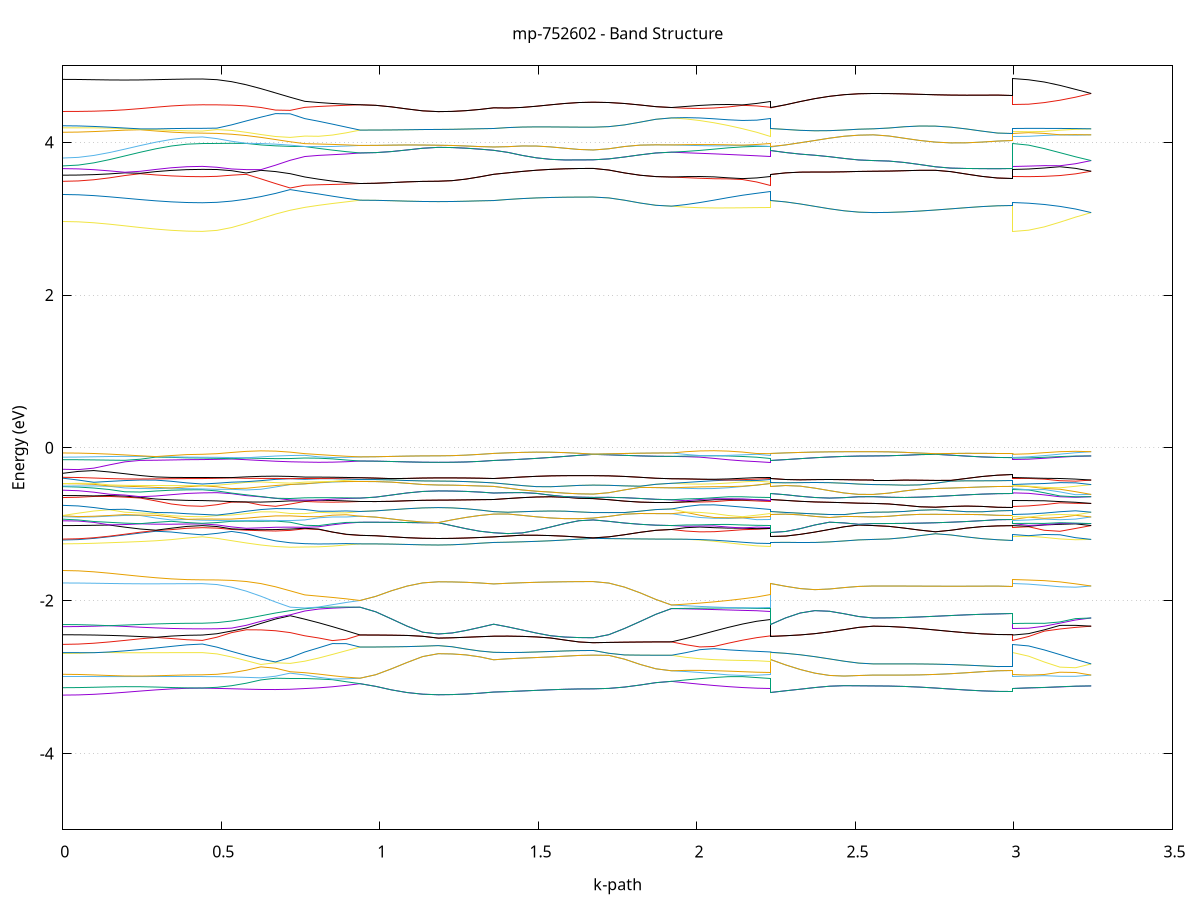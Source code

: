 set title 'mp-752602 - Band Structure'
set xlabel 'k-path'
set ylabel 'Energy (eV)'
set grid y
set yrange [-5:5]
set terminal png size 800,600
set output 'mp-752602_bands_gnuplot.png'
plot '-' using 1:2 with lines notitle, '-' using 1:2 with lines notitle, '-' using 1:2 with lines notitle, '-' using 1:2 with lines notitle, '-' using 1:2 with lines notitle, '-' using 1:2 with lines notitle, '-' using 1:2 with lines notitle, '-' using 1:2 with lines notitle, '-' using 1:2 with lines notitle, '-' using 1:2 with lines notitle, '-' using 1:2 with lines notitle, '-' using 1:2 with lines notitle, '-' using 1:2 with lines notitle, '-' using 1:2 with lines notitle, '-' using 1:2 with lines notitle, '-' using 1:2 with lines notitle, '-' using 1:2 with lines notitle, '-' using 1:2 with lines notitle, '-' using 1:2 with lines notitle, '-' using 1:2 with lines notitle, '-' using 1:2 with lines notitle, '-' using 1:2 with lines notitle, '-' using 1:2 with lines notitle, '-' using 1:2 with lines notitle, '-' using 1:2 with lines notitle, '-' using 1:2 with lines notitle, '-' using 1:2 with lines notitle, '-' using 1:2 with lines notitle, '-' using 1:2 with lines notitle, '-' using 1:2 with lines notitle, '-' using 1:2 with lines notitle, '-' using 1:2 with lines notitle, '-' using 1:2 with lines notitle, '-' using 1:2 with lines notitle, '-' using 1:2 with lines notitle, '-' using 1:2 with lines notitle, '-' using 1:2 with lines notitle, '-' using 1:2 with lines notitle, '-' using 1:2 with lines notitle, '-' using 1:2 with lines notitle, '-' using 1:2 with lines notitle, '-' using 1:2 with lines notitle, '-' using 1:2 with lines notitle, '-' using 1:2 with lines notitle, '-' using 1:2 with lines notitle, '-' using 1:2 with lines notitle, '-' using 1:2 with lines notitle, '-' using 1:2 with lines notitle, '-' using 1:2 with lines notitle, '-' using 1:2 with lines notitle, '-' using 1:2 with lines notitle, '-' using 1:2 with lines notitle, '-' using 1:2 with lines notitle, '-' using 1:2 with lines notitle, '-' using 1:2 with lines notitle, '-' using 1:2 with lines notitle, '-' using 1:2 with lines notitle, '-' using 1:2 with lines notitle, '-' using 1:2 with lines notitle, '-' using 1:2 with lines notitle, '-' using 1:2 with lines notitle, '-' using 1:2 with lines notitle, '-' using 1:2 with lines notitle, '-' using 1:2 with lines notitle, '-' using 1:2 with lines notitle, '-' using 1:2 with lines notitle, '-' using 1:2 with lines notitle, '-' using 1:2 with lines notitle, '-' using 1:2 with lines notitle, '-' using 1:2 with lines notitle, '-' using 1:2 with lines notitle, '-' using 1:2 with lines notitle, '-' using 1:2 with lines notitle, '-' using 1:2 with lines notitle, '-' using 1:2 with lines notitle, '-' using 1:2 with lines notitle, '-' using 1:2 with lines notitle, '-' using 1:2 with lines notitle, '-' using 1:2 with lines notitle, '-' using 1:2 with lines notitle, '-' using 1:2 with lines notitle, '-' using 1:2 with lines notitle, '-' using 1:2 with lines notitle, '-' using 1:2 with lines notitle, '-' using 1:2 with lines notitle, '-' using 1:2 with lines notitle, '-' using 1:2 with lines notitle, '-' using 1:2 with lines notitle, '-' using 1:2 with lines notitle, '-' using 1:2 with lines notitle, '-' using 1:2 with lines notitle, '-' using 1:2 with lines notitle, '-' using 1:2 with lines notitle, '-' using 1:2 with lines notitle, '-' using 1:2 with lines notitle, '-' using 1:2 with lines notitle, '-' using 1:2 with lines notitle, '-' using 1:2 with lines notitle, '-' using 1:2 with lines notitle, '-' using 1:2 with lines notitle
0.000000 -13.824526
0.048913 -13.823626
0.097826 -13.821226
0.146739 -13.817526
0.195652 -13.812826
0.244565 -13.807826
0.293479 -13.803026
0.342392 -13.799026
0.391305 -13.796326
0.440218 -13.795426
0.440218 -13.795426
0.486360 -13.792426
0.532501 -13.783426
0.578643 -13.768626
0.624785 -13.748426
0.670927 -13.723126
0.717069 -13.693326
0.763211 -13.659626
0.763211 -13.659626
0.806832 -13.640126
0.850454 -13.620526
0.894075 -13.600926
0.937697 -13.581326
0.937697 -13.581326
0.987056 -13.580926
1.036416 -13.580026
1.085776 -13.578826
1.135135 -13.577926
1.184495 -13.577526
1.184495 -13.577526
1.228116 -13.579326
1.271738 -13.584726
1.315359 -13.593226
1.358981 -13.604126
1.358981 -13.604126
1.403826 -13.599326
1.448671 -13.596026
1.493516 -13.594026
1.538361 -13.592826
1.583206 -13.592326
1.628050 -13.592126
1.672895 -13.592126
1.672895 -13.592126
1.722255 -13.592526
1.771615 -13.593726
1.820974 -13.595026
1.870334 -13.596126
1.919693 -13.596626
1.919693 -13.596626
1.964538 -13.606226
2.009383 -13.615226
2.054228 -13.623626
2.099073 -13.632026
2.143918 -13.640526
2.188763 -13.649726
2.233608 -13.659626
2.233608 -13.604126
2.279750 -13.626626
2.325891 -13.649926
2.372033 -13.671326
2.418175 -13.689226
2.464317 -13.702526
2.510459 -13.710726
2.556600 -13.713526
2.556600 -13.713526
2.605514 -13.714426
2.654427 -13.716926
2.703340 -13.720726
2.752253 -13.725326
2.801166 -13.730126
2.850079 -13.734526
2.898992 -13.738026
2.947905 -13.740326
2.996818 -13.741126
2.996818 -13.795426
3.046178 -13.791926
3.095538 -13.781726
3.144897 -13.764926
3.194257 -13.742026
3.243616 -13.713526
e
0.000000 -13.594226
0.048913 -13.593526
0.097826 -13.591326
0.146739 -13.587926
0.195652 -13.583826
0.244565 -13.579226
0.293479 -13.574926
0.342392 -13.571326
0.391305 -13.568926
0.440218 -13.568026
0.440218 -13.568026
0.486360 -13.564826
0.532501 -13.555326
0.578643 -13.539626
0.624785 -13.518126
0.670927 -13.491026
0.717069 -13.465226
0.763211 -13.503326
0.763211 -13.503326
0.806832 -13.522726
0.850454 -13.542126
0.894075 -13.561726
0.937697 -13.581326
0.937697 -13.581326
0.987056 -13.580926
1.036416 -13.580026
1.085776 -13.578826
1.135135 -13.577926
1.184495 -13.577526
1.184495 -13.577526
1.228116 -13.579326
1.271738 -13.584726
1.315359 -13.593226
1.358981 -13.604126
1.358981 -13.604126
1.403826 -13.599326
1.448671 -13.596026
1.493516 -13.594026
1.538361 -13.592826
1.583206 -13.592326
1.628050 -13.592126
1.672895 -13.592126
1.672895 -13.592126
1.722255 -13.592526
1.771615 -13.593726
1.820974 -13.595026
1.870334 -13.596126
1.919693 -13.596626
1.919693 -13.596626
1.964538 -13.585926
2.009383 -13.574226
2.054228 -13.561526
2.099073 -13.547726
2.143918 -13.533326
2.188763 -13.518426
2.233608 -13.503326
2.233608 -13.604126
2.279750 -13.626626
2.325891 -13.649926
2.372033 -13.671326
2.418175 -13.689226
2.464317 -13.702526
2.510459 -13.710726
2.556600 -13.713526
2.556600 -13.713526
2.605514 -13.714426
2.654427 -13.716926
2.703340 -13.720726
2.752253 -13.725326
2.801166 -13.730126
2.850079 -13.734526
2.898992 -13.738026
2.947905 -13.740326
2.996818 -13.741126
2.996818 -13.568026
3.046178 -13.580126
3.095538 -13.609226
3.144897 -13.644826
3.194257 -13.680526
3.243616 -13.713526
e
0.000000 -13.360426
0.048913 -13.360026
0.097826 -13.359126
0.146739 -13.357726
0.195652 -13.355826
0.244565 -13.353926
0.293479 -13.352026
0.342392 -13.350526
0.391305 -13.349526
0.440218 -13.349126
0.440218 -13.349126
0.486360 -13.352326
0.532501 -13.362126
0.578643 -13.378626
0.624785 -13.401726
0.670927 -13.430926
0.717069 -13.459026
0.763211 -13.422626
0.763211 -13.422626
0.806832 -13.401626
0.850454 -13.380426
0.894075 -13.359026
0.937697 -13.337426
0.937697 -13.337426
0.987056 -13.338526
1.036416 -13.341126
1.085776 -13.344326
1.135135 -13.346926
1.184495 -13.347926
1.184495 -13.347926
1.228116 -13.345926
1.271738 -13.340226
1.315359 -13.331126
1.358981 -13.319326
1.358981 -13.319326
1.403826 -13.329726
1.448671 -13.339026
1.493516 -13.347126
1.538361 -13.353626
1.583206 -13.358426
1.628050 -13.361326
1.672895 -13.362326
1.672895 -13.362326
1.722255 -13.361126
1.771615 -13.358026
1.820974 -13.354026
1.870334 -13.350826
1.919693 -13.349526
1.919693 -13.349526
1.964538 -13.360526
2.009383 -13.370826
2.054228 -13.380726
2.099073 -13.390626
2.143918 -13.400726
2.188763 -13.411326
2.233608 -13.422626
2.233608 -13.319326
2.279750 -13.289426
2.325891 -13.257626
2.372033 -13.227726
2.418175 -13.202526
2.464317 -13.184026
2.510459 -13.173026
2.556600 -13.169426
2.556600 -13.169426
2.605514 -13.169526
2.654427 -13.169926
2.703340 -13.170426
2.752253 -13.171126
2.801166 -13.171926
2.850079 -13.172626
2.898992 -13.173226
2.947905 -13.173626
2.996818 -13.173726
2.996818 -13.349126
3.046178 -13.335326
3.095538 -13.301326
3.144897 -13.258126
3.194257 -13.212726
3.243616 -13.169426
e
0.000000 -13.096726
0.048913 -13.097926
0.097826 -13.101626
0.146739 -13.107126
0.195652 -13.113926
0.244565 -13.121326
0.293479 -13.128226
0.342392 -13.133926
0.391305 -13.137726
0.440218 -13.139026
0.440218 -13.139026
0.486360 -13.137926
0.532501 -13.134726
0.578643 -13.129626
0.624785 -13.125826
0.670927 -13.163226
0.717069 -13.204826
0.763211 -13.249126
0.763211 -13.249126
0.806832 -13.271526
0.850454 -13.293726
0.894075 -13.315726
0.937697 -13.337426
0.937697 -13.337426
0.987056 -13.338526
1.036416 -13.341126
1.085776 -13.344326
1.135135 -13.346926
1.184495 -13.347926
1.184495 -13.347926
1.228116 -13.345926
1.271738 -13.340226
1.315359 -13.331126
1.358981 -13.319326
1.358981 -13.319326
1.403826 -13.329726
1.448671 -13.339026
1.493516 -13.347126
1.538361 -13.353626
1.583206 -13.358426
1.628050 -13.361326
1.672895 -13.362326
1.672895 -13.362326
1.722255 -13.361126
1.771615 -13.358026
1.820974 -13.354026
1.870334 -13.350826
1.919693 -13.349526
1.919693 -13.349526
1.964538 -13.337826
2.009383 -13.325126
2.054228 -13.311426
2.099073 -13.296926
2.143918 -13.281526
2.188763 -13.265526
2.233608 -13.249126
2.233608 -13.319326
2.279750 -13.289426
2.325891 -13.257626
2.372033 -13.227726
2.418175 -13.202526
2.464317 -13.184026
2.510459 -13.173026
2.556600 -13.169426
2.556600 -13.169426
2.605514 -13.169526
2.654427 -13.169926
2.703340 -13.170426
2.752253 -13.171126
2.801166 -13.171926
2.850079 -13.172626
2.898992 -13.173226
2.947905 -13.173626
2.996818 -13.173726
2.996818 -13.139026
3.046178 -13.137626
3.095538 -13.133526
3.144897 -13.126726
3.194257 -13.131926
3.243616 -13.169426
e
0.000000 -13.093526
0.048913 -13.093126
0.097826 -13.092026
0.146739 -13.090226
0.195652 -13.088126
0.244565 -13.085826
0.293479 -13.083626
0.342392 -13.081926
0.391305 -13.080826
0.440218 -13.080426
0.440218 -13.080426
0.486360 -13.081626
0.532501 -13.084726
0.578643 -13.094126
0.624785 -13.122826
0.670927 -13.114926
0.717069 -13.106726
0.763211 -13.100126
0.763211 -13.100126
0.806832 -13.099426
0.850454 -13.099426
0.894075 -13.099626
0.937697 -13.099726
0.937697 -13.099726
0.987056 -13.098826
1.036416 -13.096626
1.085776 -13.093726
1.135135 -13.091226
1.184495 -13.090226
1.184495 -13.090226
1.228116 -13.090126
1.271738 -13.089626
1.315359 -13.089026
1.358981 -13.088626
1.358981 -13.088626
1.403826 -13.086726
1.448671 -13.084826
1.493516 -13.083126
1.538361 -13.081626
1.583206 -13.080526
1.628050 -13.079926
1.672895 -13.079726
1.672895 -13.079726
1.722255 -13.080626
1.771615 -13.083026
1.820974 -13.086126
1.870334 -13.088726
1.919693 -13.089726
1.919693 -13.089726
1.964538 -13.090326
2.009383 -13.091126
2.054228 -13.092226
2.099073 -13.093426
2.143918 -13.094926
2.188763 -13.096426
2.233608 -13.100126
2.233608 -13.088626
2.279750 -13.090726
2.325891 -13.094026
2.372033 -13.098126
2.418175 -13.101826
2.464317 -13.104526
2.510459 -13.105926
2.556600 -13.106326
2.556600 -13.106326
2.605514 -13.105426
2.654427 -13.102726
2.703340 -13.098826
2.752253 -13.094526
2.801166 -13.090726
2.850079 -13.088026
2.898992 -13.086426
2.947905 -13.085726
2.996818 -13.085526
2.996818 -13.080426
3.046178 -13.081326
3.095538 -13.087626
3.144897 -13.104126
3.194257 -13.117626
3.243616 -13.106326
e
0.000000 -13.049826
0.048913 -13.049826
0.097826 -13.050526
0.146739 -13.052126
0.195652 -13.054626
0.244565 -13.057826
0.293479 -13.061226
0.342392 -13.064526
0.391305 -13.066726
0.440218 -13.067526
0.440218 -13.067526
0.486360 -13.066926
0.532501 -13.069626
0.578643 -13.088826
0.624785 -13.093126
0.670927 -13.096326
0.717069 -13.097926
0.763211 -13.097926
0.763211 -13.097926
0.806832 -13.098626
0.850454 -13.099226
0.894075 -13.099626
0.937697 -13.099726
0.937697 -13.099726
0.987056 -13.098826
1.036416 -13.096626
1.085776 -13.093726
1.135135 -13.091226
1.184495 -13.090226
1.184495 -13.090226
1.228116 -13.090126
1.271738 -13.089626
1.315359 -13.089026
1.358981 -13.088626
1.358981 -13.088626
1.403826 -13.086726
1.448671 -13.084826
1.493516 -13.083126
1.538361 -13.081626
1.583206 -13.080526
1.628050 -13.079926
1.672895 -13.079726
1.672895 -13.079726
1.722255 -13.080626
1.771615 -13.083026
1.820974 -13.086126
1.870334 -13.088726
1.919693 -13.089726
1.919693 -13.089726
1.964538 -13.089226
2.009383 -13.088926
2.054228 -13.089026
2.099073 -13.090126
2.143918 -13.092526
2.188763 -13.096226
2.233608 -13.097926
2.233608 -13.088626
2.279750 -13.090726
2.325891 -13.094026
2.372033 -13.098126
2.418175 -13.101826
2.464317 -13.104526
2.510459 -13.105926
2.556600 -13.106326
2.556600 -13.106326
2.605514 -13.105426
2.654427 -13.102726
2.703340 -13.098826
2.752253 -13.094526
2.801166 -13.090726
2.850079 -13.088026
2.898992 -13.086426
2.947905 -13.085726
2.996818 -13.085526
2.996818 -13.067526
3.046178 -13.070026
3.095538 -13.074226
3.144897 -13.080226
3.194257 -13.093226
3.243616 -13.106326
e
0.000000 -13.049326
0.048913 -13.049626
0.097826 -13.049726
0.146739 -13.049526
0.195652 -13.049426
0.244565 -13.049226
0.293479 -13.049026
0.342392 -13.048926
0.391305 -13.048826
0.440218 -13.048726
0.440218 -13.048726
0.486360 -13.054126
0.532501 -13.065226
0.578643 -13.063126
0.624785 -13.062026
0.670927 -13.063026
0.717069 -13.065126
0.763211 -13.065826
0.763211 -13.065826
0.806832 -13.062826
0.850454 -13.057926
0.894075 -13.051426
0.937697 -13.044126
0.937697 -13.044126
0.987056 -13.044826
1.036416 -13.046626
1.085776 -13.049026
1.135135 -13.051026
1.184495 -13.051926
1.184495 -13.051926
1.228116 -13.052626
1.271738 -13.054426
1.315359 -13.056826
1.358981 -13.058826
1.358981 -13.058826
1.403826 -13.055726
1.448671 -13.051426
1.493516 -13.046526
1.538361 -13.041526
1.583206 -13.037126
1.628050 -13.034126
1.672895 -13.033026
1.672895 -13.033026
1.722255 -13.033026
1.771615 -13.032926
1.820974 -13.032926
1.870334 -13.032926
1.919693 -13.032926
1.919693 -13.032926
1.964538 -13.039726
2.009383 -13.047126
2.054228 -13.054426
2.099073 -13.060726
2.143918 -13.064726
2.188763 -13.066326
2.233608 -13.065826
2.233608 -13.058826
2.279750 -13.062926
2.325891 -13.065226
2.372033 -13.065626
2.418175 -13.064626
2.464317 -13.062826
2.510459 -13.061026
2.556600 -13.060326
2.556600 -13.060326
2.605514 -13.060326
2.654427 -13.060226
2.703340 -13.059826
2.752253 -13.059026
2.801166 -13.057526
2.850079 -13.055226
2.898992 -13.052826
2.947905 -13.051026
2.996818 -13.050326
2.996818 -13.048726
3.046178 -13.049326
3.095538 -13.051126
3.144897 -13.060426
3.194257 -13.062526
3.243616 -13.060326
e
0.000000 -13.012526
0.048913 -13.013226
0.097826 -13.015226
0.146739 -13.018226
0.195652 -13.021526
0.244565 -13.024626
0.293479 -13.027126
0.342392 -13.028926
0.391305 -13.029926
0.440218 -13.030326
0.440218 -13.030326
0.486360 -13.030826
0.532501 -13.032026
0.578643 -13.033026
0.624785 -13.032226
0.670927 -13.028126
0.717069 -13.020926
0.763211 -13.015926
0.763211 -13.015926
0.806832 -13.022326
0.850454 -13.029226
0.894075 -13.036526
0.937697 -13.044126
0.937697 -13.044126
0.987056 -13.044826
1.036416 -13.046626
1.085776 -13.049026
1.135135 -13.051026
1.184495 -13.051926
1.184495 -13.051926
1.228116 -13.052626
1.271738 -13.054426
1.315359 -13.056826
1.358981 -13.058826
1.358981 -13.058826
1.403826 -13.055726
1.448671 -13.051426
1.493516 -13.046526
1.538361 -13.041526
1.583206 -13.037126
1.628050 -13.034126
1.672895 -13.033026
1.672895 -13.033026
1.722255 -13.033026
1.771615 -13.032926
1.820974 -13.032926
1.870334 -13.032926
1.919693 -13.032926
1.919693 -13.032926
1.964538 -13.027226
2.009383 -13.022826
2.054228 -13.019626
2.099073 -13.017526
2.143918 -13.016326
2.188763 -13.015926
2.233608 -13.015926
2.233608 -13.058826
2.279750 -13.062926
2.325891 -13.065226
2.372033 -13.065626
2.418175 -13.064626
2.464317 -13.062826
2.510459 -13.061026
2.556600 -13.060326
2.556600 -13.060326
2.605514 -13.060326
2.654427 -13.060226
2.703340 -13.059826
2.752253 -13.059026
2.801166 -13.057526
2.850079 -13.055226
2.898992 -13.052826
2.947905 -13.051026
2.996818 -13.050326
2.996818 -13.030326
3.046178 -13.035326
3.095538 -13.048126
3.144897 -13.053826
3.194257 -13.057026
3.243616 -13.060326
e
0.000000 -12.952626
0.048913 -12.953426
0.097826 -12.955626
0.146739 -12.958826
0.195652 -12.962526
0.244565 -12.966226
0.293479 -12.969426
0.342392 -12.971926
0.391305 -12.973426
0.440218 -12.973926
0.440218 -12.973926
0.486360 -12.976226
0.532501 -12.981626
0.578643 -12.988226
0.624785 -12.995026
0.670927 -13.001826
0.717069 -13.008826
0.763211 -13.011526
0.763211 -13.011526
0.806832 -13.005526
0.850454 -12.998426
0.894075 -12.990426
0.937697 -12.981926
0.937697 -12.981926
0.987056 -12.980426
1.036416 -12.976626
1.085776 -12.971526
1.135135 -12.967026
1.184495 -12.965126
1.184495 -12.965126
1.228116 -12.964226
1.271738 -12.961926
1.315359 -12.958626
1.358981 -12.955326
1.358981 -12.955326
1.403826 -12.953926
1.448671 -12.952826
1.493516 -12.951926
1.538361 -12.951426
1.583206 -12.951226
1.628050 -12.951126
1.672895 -12.951126
1.672895 -12.951126
1.722255 -12.953726
1.771615 -12.958926
1.820974 -12.963726
1.870334 -12.966926
1.919693 -12.967926
1.919693 -12.967926
1.964538 -12.974426
2.009383 -12.981526
2.054228 -12.988726
2.099073 -12.995726
2.143918 -13.002126
2.188763 -13.007426
2.233608 -13.011526
2.233608 -12.955326
2.279750 -12.952926
2.325891 -12.950726
2.372033 -12.948326
2.418175 -12.945526
2.464317 -12.942326
2.510459 -12.939026
2.556600 -12.937426
2.556600 -12.937426
2.605514 -12.937326
2.654427 -12.937026
2.703340 -12.936426
2.752253 -12.935326
2.801166 -12.933826
2.850079 -12.932026
2.898992 -12.930326
2.947905 -12.929126
2.996818 -12.928626
2.996818 -12.973926
3.046178 -12.971126
3.095538 -12.963926
3.144897 -12.954926
3.194257 -12.945726
3.243616 -12.937426
e
0.000000 -12.920026
0.048913 -12.920326
0.097826 -12.920826
0.146739 -12.921426
0.195652 -12.922226
0.244565 -12.923226
0.293479 -12.924526
0.342392 -12.925726
0.391305 -12.926626
0.440218 -12.926926
0.440218 -12.926926
0.486360 -12.925326
0.532501 -12.923426
0.578643 -12.924826
0.624785 -12.928326
0.670927 -12.933626
0.717069 -12.940526
0.763211 -12.948826
0.763211 -12.948826
0.806832 -12.956326
0.850454 -12.964526
0.894075 -12.973126
0.937697 -12.981926
0.937697 -12.981926
0.987056 -12.980426
1.036416 -12.976626
1.085776 -12.971526
1.135135 -12.967026
1.184495 -12.965126
1.184495 -12.965126
1.228116 -12.964226
1.271738 -12.961926
1.315359 -12.958626
1.358981 -12.955326
1.358981 -12.955326
1.403826 -12.953926
1.448671 -12.952826
1.493516 -12.951926
1.538361 -12.951426
1.583206 -12.951226
1.628050 -12.951126
1.672895 -12.951126
1.672895 -12.951126
1.722255 -12.953726
1.771615 -12.958926
1.820974 -12.963726
1.870334 -12.966926
1.919693 -12.967926
1.919693 -12.967926
1.964538 -12.962226
2.009383 -12.957526
2.054228 -12.953926
2.099073 -12.951426
2.143918 -12.949826
2.188763 -12.949026
2.233608 -12.948826
2.233608 -12.955326
2.279750 -12.952926
2.325891 -12.950726
2.372033 -12.948326
2.418175 -12.945526
2.464317 -12.942326
2.510459 -12.939026
2.556600 -12.937426
2.556600 -12.937426
2.605514 -12.937326
2.654427 -12.937026
2.703340 -12.936426
2.752253 -12.935326
2.801166 -12.933826
2.850079 -12.932026
2.898992 -12.930326
2.947905 -12.929126
2.996818 -12.928626
2.996818 -12.926926
3.046178 -12.926826
3.095538 -12.926726
3.144897 -12.927226
3.194257 -12.930826
3.243616 -12.937426
e
0.000000 -12.919826
0.048913 -12.919526
0.097826 -12.919426
0.146739 -12.919526
0.195652 -12.919826
0.244565 -12.920226
0.293479 -12.920526
0.342392 -12.920826
0.391305 -12.920926
0.440218 -12.921026
0.440218 -12.921026
0.486360 -12.920926
0.532501 -12.919126
0.578643 -12.914826
0.624785 -12.910826
0.670927 -12.908126
0.717069 -12.906626
0.763211 -12.906126
0.763211 -12.906126
0.806832 -12.905626
0.850454 -12.904826
0.894075 -12.904026
0.937697 -12.903226
0.937697 -12.903226
0.987056 -12.904126
1.036416 -12.906626
1.085776 -12.910126
1.135135 -12.913426
1.184495 -12.914826
1.184495 -12.914826
1.228116 -12.914926
1.271738 -12.915326
1.315359 -12.915826
1.358981 -12.916126
1.358981 -12.916126
1.403826 -12.917526
1.448671 -12.918826
1.493516 -12.920126
1.538361 -12.921426
1.583206 -12.922426
1.628050 -12.923126
1.672895 -12.923326
1.672895 -12.923326
1.722255 -12.920726
1.771615 -12.915226
1.820974 -12.909926
1.870334 -12.906426
1.919693 -12.905126
1.919693 -12.905126
1.964538 -12.905626
2.009383 -12.906026
2.054228 -12.906326
2.099073 -12.906526
2.143918 -12.906626
2.188763 -12.906526
2.233608 -12.906126
2.233608 -12.916126
2.279750 -12.914826
2.325891 -12.913726
2.372033 -12.913526
2.418175 -12.914626
2.464317 -12.917026
2.510459 -12.920026
2.556600 -12.921626
2.556600 -12.921626
2.605514 -12.921326
2.654427 -12.920426
2.703340 -12.919226
2.752253 -12.918126
2.801166 -12.917226
2.850079 -12.916726
2.898992 -12.916626
2.947905 -12.916626
2.996818 -12.916726
2.996818 -12.921026
3.046178 -12.920926
3.095538 -12.920726
3.144897 -12.920726
3.194257 -12.921826
3.243616 -12.921626
e
0.000000 -12.916826
0.048913 -12.916726
0.097826 -12.916626
0.146739 -12.916426
0.195652 -12.916126
0.244565 -12.915826
0.293479 -12.915526
0.342392 -12.915226
0.391305 -12.915126
0.440218 -12.915026
0.440218 -12.915026
0.486360 -12.914726
0.532501 -12.913626
0.578643 -12.912126
0.624785 -12.910126
0.670927 -12.908026
0.717069 -12.905926
0.763211 -12.903826
0.763211 -12.903826
0.806832 -12.903026
0.850454 -12.902626
0.894075 -12.902726
0.937697 -12.903226
0.937697 -12.903226
0.987056 -12.904126
1.036416 -12.906626
1.085776 -12.910126
1.135135 -12.913426
1.184495 -12.914826
1.184495 -12.914826
1.228116 -12.914926
1.271738 -12.915326
1.315359 -12.915826
1.358981 -12.916126
1.358981 -12.916126
1.403826 -12.917526
1.448671 -12.918826
1.493516 -12.920126
1.538361 -12.921426
1.583206 -12.922426
1.628050 -12.923126
1.672895 -12.923326
1.672895 -12.923326
1.722255 -12.920726
1.771615 -12.915226
1.820974 -12.909926
1.870334 -12.906426
1.919693 -12.905126
1.919693 -12.905126
1.964538 -12.904626
2.009383 -12.904026
2.054228 -12.903626
2.099073 -12.903326
2.143918 -12.903226
2.188763 -12.903426
2.233608 -12.903826
2.233608 -12.916126
2.279750 -12.914826
2.325891 -12.913726
2.372033 -12.913526
2.418175 -12.914626
2.464317 -12.917026
2.510459 -12.920026
2.556600 -12.921626
2.556600 -12.921626
2.605514 -12.921326
2.654427 -12.920426
2.703340 -12.919226
2.752253 -12.918126
2.801166 -12.917226
2.850079 -12.916726
2.898992 -12.916626
2.947905 -12.916626
2.996818 -12.916726
2.996818 -12.915026
3.046178 -12.915826
3.095538 -12.917826
3.144897 -12.920626
3.194257 -12.921126
3.243616 -12.921626
e
0.000000 -9.797926
0.048913 -9.797926
0.097826 -9.797926
0.146739 -9.797926
0.195652 -9.797926
0.244565 -9.797926
0.293479 -9.797826
0.342392 -9.797826
0.391305 -9.797826
0.440218 -9.797826
0.440218 -9.797826
0.486360 -9.792026
0.532501 -9.774726
0.578643 -9.746726
0.624785 -9.709326
0.670927 -9.663926
0.717069 -9.612426
0.763211 -9.556526
0.763211 -9.556526
0.806832 -9.525726
0.850454 -9.494326
0.894075 -9.462626
0.937697 -9.430826
0.937697 -9.430826
0.987056 -9.431126
1.036416 -9.431826
1.085776 -9.432826
1.135135 -9.433526
1.184495 -9.433826
1.184495 -9.433826
1.228116 -9.436626
1.271738 -9.444626
1.315359 -9.457026
1.358981 -9.472626
1.358981 -9.472626
1.403826 -9.462726
1.448671 -9.453826
1.493516 -9.446026
1.538361 -9.439726
1.583206 -9.435026
1.628050 -9.432026
1.672895 -9.431126
1.672895 -9.431126
1.722255 -9.430826
1.771615 -9.430126
1.820974 -9.429326
1.870334 -9.428626
1.919693 -9.428426
1.919693 -9.428426
1.964538 -9.446026
2.009383 -9.463926
2.054228 -9.482026
2.099073 -9.500426
2.143918 -9.519026
2.188763 -9.537726
2.233608 -9.556526
2.233608 -9.472626
2.279750 -9.507226
2.325891 -9.543826
2.372033 -9.578626
2.418175 -9.608526
2.464317 -9.631326
2.510459 -9.645626
2.556600 -9.650526
2.556600 -9.650526
2.605514 -9.650526
2.654427 -9.650526
2.703340 -9.650426
2.752253 -9.650326
2.801166 -9.650226
2.850079 -9.650126
2.898992 -9.650026
2.947905 -9.650026
2.996818 -9.650026
2.996818 -9.797826
3.046178 -9.791326
3.095538 -9.772126
3.144897 -9.741026
3.194257 -9.699826
3.243616 -9.650526
e
0.000000 -9.433326
0.048913 -9.433226
0.097826 -9.433026
0.146739 -9.432626
0.195652 -9.432126
0.244565 -9.431626
0.293479 -9.431226
0.342392 -9.430826
0.391305 -9.430526
0.440218 -9.430526
0.440218 -9.430526
0.486360 -9.425326
0.532501 -9.410226
0.578643 -9.385826
0.624785 -9.353126
0.670927 -9.313526
0.717069 -9.268526
0.763211 -9.308026
0.763211 -9.308026
0.806832 -9.337526
0.850454 -9.367926
0.894075 -9.399126
0.937697 -9.430826
0.937697 -9.430826
0.987056 -9.431126
1.036416 -9.431826
1.085776 -9.432826
1.135135 -9.433526
1.184495 -9.433826
1.184495 -9.433826
1.228116 -9.436626
1.271738 -9.444626
1.315359 -9.457026
1.358981 -9.472626
1.358981 -9.472626
1.403826 -9.462726
1.448671 -9.453826
1.493516 -9.446026
1.538361 -9.439726
1.583206 -9.435026
1.628050 -9.432026
1.672895 -9.431126
1.672895 -9.431126
1.722255 -9.430826
1.771615 -9.430126
1.820974 -9.429326
1.870334 -9.428626
1.919693 -9.428426
1.919693 -9.428426
1.964538 -9.410926
2.009383 -9.393526
2.054228 -9.376226
2.099073 -9.359026
2.143918 -9.341826
2.188763 -9.324826
2.233608 -9.308026
2.233608 -9.472626
2.279750 -9.507226
2.325891 -9.543826
2.372033 -9.578626
2.418175 -9.608526
2.464317 -9.631326
2.510459 -9.645626
2.556600 -9.650526
2.556600 -9.650526
2.605514 -9.650526
2.654427 -9.650526
2.703340 -9.650426
2.752253 -9.650326
2.801166 -9.650226
2.850079 -9.650126
2.898992 -9.650026
2.947905 -9.650026
2.996818 -9.650026
2.996818 -9.430526
3.046178 -9.446326
3.095538 -9.486826
3.144897 -9.539526
3.194257 -9.595926
3.243616 -9.650526
e
0.000000 -9.107626
0.048913 -9.107426
0.097826 -9.106826
0.146739 -9.105926
0.195652 -9.104826
0.244565 -9.103626
0.293479 -9.102426
0.342392 -9.101526
0.391305 -9.100926
0.440218 -9.100726
0.440218 -9.100726
0.486360 -9.105426
0.532501 -9.119226
0.578643 -9.142026
0.624785 -9.173026
0.670927 -9.211726
0.717069 -9.257126
0.763211 -9.219826
0.763211 -9.219826
0.806832 -9.191826
0.850454 -9.163226
0.894075 -9.134126
0.937697 -9.104826
0.937697 -9.104826
0.987056 -9.104526
1.036416 -9.103826
1.085776 -9.102926
1.135135 -9.102226
1.184495 -9.101926
1.184495 -9.101926
1.228116 -9.099326
1.271738 -9.091826
1.315359 -9.080326
1.358981 -9.066226
1.358981 -9.066226
1.403826 -9.075126
1.448671 -9.083626
1.493516 -9.091226
1.538361 -9.097726
1.583206 -9.102626
1.628050 -9.105726
1.672895 -9.106726
1.672895 -9.106726
1.722255 -9.107026
1.771615 -9.107626
1.820974 -9.108426
1.870334 -9.109126
1.919693 -9.109326
1.919693 -9.109326
1.964538 -9.126026
2.009383 -9.142326
2.054228 -9.158226
2.099073 -9.173926
2.143918 -9.189326
2.188763 -9.204626
2.233608 -9.219826
2.233608 -9.066226
2.279750 -9.036126
2.325891 -9.005126
2.372033 -8.976526
2.418175 -8.952626
2.464317 -8.934626
2.510459 -8.923526
2.556600 -8.919726
2.556600 -8.919726
2.605514 -8.920326
2.654427 -8.922126
2.703340 -8.924826
2.752253 -8.928126
2.801166 -8.931626
2.850079 -8.934926
2.898992 -8.937626
2.947905 -8.939426
2.996818 -8.940026
2.996818 -9.100726
3.046178 -9.086726
3.095538 -9.051726
3.144897 -9.007626
3.194257 -8.962126
3.243616 -8.919726
e
0.000000 -8.843126
0.048913 -8.842226
0.097826 -8.839626
0.146739 -8.835626
0.195652 -8.830826
0.244565 -8.825626
0.293479 -8.820726
0.342392 -8.816826
0.391305 -8.814226
0.440218 -8.813326
0.440218 -8.813326
0.486360 -8.817326
0.532501 -8.829226
0.578643 -8.848726
0.624785 -8.875626
0.670927 -8.909126
0.717069 -8.948726
0.763211 -8.993426
0.763211 -8.993426
0.806832 -9.019626
0.850454 -9.047226
0.894075 -9.075826
0.937697 -9.104826
0.937697 -9.104826
0.987056 -9.104526
1.036416 -9.103826
1.085776 -9.102926
1.135135 -9.102226
1.184495 -9.101926
1.184495 -9.101926
1.228116 -9.099326
1.271738 -9.091826
1.315359 -9.080326
1.358981 -9.066226
1.358981 -9.066226
1.403826 -9.075126
1.448671 -9.083626
1.493516 -9.091226
1.538361 -9.097726
1.583206 -9.102626
1.628050 -9.105726
1.672895 -9.106726
1.672895 -9.106726
1.722255 -9.107026
1.771615 -9.107626
1.820974 -9.108426
1.870334 -9.109126
1.919693 -9.109326
1.919693 -9.109326
1.964538 -9.092426
2.009383 -9.075326
2.054228 -9.058126
2.099073 -9.041126
2.143918 -9.024526
2.188763 -9.008526
2.233608 -8.993426
2.233608 -9.066226
2.279750 -9.036126
2.325891 -9.005126
2.372033 -8.976526
2.418175 -8.952626
2.464317 -8.934626
2.510459 -8.923526
2.556600 -8.919726
2.556600 -8.919726
2.605514 -8.920326
2.654427 -8.922126
2.703340 -8.924826
2.752253 -8.928126
2.801166 -8.931626
2.850079 -8.934926
2.898992 -8.937626
2.947905 -8.939426
2.996818 -8.940026
2.996818 -8.813326
3.046178 -8.817826
3.095538 -8.831126
3.144897 -8.853026
3.194257 -8.882926
3.243616 -8.919726
e
0.000000 -3.237026
0.048913 -3.234426
0.097826 -3.226726
0.146739 -3.214926
0.195652 -3.200126
0.244565 -3.184126
0.293479 -3.168826
0.342392 -3.156226
0.391305 -3.147926
0.440218 -3.144926
0.440218 -3.144926
0.486360 -3.149126
0.532501 -3.153926
0.578643 -3.159226
0.624785 -3.163326
0.670927 -3.164226
0.717069 -3.160626
0.763211 -3.151426
0.763211 -3.151426
0.806832 -3.141926
0.850454 -3.128026
0.894075 -3.109726
0.937697 -3.087526
0.937697 -3.087526
0.987056 -3.122726
1.036416 -3.168426
1.085776 -3.203526
1.135135 -3.225126
1.184495 -3.232426
1.184495 -3.232426
1.228116 -3.230026
1.271738 -3.223026
1.315359 -3.211826
1.358981 -3.197226
1.358981 -3.197226
1.403826 -3.191026
1.448671 -3.183226
1.493516 -3.175026
1.538361 -3.167126
1.583206 -3.160726
1.628050 -3.156526
1.672895 -3.155126
1.672895 -3.155126
1.722255 -3.149226
1.771615 -3.131926
1.820974 -3.105026
1.870334 -3.074226
1.919693 -3.057226
1.919693 -3.057226
1.964538 -3.076026
2.009383 -3.094426
2.054228 -3.111326
2.099073 -3.126126
2.143918 -3.138026
2.188763 -3.146526
2.233608 -3.151426
2.233608 -3.197226
2.279750 -3.180326
2.325891 -3.159726
2.372033 -3.138026
2.418175 -3.120626
2.464317 -3.113626
2.510459 -3.115126
2.556600 -3.116826
2.556600 -3.116826
2.605514 -3.118526
2.654427 -3.123726
2.703340 -3.132526
2.752253 -3.144426
2.801166 -3.157826
2.850079 -3.170726
2.898992 -3.181426
2.947905 -3.188426
2.996818 -3.190926
2.996818 -3.144926
3.046178 -3.143026
3.095538 -3.137626
3.144897 -3.129726
3.194257 -3.121526
3.243616 -3.116826
e
0.000000 -3.140026
0.048913 -3.138526
0.097826 -3.134526
0.146739 -3.129726
0.195652 -3.126526
0.244565 -3.127226
0.293479 -3.131626
0.342392 -3.137626
0.391305 -3.142426
0.440218 -3.144226
0.440218 -3.144226
0.486360 -3.134826
0.532501 -3.114126
0.578643 -3.081326
0.624785 -3.038326
0.670927 -3.016126
0.717069 -3.019426
0.763211 -3.019726
0.763211 -3.019726
0.806832 -3.026226
0.850454 -3.035226
0.894075 -3.062126
0.937697 -3.087526
0.937697 -3.087526
0.987056 -3.122726
1.036416 -3.168426
1.085776 -3.203526
1.135135 -3.225126
1.184495 -3.232426
1.184495 -3.232426
1.228116 -3.230026
1.271738 -3.223026
1.315359 -3.211826
1.358981 -3.197226
1.358981 -3.197226
1.403826 -3.191026
1.448671 -3.183226
1.493516 -3.175026
1.538361 -3.167126
1.583206 -3.160726
1.628050 -3.156526
1.672895 -3.155126
1.672895 -3.155126
1.722255 -3.149226
1.771615 -3.131926
1.820974 -3.105026
1.870334 -3.074226
1.919693 -3.057226
1.919693 -3.057226
1.964538 -3.038826
2.009383 -3.021826
2.054228 -3.006926
2.099073 -2.995726
2.143918 -2.995126
2.188763 -3.007526
2.233608 -3.019726
2.233608 -3.197226
2.279750 -3.180326
2.325891 -3.159726
2.372033 -3.138026
2.418175 -3.120626
2.464317 -3.113626
2.510459 -3.115126
2.556600 -3.116826
2.556600 -3.116826
2.605514 -3.118526
2.654427 -3.123726
2.703340 -3.132526
2.752253 -3.144426
2.801166 -3.157826
2.850079 -3.170726
2.898992 -3.181426
2.947905 -3.188426
2.996818 -3.190926
2.996818 -3.144226
3.046178 -3.142326
3.095538 -3.136526
3.144897 -3.127826
3.194257 -3.119426
3.243616 -3.116826
e
0.000000 -2.993726
0.048913 -2.993726
0.097826 -2.993926
0.146739 -2.994126
0.195652 -2.994426
0.244565 -2.994526
0.293479 -2.994626
0.342392 -2.994626
0.391305 -2.994526
0.440218 -2.994526
0.440218 -2.994526
0.486360 -2.995826
0.532501 -2.999526
0.578643 -3.004926
0.624785 -3.010826
0.670927 -2.989626
0.717069 -2.949626
0.763211 -2.973226
0.763211 -2.973226
0.806832 -3.003326
0.850454 -3.026126
0.894075 -3.024326
0.937697 -3.015726
0.937697 -3.015726
0.987056 -2.970126
1.036416 -2.893526
1.085776 -2.810126
1.135135 -2.732526
1.184495 -2.694826
1.184495 -2.694826
1.228116 -2.698326
1.271738 -2.710626
1.315359 -2.736326
1.358981 -2.774626
1.358981 -2.774626
1.403826 -2.761726
1.448671 -2.752626
1.493516 -2.745326
1.538361 -2.737126
1.583206 -2.727226
1.628050 -2.717926
1.672895 -2.713826
1.672895 -2.713826
1.722255 -2.716926
1.771615 -2.766526
1.820974 -2.835226
1.870334 -2.892526
1.919693 -2.918526
1.919693 -2.918526
1.964538 -2.928226
2.009383 -2.941426
2.054228 -2.956826
2.099073 -2.972326
2.143918 -2.979926
2.188763 -2.976226
2.233608 -2.973226
2.233608 -2.774626
2.279750 -2.841826
2.325891 -2.901826
2.372033 -2.949526
2.418175 -2.979626
2.464317 -2.987826
2.510459 -2.980626
2.556600 -2.975026
2.556600 -2.975026
2.605514 -2.975126
2.654427 -2.974826
2.703340 -2.972226
2.752253 -2.966226
2.801166 -2.956726
2.850079 -2.944426
2.898992 -2.930926
2.947905 -2.918726
2.996818 -2.913226
2.996818 -2.994526
3.046178 -2.987626
3.095538 -2.982426
3.144897 -2.990426
3.194257 -2.990926
3.243616 -2.975026
e
0.000000 -2.964626
0.048913 -2.966926
0.097826 -2.973026
0.146739 -2.980526
0.195652 -2.986426
0.244565 -2.987726
0.293479 -2.984226
0.342392 -2.978426
0.391305 -2.973326
0.440218 -2.971426
0.440218 -2.971426
0.486360 -2.964626
0.532501 -2.944626
0.578643 -2.911826
0.624785 -2.867026
0.670927 -2.885026
0.717069 -2.931026
0.763211 -2.943626
0.763211 -2.943626
0.806832 -2.961926
0.850454 -2.983026
0.894075 -3.001726
0.937697 -3.015726
0.937697 -3.015726
0.987056 -2.970126
1.036416 -2.893526
1.085776 -2.810126
1.135135 -2.732526
1.184495 -2.694826
1.184495 -2.694826
1.228116 -2.698326
1.271738 -2.710626
1.315359 -2.736326
1.358981 -2.774626
1.358981 -2.774626
1.403826 -2.761726
1.448671 -2.752626
1.493516 -2.745326
1.538361 -2.737126
1.583206 -2.727226
1.628050 -2.717926
1.672895 -2.713826
1.672895 -2.713826
1.722255 -2.716926
1.771615 -2.766526
1.820974 -2.835226
1.870334 -2.892526
1.919693 -2.918526
1.919693 -2.918526
1.964538 -2.913626
2.009383 -2.913426
2.054228 -2.917126
2.099073 -2.923226
2.143918 -2.930326
2.188763 -2.937326
2.233608 -2.943626
2.233608 -2.774626
2.279750 -2.841826
2.325891 -2.901826
2.372033 -2.949526
2.418175 -2.979626
2.464317 -2.987826
2.510459 -2.980626
2.556600 -2.975026
2.556600 -2.975026
2.605514 -2.975126
2.654427 -2.974826
2.703340 -2.972226
2.752253 -2.966226
2.801166 -2.956726
2.850079 -2.944426
2.898992 -2.930926
2.947905 -2.918726
2.996818 -2.913226
2.996818 -2.971426
3.046178 -2.974526
3.095538 -2.967326
3.144897 -2.937226
3.194257 -2.941026
3.243616 -2.975026
e
0.000000 -2.691526
0.048913 -2.689326
0.097826 -2.682826
0.146739 -2.682826
0.195652 -2.683026
0.244565 -2.682626
0.293479 -2.682026
0.342392 -2.681426
0.391305 -2.680926
0.440218 -2.680826
0.440218 -2.680826
0.486360 -2.697726
0.532501 -2.737726
0.578643 -2.786126
0.624785 -2.836326
0.670927 -2.813226
0.717069 -2.822026
0.763211 -2.793026
0.763211 -2.793026
0.806832 -2.752126
0.850454 -2.704626
0.894075 -2.655726
0.937697 -2.608026
0.937697 -2.608026
0.987056 -2.607426
1.036416 -2.605426
1.085776 -2.602226
1.135135 -2.596526
1.184495 -2.589026
1.184495 -2.589026
1.228116 -2.604026
1.271738 -2.633926
1.315359 -2.659926
1.358981 -2.676726
1.358981 -2.676726
1.403826 -2.679726
1.448671 -2.678026
1.493516 -2.672626
1.538361 -2.665826
1.583206 -2.659326
1.628050 -2.654626
1.672895 -2.652726
1.672895 -2.652726
1.722255 -2.689626
1.771615 -2.711426
1.820974 -2.713826
1.870334 -2.715126
1.919693 -2.715526
1.919693 -2.715526
1.964538 -2.742126
2.009383 -2.760926
2.054228 -2.772726
2.099073 -2.779626
2.143918 -2.783626
2.188763 -2.787326
2.233608 -2.793026
2.233608 -2.676726
2.279750 -2.690026
2.325891 -2.709026
2.372033 -2.733926
2.418175 -2.763126
2.464317 -2.793226
2.510459 -2.818126
2.556600 -2.828626
2.556600 -2.828626
2.605514 -2.828426
2.654427 -2.828326
2.703340 -2.829226
2.752253 -2.831926
2.801166 -2.837026
2.850079 -2.844526
2.898992 -2.853826
2.947905 -2.863126
2.996818 -2.867626
2.996818 -2.680826
3.046178 -2.727326
3.095538 -2.803526
3.144897 -2.870826
3.194257 -2.878726
3.243616 -2.828626
e
0.000000 -2.681126
0.048913 -2.681526
0.097826 -2.682226
0.146739 -2.672326
0.195652 -2.658026
0.244565 -2.640726
0.293479 -2.620826
0.342392 -2.599426
0.391305 -2.579126
0.440218 -2.568626
0.440218 -2.568626
0.486360 -2.609526
0.532501 -2.665026
0.578643 -2.718226
0.624785 -2.766326
0.670927 -2.803026
0.717069 -2.745626
0.763211 -2.672726
0.763211 -2.672726
0.806832 -2.618326
0.850454 -2.562626
0.894075 -2.563526
0.937697 -2.608026
0.937697 -2.608026
0.987056 -2.607426
1.036416 -2.605426
1.085776 -2.602226
1.135135 -2.596526
1.184495 -2.589026
1.184495 -2.589026
1.228116 -2.604026
1.271738 -2.633926
1.315359 -2.659926
1.358981 -2.676726
1.358981 -2.676726
1.403826 -2.679726
1.448671 -2.678026
1.493516 -2.672626
1.538361 -2.665826
1.583206 -2.659326
1.628050 -2.654626
1.672895 -2.652726
1.672895 -2.652726
1.722255 -2.689626
1.771615 -2.711426
1.820974 -2.713826
1.870334 -2.715126
1.919693 -2.715526
1.919693 -2.715526
1.964538 -2.681826
2.009383 -2.642426
2.054228 -2.628726
2.099073 -2.644426
2.143918 -2.655526
2.188763 -2.664126
2.233608 -2.672726
2.233608 -2.676726
2.279750 -2.690026
2.325891 -2.709026
2.372033 -2.733926
2.418175 -2.763126
2.464317 -2.793226
2.510459 -2.818126
2.556600 -2.828626
2.556600 -2.828626
2.605514 -2.828426
2.654427 -2.828326
2.703340 -2.829226
2.752253 -2.831926
2.801166 -2.837026
2.850079 -2.844526
2.898992 -2.853826
2.947905 -2.863126
2.996818 -2.867626
2.996818 -2.568626
3.046178 -2.593426
3.095538 -2.645526
3.144897 -2.706526
3.194257 -2.769126
3.243616 -2.828626
e
0.000000 -2.573126
0.048913 -2.569126
0.097826 -2.557926
0.146739 -2.541126
0.195652 -2.521026
0.244565 -2.499826
0.293479 -2.482026
0.342392 -2.496426
0.391305 -2.512126
0.440218 -2.521026
0.440218 -2.521026
0.486360 -2.478826
0.532501 -2.419126
0.578643 -2.381926
0.624785 -2.383426
0.670927 -2.394526
0.717069 -2.418526
0.763211 -2.460626
0.763211 -2.460626
0.806832 -2.489126
0.850454 -2.523526
0.894075 -2.506226
0.937697 -2.449926
0.937697 -2.449926
0.987056 -2.450626
1.036416 -2.452526
1.085776 -2.456026
1.135135 -2.467026
1.184495 -2.490926
1.184495 -2.490926
1.228116 -2.486726
1.271738 -2.479826
1.315359 -2.472726
1.358981 -2.465926
1.358981 -2.465926
1.403826 -2.464926
1.448671 -2.468126
1.493516 -2.475426
1.538361 -2.489326
1.583206 -2.516026
1.628050 -2.541226
1.672895 -2.551326
1.672895 -2.551326
1.722255 -2.547226
1.771615 -2.544226
1.820974 -2.542126
1.870334 -2.540626
1.919693 -2.540126
1.919693 -2.540126
1.964538 -2.577026
2.009383 -2.606526
2.054228 -2.600026
2.099073 -2.557426
2.143918 -2.518026
2.188763 -2.485026
2.233608 -2.460626
2.233608 -2.465926
2.279750 -2.459926
2.325891 -2.449426
2.372033 -2.432626
2.418175 -2.409026
2.464317 -2.380126
2.510459 -2.350326
2.556600 -2.334626
2.556600 -2.334626
2.605514 -2.338626
2.654427 -2.349626
2.703340 -2.365826
2.752253 -2.384726
2.801166 -2.403926
2.850079 -2.421326
2.898992 -2.435126
2.947905 -2.444026
2.996818 -2.447026
2.996818 -2.521026
3.046178 -2.469726
3.095538 -2.399726
3.144897 -2.371726
3.194257 -2.350426
3.243616 -2.334626
e
0.000000 -2.447026
0.048913 -2.447926
0.097826 -2.450626
0.146739 -2.455226
0.195652 -2.461726
0.244565 -2.470426
0.293479 -2.480126
0.342392 -2.464326
0.391305 -2.454326
0.440218 -2.450826
0.440218 -2.450826
0.486360 -2.433626
0.532501 -2.397926
0.578643 -2.358526
0.624785 -2.298826
0.670927 -2.241226
0.717069 -2.197526
0.763211 -2.242926
0.763211 -2.242926
0.806832 -2.289726
0.850454 -2.340826
0.894075 -2.394526
0.937697 -2.449926
0.937697 -2.449926
0.987056 -2.450626
1.036416 -2.452526
1.085776 -2.456026
1.135135 -2.467026
1.184495 -2.490926
1.184495 -2.490926
1.228116 -2.486726
1.271738 -2.479826
1.315359 -2.472726
1.358981 -2.465926
1.358981 -2.465926
1.403826 -2.464926
1.448671 -2.468126
1.493516 -2.475426
1.538361 -2.489326
1.583206 -2.516026
1.628050 -2.541226
1.672895 -2.551326
1.672895 -2.551326
1.722255 -2.547226
1.771615 -2.544226
1.820974 -2.542126
1.870334 -2.540626
1.919693 -2.540126
1.919693 -2.540126
1.964538 -2.496726
2.009383 -2.448826
2.054228 -2.398926
2.099073 -2.350426
2.143918 -2.306626
2.188763 -2.270326
2.233608 -2.242926
2.233608 -2.465926
2.279750 -2.459926
2.325891 -2.449426
2.372033 -2.432626
2.418175 -2.409026
2.464317 -2.380126
2.510459 -2.350326
2.556600 -2.334626
2.556600 -2.334626
2.605514 -2.338626
2.654427 -2.349626
2.703340 -2.365826
2.752253 -2.384726
2.801166 -2.403926
2.850079 -2.421326
2.898992 -2.435126
2.947905 -2.444026
2.996818 -2.447026
2.996818 -2.450826
3.046178 -2.432326
3.095538 -2.382926
3.144897 -2.324626
3.194257 -2.323926
3.243616 -2.334626
e
0.000000 -2.341226
0.048913 -2.339626
0.097826 -2.335026
0.146739 -2.328326
0.195652 -2.338026
0.244565 -2.348126
0.293479 -2.357326
0.342392 -2.364426
0.391305 -2.368626
0.440218 -2.370026
0.440218 -2.370026
0.486360 -2.368626
0.532501 -2.360226
0.578643 -2.323326
0.624785 -2.271326
0.670927 -2.223126
0.717069 -2.186326
0.763211 -2.136126
0.763211 -2.136126
0.806832 -2.110726
0.850454 -2.098826
0.894075 -2.091326
0.937697 -2.086426
0.937697 -2.086426
0.987056 -2.146626
1.036416 -2.239326
1.085776 -2.334026
1.135135 -2.413426
1.184495 -2.436926
1.184495 -2.436926
1.228116 -2.423526
1.271738 -2.391026
1.315359 -2.350826
1.358981 -2.308826
1.358981 -2.308826
1.403826 -2.344226
1.448671 -2.383826
1.493516 -2.424626
1.538361 -2.459626
1.583206 -2.477026
1.628050 -2.483926
1.672895 -2.486026
1.672895 -2.486026
1.722255 -2.445926
1.771615 -2.365026
1.820974 -2.273526
1.870334 -2.179626
1.919693 -2.104626
1.919693 -2.104626
1.964538 -2.108126
2.009383 -2.112326
2.054228 -2.117226
2.099073 -2.122526
2.143918 -2.127826
2.188763 -2.132626
2.233608 -2.136126
2.233608 -2.308826
2.279750 -2.226626
2.325891 -2.162226
2.372033 -2.131326
2.418175 -2.139526
2.464317 -2.171926
2.510459 -2.208626
2.556600 -2.227326
2.556600 -2.227326
2.605514 -2.225626
2.654427 -2.220826
2.703340 -2.213626
2.752253 -2.204826
2.801166 -2.195426
2.850079 -2.186426
2.898992 -2.178926
2.947905 -2.174026
2.996818 -2.172326
2.996818 -2.370026
3.046178 -2.361126
3.095538 -2.334926
3.144897 -2.295226
3.194257 -2.253526
3.243616 -2.227326
e
0.000000 -2.313226
0.048913 -2.315026
0.097826 -2.320326
0.146739 -2.328226
0.195652 -2.320226
0.244565 -2.312126
0.293479 -2.305226
0.342392 -2.300126
0.391305 -2.297026
0.440218 -2.296026
0.440218 -2.296026
0.486360 -2.288526
0.532501 -2.267226
0.578643 -2.235626
0.624785 -2.198826
0.670927 -2.162326
0.717069 -2.131126
0.763211 -2.106526
0.763211 -2.106526
0.806832 -2.089226
0.850454 -2.084826
0.894075 -2.084026
0.937697 -2.086426
0.937697 -2.086426
0.987056 -2.146626
1.036416 -2.239326
1.085776 -2.334026
1.135135 -2.413426
1.184495 -2.436926
1.184495 -2.436926
1.228116 -2.423526
1.271738 -2.391026
1.315359 -2.350826
1.358981 -2.308826
1.358981 -2.308826
1.403826 -2.344226
1.448671 -2.383826
1.493516 -2.424626
1.538361 -2.459626
1.583206 -2.477026
1.628050 -2.483926
1.672895 -2.486026
1.672895 -2.486026
1.722255 -2.445926
1.771615 -2.365026
1.820974 -2.273526
1.870334 -2.179626
1.919693 -2.104626
1.919693 -2.104626
1.964538 -2.101726
2.009383 -2.099426
2.054228 -2.097626
2.099073 -2.096126
2.143918 -2.097226
2.188763 -2.102426
2.233608 -2.106526
2.233608 -2.308826
2.279750 -2.226626
2.325891 -2.162226
2.372033 -2.131326
2.418175 -2.139526
2.464317 -2.171926
2.510459 -2.208626
2.556600 -2.227326
2.556600 -2.227326
2.605514 -2.225626
2.654427 -2.220826
2.703340 -2.213626
2.752253 -2.204826
2.801166 -2.195426
2.850079 -2.186426
2.898992 -2.178926
2.947905 -2.174026
2.996818 -2.172326
2.996818 -2.296026
3.046178 -2.296726
3.095538 -2.297526
3.144897 -2.279226
3.194257 -2.235626
3.243616 -2.227326
e
0.000000 -1.769126
0.048913 -1.770126
0.097826 -1.772626
0.146739 -1.775826
0.195652 -1.778526
0.244565 -1.780026
0.293479 -1.780226
0.342392 -1.779426
0.391305 -1.778526
0.440218 -1.778126
0.440218 -1.778126
0.486360 -1.789926
0.532501 -1.823726
0.578643 -1.876026
0.624785 -1.942826
0.670927 -2.018326
0.717069 -2.085626
0.763211 -2.096726
0.763211 -2.096726
0.806832 -2.084426
0.850454 -2.053626
0.894075 -2.024026
0.937697 -1.998426
0.937697 -1.998426
0.987056 -1.944526
1.036416 -1.871426
1.085776 -1.809826
1.135135 -1.768326
1.184495 -1.753626
1.184495 -1.753626
1.228116 -1.755326
1.271738 -1.760426
1.315359 -1.769126
1.358981 -1.781526
1.358981 -1.781526
1.403826 -1.773026
1.448671 -1.765926
1.493516 -1.760326
1.538361 -1.756126
1.583206 -1.753226
1.628050 -1.751426
1.672895 -1.750926
1.672895 -1.750926
1.722255 -1.770426
1.771615 -1.823326
1.820974 -1.898226
1.870334 -1.984426
1.919693 -2.057426
1.919693 -2.057426
1.964538 -2.067226
2.009383 -2.076026
2.054228 -2.083926
2.099073 -2.091026
2.143918 -2.094926
2.188763 -2.094726
2.233608 -2.096726
2.233608 -1.781526
2.279750 -1.812626
2.325891 -1.842526
2.372033 -1.856626
2.418175 -1.848126
2.464317 -1.829526
2.510459 -1.814326
2.556600 -1.808826
2.556600 -1.808826
2.605514 -1.809026
2.654427 -1.809626
2.703340 -1.810426
2.752253 -1.811226
2.801166 -1.811726
2.850079 -1.811426
2.898992 -1.810726
2.947905 -1.809826
2.996818 -1.809526
2.996818 -1.778126
3.046178 -1.784426
3.095538 -1.800626
3.144897 -1.818626
3.194257 -1.824526
3.243616 -1.808826
e
0.000000 -1.605926
0.048913 -1.610526
0.097826 -1.623226
0.146739 -1.641226
0.195652 -1.661826
0.244565 -1.682326
0.293479 -1.700826
0.342392 -1.715526
0.391305 -1.725026
0.440218 -1.728326
0.440218 -1.728326
0.486360 -1.729626
0.532501 -1.735426
0.578643 -1.749826
0.624785 -1.777126
0.670927 -1.819126
0.717069 -1.871726
0.763211 -1.925326
0.763211 -1.925326
0.806832 -1.941926
0.850454 -1.958526
0.894075 -1.976826
0.937697 -1.998426
0.937697 -1.998426
0.987056 -1.944526
1.036416 -1.871426
1.085776 -1.809826
1.135135 -1.768326
1.184495 -1.753626
1.184495 -1.753626
1.228116 -1.755326
1.271738 -1.760426
1.315359 -1.769126
1.358981 -1.781526
1.358981 -1.781526
1.403826 -1.773026
1.448671 -1.765926
1.493516 -1.760326
1.538361 -1.756126
1.583206 -1.753226
1.628050 -1.751426
1.672895 -1.750926
1.672895 -1.750926
1.722255 -1.770426
1.771615 -1.823326
1.820974 -1.898226
1.870334 -1.984426
1.919693 -2.057426
1.919693 -2.057426
1.964538 -2.045926
2.009383 -2.032426
2.054228 -2.016526
2.099073 -1.998026
2.143918 -1.976726
2.188763 -1.952426
2.233608 -1.925326
2.233608 -1.781526
2.279750 -1.812626
2.325891 -1.842526
2.372033 -1.856626
2.418175 -1.848126
2.464317 -1.829526
2.510459 -1.814326
2.556600 -1.808826
2.556600 -1.808826
2.605514 -1.809026
2.654427 -1.809626
2.703340 -1.810426
2.752253 -1.811226
2.801166 -1.811726
2.850079 -1.811426
2.898992 -1.810726
2.947905 -1.809826
2.996818 -1.809526
2.996818 -1.728326
3.046178 -1.730626
3.095538 -1.738626
3.144897 -1.754826
3.194257 -1.780426
3.243616 -1.808826
e
0.000000 -1.256826
0.048913 -1.254826
0.097826 -1.249626
0.146739 -1.242526
0.195652 -1.234926
0.244565 -1.226926
0.293479 -1.216626
0.342392 -1.201426
0.391305 -1.180826
0.440218 -1.164426
0.440218 -1.164426
0.486360 -1.185326
0.532501 -1.215526
0.578643 -1.245426
0.624785 -1.271926
0.670927 -1.291726
0.717069 -1.301326
0.763211 -1.298126
0.763211 -1.298126
0.806832 -1.296126
0.850454 -1.286426
0.894075 -1.271326
0.937697 -1.257226
0.937697 -1.257226
0.987056 -1.257826
1.036416 -1.260226
1.085776 -1.264926
1.135135 -1.270026
1.184495 -1.272326
1.184495 -1.272326
1.228116 -1.269226
1.271738 -1.260626
1.315359 -1.248926
1.358981 -1.238926
1.358981 -1.238926
1.403826 -1.235026
1.448671 -1.230126
1.493516 -1.224226
1.538361 -1.216626
1.583206 -1.206926
1.628050 -1.195426
1.672895 -1.185126
1.672895 -1.185126
1.722255 -1.188426
1.771615 -1.190626
1.820974 -1.192626
1.870334 -1.194526
1.919693 -1.195226
1.919693 -1.195226
1.964538 -1.197726
2.009383 -1.206426
2.054228 -1.222926
2.099073 -1.243926
2.143918 -1.265026
2.188763 -1.283626
2.233608 -1.298126
2.233608 -1.238926
2.279750 -1.237326
2.325891 -1.239526
2.372033 -1.238626
2.418175 -1.231526
2.464317 -1.218926
2.510459 -1.205326
2.556600 -1.199026
2.556600 -1.199026
2.605514 -1.192926
2.654427 -1.175626
2.703340 -1.149726
2.752253 -1.124926
2.801166 -1.140626
2.850079 -1.166326
2.898992 -1.188426
2.947905 -1.203226
2.996818 -1.208526
2.996818 -1.164426
3.046178 -1.156326
3.095538 -1.172226
3.144897 -1.192526
3.194257 -1.203326
3.243616 -1.199026
e
0.000000 -1.206826
0.048913 -1.201126
0.097826 -1.185526
0.146739 -1.163826
0.195652 -1.139926
0.244565 -1.115526
0.293479 -1.092026
0.342392 -1.102026
0.391305 -1.122926
0.440218 -1.139026
0.440218 -1.139026
0.486360 -1.119826
0.532501 -1.094626
0.578643 -1.122326
0.624785 -1.176326
0.670927 -1.217726
0.717069 -1.242826
0.763211 -1.254626
0.763211 -1.254626
0.806832 -1.258626
0.850454 -1.256926
0.894075 -1.253426
0.937697 -1.257226
0.937697 -1.257226
0.987056 -1.257826
1.036416 -1.260226
1.085776 -1.264926
1.135135 -1.270026
1.184495 -1.272326
1.184495 -1.272326
1.228116 -1.269226
1.271738 -1.260626
1.315359 -1.248926
1.358981 -1.238926
1.358981 -1.238926
1.403826 -1.235026
1.448671 -1.230126
1.493516 -1.224226
1.538361 -1.216626
1.583206 -1.206926
1.628050 -1.195426
1.672895 -1.185126
1.672895 -1.185126
1.722255 -1.188426
1.771615 -1.190626
1.820974 -1.192626
1.870334 -1.194526
1.919693 -1.195226
1.919693 -1.195226
1.964538 -1.196426
2.009383 -1.200726
2.054228 -1.208926
2.099073 -1.221226
2.143918 -1.235826
2.188763 -1.248526
2.233608 -1.254626
2.233608 -1.238926
2.279750 -1.237326
2.325891 -1.239526
2.372033 -1.238626
2.418175 -1.231526
2.464317 -1.218926
2.510459 -1.205326
2.556600 -1.199026
2.556600 -1.199026
2.605514 -1.192926
2.654427 -1.175626
2.703340 -1.149726
2.752253 -1.124926
2.801166 -1.140626
2.850079 -1.166326
2.898992 -1.188426
2.947905 -1.203226
2.996818 -1.208526
2.996818 -1.139026
3.046178 -1.150126
3.095538 -1.134426
3.144897 -1.138126
3.194257 -1.176226
3.243616 -1.199026
e
0.000000 -1.194826
0.048913 -1.190326
0.097826 -1.177226
0.146739 -1.156726
0.195652 -1.131126
0.244565 -1.104526
0.293479 -1.082926
0.342392 -1.070726
0.391305 -1.053226
0.440218 -1.045126
0.440218 -1.045126
0.486360 -1.051026
0.532501 -1.068326
0.578643 -1.078426
0.624785 -1.084926
0.670927 -1.088926
0.717069 -1.080826
0.763211 -1.060326
0.763211 -1.060326
0.806832 -1.068326
0.850454 -1.103026
0.894075 -1.134626
0.937697 -1.145426
0.937697 -1.145426
0.987056 -1.151126
1.036416 -1.164026
1.085776 -1.176426
1.135135 -1.184326
1.184495 -1.186926
1.184495 -1.186926
1.228116 -1.185226
1.271738 -1.180626
1.315359 -1.173826
1.358981 -1.166126
1.358981 -1.166126
1.403826 -1.154626
1.448671 -1.143726
1.493516 -1.144226
1.538361 -1.148726
1.583206 -1.156926
1.628050 -1.168326
1.672895 -1.178726
1.672895 -1.178726
1.722255 -1.165226
1.771615 -1.137726
1.820974 -1.106126
1.870334 -1.079926
1.919693 -1.068926
1.919693 -1.068926
1.964538 -1.089226
2.009383 -1.100126
2.054228 -1.098026
2.099073 -1.085626
2.143918 -1.071826
2.188763 -1.065726
2.233608 -1.060326
2.233608 -1.166126
2.279750 -1.155326
2.325891 -1.132726
2.372033 -1.102926
2.418175 -1.068526
2.464317 -1.033726
2.510459 -1.010126
2.556600 -1.017526
2.556600 -1.017526
2.605514 -1.027926
2.654427 -1.050926
2.703340 -1.077626
2.752253 -1.099126
2.801166 -1.079026
2.850079 -1.051126
2.898992 -1.031526
2.947905 -1.022026
2.996818 -1.019526
2.996818 -1.045126
3.046178 -1.033126
3.095538 -1.079326
3.144897 -1.092626
3.194257 -1.055526
3.243616 -1.017526
e
0.000000 -1.018126
0.048913 -1.016926
0.097826 -1.014226
0.146739 -1.010726
0.195652 -1.038326
0.244565 -1.062726
0.293479 -1.078326
0.342392 -1.052226
0.391305 -1.028926
0.440218 -1.018226
0.440218 -1.018226
0.486360 -1.030426
0.532501 -1.060826
0.578643 -1.068826
0.624785 -1.072026
0.670927 -1.070226
0.717069 -1.063626
0.763211 -1.053126
0.763211 -1.053126
0.806832 -1.063926
0.850454 -1.102226
0.894075 -1.131326
0.937697 -1.145426
0.937697 -1.145426
0.987056 -1.151126
1.036416 -1.164026
1.085776 -1.176426
1.135135 -1.184326
1.184495 -1.186926
1.184495 -1.186926
1.228116 -1.185226
1.271738 -1.180626
1.315359 -1.173826
1.358981 -1.166126
1.358981 -1.166126
1.403826 -1.154626
1.448671 -1.143726
1.493516 -1.144226
1.538361 -1.148726
1.583206 -1.156926
1.628050 -1.168326
1.672895 -1.178726
1.672895 -1.178726
1.722255 -1.165226
1.771615 -1.137726
1.820974 -1.106126
1.870334 -1.079926
1.919693 -1.068926
1.919693 -1.068926
1.964538 -1.045326
2.009383 -1.036726
2.054228 -1.045326
2.099073 -1.050926
2.143918 -1.051826
2.188763 -1.057926
2.233608 -1.053126
2.233608 -1.166126
2.279750 -1.155326
2.325891 -1.132726
2.372033 -1.102926
2.418175 -1.068526
2.464317 -1.033726
2.510459 -1.010126
2.556600 -1.017526
2.556600 -1.017526
2.605514 -1.027926
2.654427 -1.050926
2.703340 -1.077626
2.752253 -1.099126
2.801166 -1.079026
2.850079 -1.051126
2.898992 -1.031526
2.947905 -1.022026
2.996818 -1.019526
2.996818 -1.018226
3.046178 -1.027726
3.095538 -1.009226
3.144897 -1.001526
3.194257 -0.995326
3.243616 -1.017526
e
0.000000 -0.955226
0.048913 -0.958026
0.097826 -0.975726
0.146739 -1.008726
0.195652 -1.004526
0.244565 -0.994726
0.293479 -0.999626
0.342392 -0.999926
0.391305 -0.997526
0.440218 -0.996026
0.440218 -0.996026
0.486360 -1.009326
0.532501 -1.034926
0.578643 -1.053426
0.624785 -1.047326
0.670927 -1.039726
0.717069 -1.038326
0.763211 -1.040926
0.763211 -1.040926
0.806832 -1.033326
0.850454 -1.008026
0.894075 -0.987226
0.937697 -0.974526
0.937697 -0.974526
0.987056 -0.974326
1.036416 -0.975126
1.085776 -0.977926
1.135135 -0.980826
1.184495 -0.980526
1.184495 -0.980526
1.228116 -1.019326
1.271738 -1.058526
1.315359 -1.091926
1.358981 -1.111626
1.358981 -1.111626
1.403826 -1.122726
1.448671 -1.114126
1.493516 -1.080526
1.538361 -1.036926
1.583206 -0.991326
1.628050 -0.954226
1.672895 -0.943826
1.672895 -0.943826
1.722255 -0.962426
1.771615 -0.984426
1.820974 -1.001126
1.870334 -1.012626
1.919693 -1.017326
1.919693 -1.017326
1.964538 -1.026926
2.009383 -1.023826
2.054228 -1.022226
2.099073 -1.037626
2.143918 -1.048726
2.188763 -1.037726
2.233608 -1.040926
2.233608 -1.111626
2.279750 -1.095026
2.325891 -1.057826
2.372033 -1.009926
2.418175 -0.973326
2.464317 -0.983026
2.510459 -1.001026
2.556600 -0.991726
2.556600 -0.991726
2.605514 -0.990926
2.654427 -0.989126
2.703340 -0.986026
2.752253 -0.980926
2.801166 -0.973726
2.850079 -0.964726
2.898992 -0.953526
2.947905 -0.941326
2.996818 -0.935226
2.996818 -0.996026
3.046178 -1.015726
3.095538 -1.007226
3.144897 -0.990026
3.194257 -0.990426
3.243616 -0.991726
e
0.000000 -0.933826
0.048913 -0.944326
0.097826 -0.964526
0.146739 -0.975126
0.195652 -0.985926
0.244565 -0.992726
0.293479 -0.975526
0.342392 -0.962026
0.391305 -0.978226
0.440218 -0.988426
0.440218 -0.988426
0.486360 -0.978526
0.532501 -0.962026
0.578643 -0.959226
0.624785 -0.961026
0.670927 -0.958726
0.717069 -0.973726
0.763211 -1.014026
0.763211 -1.014026
0.806832 -1.018526
0.850454 -0.994926
0.894075 -0.976726
0.937697 -0.974526
0.937697 -0.974526
0.987056 -0.974326
1.036416 -0.975126
1.085776 -0.977926
1.135135 -0.980826
1.184495 -0.980526
1.184495 -0.980526
1.228116 -1.019326
1.271738 -1.058526
1.315359 -1.091926
1.358981 -1.111626
1.358981 -1.111626
1.403826 -1.122726
1.448671 -1.114126
1.493516 -1.080526
1.538361 -1.036926
1.583206 -0.991326
1.628050 -0.954226
1.672895 -0.943826
1.672895 -0.943826
1.722255 -0.962426
1.771615 -0.984426
1.820974 -1.001126
1.870334 -1.012626
1.919693 -1.017326
1.919693 -1.017326
1.964538 -1.010226
2.009383 -1.008526
2.054228 -1.003726
2.099073 -1.002726
2.143918 -1.009926
2.188763 -1.014526
2.233608 -1.014026
2.233608 -1.111626
2.279750 -1.095026
2.325891 -1.057826
2.372033 -1.009926
2.418175 -0.973326
2.464317 -0.983026
2.510459 -1.001026
2.556600 -0.991726
2.556600 -0.991726
2.605514 -0.990926
2.654427 -0.989126
2.703340 -0.986026
2.752253 -0.980926
2.801166 -0.973726
2.850079 -0.964726
2.898992 -0.953526
2.947905 -0.941326
2.996818 -0.935226
2.996818 -0.988426
3.046178 -0.988726
3.095538 -0.989626
3.144897 -0.980526
3.194257 -0.985326
3.243616 -0.991726
e
0.000000 -0.901426
0.048913 -0.906826
0.097826 -0.904126
0.146739 -0.894126
0.195652 -0.884926
0.244565 -0.886026
0.293479 -0.918826
0.342392 -0.944026
0.391305 -0.937226
0.440218 -0.946926
0.440218 -0.946926
0.486360 -0.950126
0.532501 -0.955026
0.578643 -0.952326
0.624785 -0.948526
0.670927 -0.951926
0.717069 -0.952626
0.763211 -0.944026
0.763211 -0.944026
0.806832 -0.915626
0.850454 -0.905326
0.894075 -0.905426
0.937697 -0.894926
0.937697 -0.894926
0.987056 -0.906926
1.036416 -0.930826
1.085776 -0.954226
1.135135 -0.971126
1.184495 -0.978826
1.184495 -0.978826
1.228116 -0.942726
1.271738 -0.910926
1.315359 -0.885426
1.358981 -0.867426
1.358981 -0.867426
1.403826 -0.866226
1.448671 -0.884126
1.493516 -0.903026
1.538361 -0.918026
1.583206 -0.926926
1.628050 -0.927426
1.672895 -0.919526
1.672895 -0.919526
1.722255 -0.897526
1.771615 -0.869126
1.820974 -0.859926
1.870334 -0.861026
1.919693 -0.862026
1.919693 -0.862026
1.964538 -0.888926
2.009383 -0.911826
2.054228 -0.922326
2.099073 -0.924126
2.143918 -0.917126
2.188763 -0.940726
2.233608 -0.944026
2.233608 -0.867426
2.279750 -0.867726
2.325891 -0.877726
2.372033 -0.897726
2.418175 -0.912526
2.464317 -0.897826
2.510459 -0.900426
2.556600 -0.904926
2.556600 -0.904926
2.605514 -0.895726
2.654427 -0.879426
2.703340 -0.871026
2.752253 -0.870426
2.801166 -0.871826
2.850079 -0.871726
2.898992 -0.874826
2.947905 -0.883526
2.996818 -0.888526
2.996818 -0.946926
3.046178 -0.944326
3.095538 -0.932826
3.144897 -0.941126
3.194257 -0.932926
3.243616 -0.904926
e
0.000000 -0.888026
0.048913 -0.900326
0.097826 -0.895626
0.146739 -0.885926
0.195652 -0.874226
0.244565 -0.880526
0.293479 -0.883426
0.342392 -0.905626
0.391305 -0.935826
0.440218 -0.931926
0.440218 -0.931926
0.486360 -0.932826
0.532501 -0.932626
0.578643 -0.921126
0.624785 -0.904226
0.670927 -0.891326
0.717069 -0.890626
0.763211 -0.900126
0.763211 -0.900126
0.806832 -0.902026
0.850454 -0.881826
0.894075 -0.875926
0.937697 -0.894926
0.937697 -0.894926
0.987056 -0.906926
1.036416 -0.930826
1.085776 -0.954226
1.135135 -0.971126
1.184495 -0.978826
1.184495 -0.978826
1.228116 -0.942726
1.271738 -0.910926
1.315359 -0.885426
1.358981 -0.867426
1.358981 -0.867426
1.403826 -0.866226
1.448671 -0.884126
1.493516 -0.903026
1.538361 -0.918026
1.583206 -0.926926
1.628050 -0.927426
1.672895 -0.919526
1.672895 -0.919526
1.722255 -0.897526
1.771615 -0.869126
1.820974 -0.859926
1.870334 -0.861026
1.919693 -0.862026
1.919693 -0.862026
1.964538 -0.844426
2.009383 -0.882426
2.054228 -0.912226
2.099073 -0.915226
2.143918 -0.915426
2.188763 -0.908226
2.233608 -0.900126
2.233608 -0.867426
2.279750 -0.867726
2.325891 -0.877726
2.372033 -0.897726
2.418175 -0.912526
2.464317 -0.897826
2.510459 -0.900426
2.556600 -0.904926
2.556600 -0.904926
2.605514 -0.895726
2.654427 -0.879426
2.703340 -0.871026
2.752253 -0.870426
2.801166 -0.871826
2.850079 -0.871726
2.898992 -0.874826
2.947905 -0.883526
2.996818 -0.888526
2.996818 -0.931926
3.046178 -0.908426
3.095538 -0.922926
3.144897 -0.911926
3.194257 -0.883726
3.243616 -0.904926
e
0.000000 -0.885426
0.048913 -0.855426
0.097826 -0.827226
0.146739 -0.810426
0.195652 -0.842426
0.244565 -0.852926
0.293479 -0.861626
0.342392 -0.888726
0.391305 -0.898526
0.440218 -0.902826
0.440218 -0.902826
0.486360 -0.887526
0.532501 -0.879926
0.578643 -0.861426
0.624785 -0.837426
0.670927 -0.838726
0.717069 -0.859826
0.763211 -0.861226
0.763211 -0.861226
0.806832 -0.843626
0.850454 -0.852026
0.894075 -0.851426
0.937697 -0.833226
0.937697 -0.833226
0.987056 -0.825226
1.036416 -0.810926
1.085776 -0.797126
1.135135 -0.786526
1.184495 -0.782226
1.184495 -0.782226
1.228116 -0.786226
1.271738 -0.797426
1.315359 -0.814626
1.358981 -0.835526
1.358981 -0.835526
1.403826 -0.843226
1.448671 -0.836526
1.493516 -0.830226
1.538361 -0.827026
1.583206 -0.829326
1.628050 -0.838826
1.672895 -0.847126
1.672895 -0.847126
1.722255 -0.847926
1.771615 -0.847126
1.820974 -0.829026
1.870334 -0.808326
1.919693 -0.800326
1.919693 -0.800326
1.964538 -0.841126
2.009383 -0.845126
2.054228 -0.860926
2.099073 -0.885826
2.143918 -0.901426
2.188763 -0.881426
2.233608 -0.861226
2.233608 -0.835526
2.279750 -0.845726
2.325891 -0.856026
2.372033 -0.864826
2.418175 -0.872926
2.464317 -0.874026
2.510459 -0.853326
2.556600 -0.842926
2.556600 -0.842926
2.605514 -0.840926
2.654427 -0.832826
2.703340 -0.816826
2.752253 -0.810626
2.801166 -0.823326
2.850079 -0.836026
2.898992 -0.837326
2.947905 -0.825526
2.996818 -0.815726
2.996818 -0.902826
3.046178 -0.907726
3.095538 -0.881026
3.144897 -0.872126
3.194257 -0.878326
3.243616 -0.842926
e
0.000000 -0.753126
0.048913 -0.760926
0.097826 -0.781626
0.146739 -0.807626
0.195652 -0.804126
0.244565 -0.823926
0.293479 -0.846726
0.342392 -0.849426
0.391305 -0.862626
0.440218 -0.871526
0.440218 -0.871526
0.486360 -0.880626
0.532501 -0.858726
0.578643 -0.830626
0.624785 -0.808126
0.670927 -0.795426
0.717069 -0.796226
0.763211 -0.806826
0.763211 -0.806826
0.806832 -0.829626
0.850454 -0.830526
0.894075 -0.826226
0.937697 -0.833226
0.937697 -0.833226
0.987056 -0.825226
1.036416 -0.810926
1.085776 -0.797126
1.135135 -0.786526
1.184495 -0.782226
1.184495 -0.782226
1.228116 -0.786226
1.271738 -0.797426
1.315359 -0.814626
1.358981 -0.835526
1.358981 -0.835526
1.403826 -0.843226
1.448671 -0.836526
1.493516 -0.830226
1.538361 -0.827026
1.583206 -0.829326
1.628050 -0.838826
1.672895 -0.847126
1.672895 -0.847126
1.722255 -0.847926
1.771615 -0.847126
1.820974 -0.829026
1.870334 -0.808326
1.919693 -0.800326
1.919693 -0.800326
1.964538 -0.768826
2.009383 -0.747526
2.054228 -0.746526
2.099073 -0.760526
2.143918 -0.776326
2.188763 -0.791726
2.233608 -0.806826
2.233608 -0.835526
2.279750 -0.845726
2.325891 -0.856026
2.372033 -0.864826
2.418175 -0.872926
2.464317 -0.874026
2.510459 -0.853326
2.556600 -0.842926
2.556600 -0.842926
2.605514 -0.840926
2.654427 -0.832826
2.703340 -0.816826
2.752253 -0.810626
2.801166 -0.823326
2.850079 -0.836026
2.898992 -0.837326
2.947905 -0.825526
2.996818 -0.815726
2.996818 -0.871526
3.046178 -0.866826
3.095538 -0.854426
3.144897 -0.836726
3.194257 -0.824326
3.243616 -0.842926
e
0.000000 -0.651026
0.048913 -0.646826
0.097826 -0.636726
0.146739 -0.636026
0.195652 -0.645526
0.244565 -0.657426
0.293479 -0.695226
0.342392 -0.735326
0.391305 -0.758726
0.440218 -0.765526
0.440218 -0.765526
0.486360 -0.744626
0.532501 -0.710826
0.578643 -0.710326
0.624785 -0.749126
0.670927 -0.765426
0.717069 -0.735826
0.763211 -0.702126
0.763211 -0.702126
0.806832 -0.708926
0.850454 -0.711526
0.894075 -0.708626
0.937697 -0.702426
0.937697 -0.702426
0.987056 -0.703226
1.036416 -0.700226
1.085776 -0.693126
1.135135 -0.686926
1.184495 -0.684626
1.184495 -0.684626
1.228116 -0.683626
1.271738 -0.681326
1.315359 -0.678726
1.358981 -0.676626
1.358981 -0.676626
1.403826 -0.663926
1.448671 -0.652126
1.493516 -0.643726
1.538361 -0.640526
1.583206 -0.646426
1.628050 -0.660026
1.672895 -0.664726
1.672895 -0.664726
1.722255 -0.678826
1.771615 -0.697526
1.820974 -0.710526
1.870334 -0.715526
1.919693 -0.715526
1.919693 -0.715526
1.964538 -0.708926
2.009383 -0.709426
2.054228 -0.704526
2.099073 -0.690026
2.143918 -0.687026
2.188763 -0.695626
2.233608 -0.702126
2.233608 -0.676626
2.279750 -0.688326
2.325891 -0.700126
2.372033 -0.708426
2.418175 -0.712926
2.464317 -0.718126
2.510459 -0.724626
2.556600 -0.727826
2.556600 -0.727826
2.605514 -0.734826
2.654427 -0.752226
2.703340 -0.771626
2.752253 -0.777426
2.801166 -0.767326
2.850079 -0.762426
2.898992 -0.766826
2.947905 -0.778126
2.996818 -0.787026
2.996818 -0.765526
3.046178 -0.760326
3.095538 -0.743726
3.144897 -0.720026
3.194257 -0.726526
3.243616 -0.727826
e
0.000000 -0.624326
0.048913 -0.625526
0.097826 -0.629326
0.146739 -0.624426
0.195652 -0.631626
0.244565 -0.648226
0.293479 -0.670226
0.342392 -0.680926
0.391305 -0.688026
0.440218 -0.690526
0.440218 -0.690526
0.486360 -0.695026
0.532501 -0.704026
0.578643 -0.708626
0.624785 -0.710226
0.670927 -0.704226
0.717069 -0.694626
0.763211 -0.694926
0.763211 -0.694926
0.806832 -0.685426
0.850454 -0.689126
0.894075 -0.695326
0.937697 -0.702426
0.937697 -0.702426
0.987056 -0.703226
1.036416 -0.700226
1.085776 -0.693126
1.135135 -0.686926
1.184495 -0.684626
1.184495 -0.684626
1.228116 -0.683626
1.271738 -0.681326
1.315359 -0.678726
1.358981 -0.676626
1.358981 -0.676626
1.403826 -0.663926
1.448671 -0.652126
1.493516 -0.643726
1.538361 -0.640526
1.583206 -0.646426
1.628050 -0.660026
1.672895 -0.664726
1.672895 -0.664726
1.722255 -0.678826
1.771615 -0.697526
1.820974 -0.710526
1.870334 -0.715526
1.919693 -0.715526
1.919693 -0.715526
1.964538 -0.706226
2.009383 -0.694226
2.054228 -0.679426
2.099073 -0.677826
2.143918 -0.680626
2.188763 -0.680126
2.233608 -0.694926
2.233608 -0.676626
2.279750 -0.688326
2.325891 -0.700126
2.372033 -0.708426
2.418175 -0.712926
2.464317 -0.718126
2.510459 -0.724626
2.556600 -0.727826
2.556600 -0.727826
2.605514 -0.734826
2.654427 -0.752226
2.703340 -0.771626
2.752253 -0.777426
2.801166 -0.767326
2.850079 -0.762426
2.898992 -0.766826
2.947905 -0.778126
2.996818 -0.787026
2.996818 -0.690526
3.046178 -0.690926
3.095538 -0.693326
3.144897 -0.703726
3.194257 -0.712726
3.243616 -0.727826
e
0.000000 -0.554526
0.048913 -0.561426
0.097826 -0.580626
0.146739 -0.607326
0.195652 -0.618126
0.244565 -0.639826
0.293479 -0.630626
0.342392 -0.613526
0.391305 -0.597026
0.440218 -0.589726
0.440218 -0.589726
0.486360 -0.587126
0.532501 -0.599926
0.578643 -0.625226
0.624785 -0.641426
0.670927 -0.660026
0.717069 -0.681726
0.763211 -0.684626
0.763211 -0.684626
0.806832 -0.683626
0.850454 -0.672126
0.894075 -0.663626
0.937697 -0.658026
0.937697 -0.658026
0.987056 -0.645326
1.036416 -0.618226
1.085776 -0.590726
1.135135 -0.571126
1.184495 -0.564126
1.184495 -0.564126
1.228116 -0.565626
1.271738 -0.570626
1.315359 -0.579326
1.358981 -0.591726
1.358981 -0.591726
1.403826 -0.587626
1.448671 -0.586026
1.493516 -0.596226
1.538361 -0.619526
1.583206 -0.638526
1.628050 -0.645726
1.672895 -0.649126
1.672895 -0.649126
1.722255 -0.647926
1.771615 -0.653126
1.820974 -0.662926
1.870334 -0.673926
1.919693 -0.679726
1.919693 -0.679726
1.964538 -0.692126
2.009383 -0.675826
2.054228 -0.666526
2.099073 -0.666626
2.143918 -0.668526
2.188763 -0.679126
2.233608 -0.684626
2.233608 -0.591726
2.279750 -0.613926
2.325891 -0.634426
2.372033 -0.650426
2.418175 -0.657926
2.464317 -0.651926
2.510459 -0.640626
2.556600 -0.639726
2.556600 -0.639726
2.605514 -0.646826
2.654427 -0.650026
2.703340 -0.645726
2.752253 -0.637126
2.801166 -0.626626
2.850079 -0.615726
2.898992 -0.606326
2.947905 -0.600026
2.996818 -0.597926
2.996818 -0.589726
3.046178 -0.595626
3.095538 -0.616126
3.144897 -0.640426
3.194257 -0.647226
3.243616 -0.639726
e
0.000000 -0.507526
0.048913 -0.513426
0.097826 -0.526326
0.146739 -0.545726
0.195652 -0.575326
0.244565 -0.578726
0.293479 -0.565326
0.342392 -0.554526
0.391305 -0.549926
0.440218 -0.548726
0.440218 -0.548726
0.486360 -0.564526
0.532501 -0.592426
0.578643 -0.615126
0.624785 -0.637926
0.670927 -0.659926
0.717069 -0.663526
0.763211 -0.654526
0.763211 -0.654526
0.806832 -0.652726
0.850454 -0.652926
0.894075 -0.654626
0.937697 -0.658026
0.937697 -0.658026
0.987056 -0.645326
1.036416 -0.618226
1.085776 -0.590726
1.135135 -0.571126
1.184495 -0.564126
1.184495 -0.564126
1.228116 -0.565626
1.271738 -0.570626
1.315359 -0.579326
1.358981 -0.591726
1.358981 -0.591726
1.403826 -0.587626
1.448671 -0.586026
1.493516 -0.596226
1.538361 -0.619526
1.583206 -0.638526
1.628050 -0.645726
1.672895 -0.649126
1.672895 -0.649126
1.722255 -0.647926
1.771615 -0.653126
1.820974 -0.662926
1.870334 -0.673926
1.919693 -0.679726
1.919693 -0.679726
1.964538 -0.668826
2.009383 -0.664326
2.054228 -0.652726
2.099073 -0.640926
2.143918 -0.641026
2.188763 -0.647026
2.233608 -0.654526
2.233608 -0.591726
2.279750 -0.613926
2.325891 -0.634426
2.372033 -0.650426
2.418175 -0.657926
2.464317 -0.651926
2.510459 -0.640626
2.556600 -0.639726
2.556600 -0.639726
2.605514 -0.646826
2.654427 -0.650026
2.703340 -0.645726
2.752253 -0.637126
2.801166 -0.626626
2.850079 -0.615726
2.898992 -0.606326
2.947905 -0.600026
2.996818 -0.597926
2.996818 -0.548726
3.046178 -0.551226
3.095538 -0.588126
3.144897 -0.629626
3.194257 -0.640526
3.243616 -0.639726
e
0.000000 -0.500026
0.048913 -0.499626
0.097826 -0.498826
0.146739 -0.503426
0.195652 -0.525126
0.244565 -0.533426
0.293479 -0.534226
0.342392 -0.527326
0.391305 -0.534826
0.440218 -0.538226
0.440218 -0.538226
0.486360 -0.542826
0.532501 -0.543426
0.578643 -0.551626
0.624785 -0.542626
0.670927 -0.512726
0.717069 -0.480926
0.763211 -0.472126
0.763211 -0.472126
0.806832 -0.458526
0.850454 -0.447926
0.894075 -0.442026
0.937697 -0.440526
0.937697 -0.440526
0.987056 -0.442026
1.036416 -0.448826
1.085776 -0.463926
1.135135 -0.480126
1.184495 -0.486926
1.184495 -0.486926
1.228116 -0.488726
1.271738 -0.493526
1.315359 -0.499426
1.358981 -0.505026
1.358981 -0.505026
1.403826 -0.527726
1.448671 -0.551426
1.493516 -0.567926
1.538361 -0.579426
1.583206 -0.592926
1.628050 -0.602326
1.672895 -0.605426
1.672895 -0.605426
1.722255 -0.587426
1.771615 -0.550826
1.820974 -0.517826
1.870334 -0.520626
1.919693 -0.524126
1.919693 -0.524126
1.964538 -0.530726
2.009383 -0.534526
2.054228 -0.532726
2.099073 -0.522726
2.143918 -0.506126
2.188763 -0.488826
2.233608 -0.472126
2.233608 -0.505026
2.279750 -0.493526
2.325891 -0.501526
2.372033 -0.527826
2.418175 -0.560326
2.464317 -0.591126
2.510459 -0.609526
2.556600 -0.609926
2.556600 -0.609926
2.605514 -0.592926
2.654427 -0.564326
2.703340 -0.541226
2.752253 -0.531926
2.801166 -0.526726
2.850079 -0.519726
2.898992 -0.512026
2.947905 -0.506426
2.996818 -0.504426
2.996818 -0.538226
3.046178 -0.549126
3.095538 -0.546026
3.144897 -0.576926
3.194257 -0.613926
3.243616 -0.609926
e
0.000000 -0.469626
0.048913 -0.471026
0.097826 -0.477726
0.146739 -0.498826
0.195652 -0.501826
0.244565 -0.509226
0.293479 -0.518326
0.342392 -0.526226
0.391305 -0.509726
0.440218 -0.496626
0.440218 -0.496626
0.486360 -0.509826
0.532501 -0.533526
0.578643 -0.529226
0.624785 -0.510726
0.670927 -0.493426
0.717069 -0.479826
0.763211 -0.470626
0.763211 -0.470626
0.806832 -0.455326
0.850454 -0.443326
0.894075 -0.441326
0.937697 -0.440526
0.937697 -0.440526
0.987056 -0.442026
1.036416 -0.448826
1.085776 -0.463926
1.135135 -0.480126
1.184495 -0.486926
1.184495 -0.486926
1.228116 -0.488726
1.271738 -0.493526
1.315359 -0.499426
1.358981 -0.505026
1.358981 -0.505026
1.403826 -0.527726
1.448671 -0.551426
1.493516 -0.567926
1.538361 -0.579426
1.583206 -0.592926
1.628050 -0.602326
1.672895 -0.605426
1.672895 -0.605426
1.722255 -0.587426
1.771615 -0.550826
1.820974 -0.517826
1.870334 -0.520626
1.919693 -0.524126
1.919693 -0.524126
1.964538 -0.516926
2.009383 -0.511226
2.054228 -0.508926
2.099073 -0.508126
2.143918 -0.502326
2.188763 -0.487826
2.233608 -0.470626
2.233608 -0.505026
2.279750 -0.493526
2.325891 -0.501526
2.372033 -0.527826
2.418175 -0.560326
2.464317 -0.591126
2.510459 -0.609526
2.556600 -0.609926
2.556600 -0.609926
2.605514 -0.592926
2.654427 -0.564326
2.703340 -0.541226
2.752253 -0.531926
2.801166 -0.526726
2.850079 -0.519726
2.898992 -0.512026
2.947905 -0.506426
2.996818 -0.504426
2.996818 -0.496626
3.046178 -0.507226
3.095538 -0.531726
3.144897 -0.541926
3.194257 -0.574126
3.243616 -0.609926
e
0.000000 -0.468326
0.048913 -0.463926
0.097826 -0.465026
0.146739 -0.485526
0.195652 -0.491126
0.244565 -0.493026
0.293479 -0.493326
0.342392 -0.493826
0.391305 -0.494926
0.440218 -0.495626
0.440218 -0.495626
0.486360 -0.489526
0.532501 -0.473026
0.578643 -0.451126
0.624785 -0.446726
0.670927 -0.455426
0.717069 -0.462626
0.763211 -0.448826
0.763211 -0.448826
0.806832 -0.444626
0.850454 -0.438626
0.894075 -0.425426
0.937697 -0.415426
0.937697 -0.415426
0.987056 -0.415826
1.036416 -0.419926
1.085776 -0.428026
1.135135 -0.433226
1.184495 -0.435026
1.184495 -0.435026
1.228116 -0.436826
1.271738 -0.441926
1.315359 -0.449626
1.358981 -0.459126
1.358981 -0.459126
1.403826 -0.475926
1.448671 -0.494226
1.493516 -0.507926
1.538361 -0.509426
1.583206 -0.501026
1.628050 -0.491826
1.672895 -0.488026
1.672895 -0.488026
1.722255 -0.490726
1.771615 -0.497926
1.820974 -0.502326
1.870334 -0.477426
1.919693 -0.464426
1.919693 -0.464426
1.964538 -0.472226
2.009383 -0.475126
2.054228 -0.471326
2.099073 -0.460926
2.143918 -0.446526
2.188763 -0.436026
2.233608 -0.448826
2.233608 -0.459126
2.279750 -0.457926
2.325891 -0.455626
2.372033 -0.453726
2.418175 -0.456126
2.464317 -0.463526
2.510459 -0.474626
2.556600 -0.481026
2.556600 -0.481026
2.605514 -0.483826
2.654427 -0.488826
2.703340 -0.485226
2.752253 -0.463426
2.801166 -0.435726
2.850079 -0.432026
2.898992 -0.431826
2.947905 -0.430926
2.996818 -0.430426
2.996818 -0.495626
3.046178 -0.501826
3.095538 -0.517226
3.144897 -0.523326
3.194257 -0.503326
3.243616 -0.481026
e
0.000000 -0.397026
0.048913 -0.421926
0.097826 -0.451126
0.146739 -0.439426
0.195652 -0.428726
0.244565 -0.421526
0.293479 -0.422926
0.342392 -0.437926
0.391305 -0.459126
0.440218 -0.473726
0.440218 -0.473726
0.486360 -0.463326
0.532501 -0.449826
0.578643 -0.443226
0.624785 -0.429626
0.670927 -0.413026
0.717069 -0.404126
0.763211 -0.411426
0.763211 -0.411426
0.806832 -0.404626
0.850454 -0.404226
0.894075 -0.408926
0.937697 -0.415426
0.937697 -0.415426
0.987056 -0.415826
1.036416 -0.419926
1.085776 -0.428026
1.135135 -0.433226
1.184495 -0.435026
1.184495 -0.435026
1.228116 -0.436826
1.271738 -0.441926
1.315359 -0.449626
1.358981 -0.459126
1.358981 -0.459126
1.403826 -0.475926
1.448671 -0.494226
1.493516 -0.507926
1.538361 -0.509426
1.583206 -0.501026
1.628050 -0.491826
1.672895 -0.488026
1.672895 -0.488026
1.722255 -0.490726
1.771615 -0.497926
1.820974 -0.502326
1.870334 -0.477426
1.919693 -0.464426
1.919693 -0.464426
1.964538 -0.453526
2.009383 -0.441326
2.054228 -0.430126
2.099073 -0.422626
2.143918 -0.425126
2.188763 -0.427326
2.233608 -0.411426
2.233608 -0.459126
2.279750 -0.457926
2.325891 -0.455626
2.372033 -0.453726
2.418175 -0.456126
2.464317 -0.463526
2.510459 -0.474626
2.556600 -0.481026
2.556600 -0.481026
2.605514 -0.483826
2.654427 -0.488826
2.703340 -0.485226
2.752253 -0.463426
2.801166 -0.435726
2.850079 -0.432026
2.898992 -0.431826
2.947905 -0.430926
2.996818 -0.430426
2.996818 -0.473726
3.046178 -0.472726
3.095538 -0.467126
3.144897 -0.455626
3.194257 -0.458326
3.243616 -0.481026
e
0.000000 -0.386026
0.048913 -0.388626
0.097826 -0.395226
0.146739 -0.402626
0.195652 -0.407426
0.244565 -0.408226
0.293479 -0.406426
0.342392 -0.404226
0.391305 -0.402726
0.440218 -0.402326
0.440218 -0.402326
0.486360 -0.398326
0.532501 -0.394226
0.578643 -0.399226
0.624785 -0.400426
0.670927 -0.400626
0.717069 -0.403126
0.763211 -0.401326
0.763211 -0.401326
0.806832 -0.401226
0.850454 -0.399526
0.894075 -0.395526
0.937697 -0.391626
0.937697 -0.391626
0.987056 -0.396526
1.036416 -0.402826
1.085776 -0.400426
1.135135 -0.395626
1.184495 -0.393426
1.184495 -0.393426
1.228116 -0.393726
1.271738 -0.394926
1.315359 -0.397626
1.358981 -0.401826
1.358981 -0.401826
1.403826 -0.392126
1.448671 -0.381926
1.493516 -0.373126
1.538361 -0.367226
1.583206 -0.364526
1.628050 -0.364126
1.672895 -0.364326
1.672895 -0.364326
1.722255 -0.366926
1.771615 -0.374526
1.820974 -0.385726
1.870334 -0.398126
1.919693 -0.404726
1.919693 -0.404726
1.964538 -0.407326
2.009383 -0.412426
2.054228 -0.417426
2.099073 -0.420926
2.143918 -0.416526
2.188763 -0.408826
2.233608 -0.401326
2.233608 -0.401826
2.279750 -0.414726
2.325891 -0.418826
2.372033 -0.416126
2.418175 -0.414526
2.464317 -0.416826
2.510459 -0.420326
2.556600 -0.421826
2.556600 -0.421826
2.605514 -0.421826
2.654427 -0.422426
2.703340 -0.424126
2.752253 -0.426626
2.801166 -0.426126
2.850079 -0.400926
2.898992 -0.375626
2.947905 -0.358326
2.996818 -0.352126
2.996818 -0.402326
3.046178 -0.400726
3.095538 -0.409626
3.144897 -0.430626
3.194257 -0.436226
3.243616 -0.421826
e
0.000000 -0.333426
0.048913 -0.308726
0.097826 -0.297726
0.146739 -0.316126
0.195652 -0.338826
0.244565 -0.362526
0.293479 -0.380826
0.342392 -0.387526
0.391305 -0.388226
0.440218 -0.388126
0.440218 -0.388126
0.486360 -0.389626
0.532501 -0.389326
0.578643 -0.380126
0.624785 -0.373226
0.670927 -0.370626
0.717069 -0.374426
0.763211 -0.382826
0.763211 -0.382826
0.806832 -0.383326
0.850454 -0.384826
0.894075 -0.387826
0.937697 -0.391626
0.937697 -0.391626
0.987056 -0.396526
1.036416 -0.402826
1.085776 -0.400426
1.135135 -0.395626
1.184495 -0.393426
1.184495 -0.393426
1.228116 -0.393726
1.271738 -0.394926
1.315359 -0.397626
1.358981 -0.401826
1.358981 -0.401826
1.403826 -0.392126
1.448671 -0.381926
1.493516 -0.373126
1.538361 -0.367226
1.583206 -0.364526
1.628050 -0.364126
1.672895 -0.364326
1.672895 -0.364326
1.722255 -0.366926
1.771615 -0.374526
1.820974 -0.385726
1.870334 -0.398126
1.919693 -0.404726
1.919693 -0.404726
1.964538 -0.406126
2.009383 -0.409826
2.054228 -0.411626
2.099073 -0.406926
2.143918 -0.398126
2.188763 -0.389826
2.233608 -0.382826
2.233608 -0.401826
2.279750 -0.414726
2.325891 -0.418826
2.372033 -0.416126
2.418175 -0.414526
2.464317 -0.416826
2.510459 -0.420326
2.556600 -0.421826
2.556600 -0.421826
2.605514 -0.421826
2.654427 -0.422426
2.703340 -0.424126
2.752253 -0.426626
2.801166 -0.426126
2.850079 -0.400926
2.898992 -0.375626
2.947905 -0.358326
2.996818 -0.352126
2.996818 -0.388126
3.046178 -0.393826
3.095538 -0.399026
3.144897 -0.401426
3.194257 -0.409326
3.243616 -0.421826
e
0.000000 -0.280826
0.048913 -0.284826
0.097826 -0.266026
0.146739 -0.223426
0.195652 -0.183626
0.244565 -0.164326
0.293479 -0.162526
0.342392 -0.158926
0.391305 -0.155326
0.440218 -0.153826
0.440218 -0.153826
0.486360 -0.150726
0.532501 -0.145926
0.578643 -0.155626
0.624785 -0.165926
0.670927 -0.175426
0.717069 -0.182726
0.763211 -0.186626
0.763211 -0.186626
0.806832 -0.189326
0.850454 -0.187626
0.894075 -0.182026
0.937697 -0.172726
0.937697 -0.172726
0.987056 -0.174426
1.036416 -0.178926
1.085776 -0.184226
1.135135 -0.188426
1.184495 -0.189926
1.184495 -0.189926
1.228116 -0.188826
1.271738 -0.185026
1.315359 -0.177426
1.358981 -0.165626
1.358981 -0.165626
1.403826 -0.157926
1.448671 -0.148826
1.493516 -0.138226
1.538361 -0.126026
1.583206 -0.112426
1.628050 -0.098226
1.672895 -0.086026
1.672895 -0.086026
1.722255 -0.091226
1.771615 -0.098526
1.820974 -0.105526
1.870334 -0.110426
1.919693 -0.112226
1.919693 -0.112226
1.964538 -0.115726
2.009383 -0.122226
2.054228 -0.138226
2.099073 -0.156026
2.143918 -0.170626
2.188763 -0.180826
2.233608 -0.186626
2.233608 -0.165626
2.279750 -0.154126
2.325891 -0.141626
2.372033 -0.129826
2.418175 -0.119926
2.464317 -0.112526
2.510459 -0.107926
2.556600 -0.106326
2.556600 -0.106326
2.605514 -0.103826
2.654427 -0.097226
2.703340 -0.089026
2.752253 -0.085026
2.801166 -0.095726
2.850079 -0.108226
2.898992 -0.118926
2.947905 -0.126126
2.996818 -0.128726
2.996818 -0.153826
3.046178 -0.148826
3.095538 -0.136626
3.144897 -0.122626
3.194257 -0.111626
3.243616 -0.106326
e
0.000000 -0.155026
0.048913 -0.155926
0.097826 -0.158226
0.146739 -0.161126
0.195652 -0.163626
0.244565 -0.149026
0.293479 -0.121226
0.342392 -0.124926
0.391305 -0.131226
0.440218 -0.133526
0.440218 -0.133526
0.486360 -0.137526
0.532501 -0.142426
0.578643 -0.132826
0.624785 -0.138126
0.670927 -0.141426
0.717069 -0.140126
0.763211 -0.133426
0.763211 -0.133426
0.806832 -0.135426
0.850454 -0.144526
0.894075 -0.159726
0.937697 -0.172726
0.937697 -0.172726
0.987056 -0.174426
1.036416 -0.178926
1.085776 -0.184226
1.135135 -0.188426
1.184495 -0.189926
1.184495 -0.189926
1.228116 -0.188826
1.271738 -0.185026
1.315359 -0.177426
1.358981 -0.165626
1.358981 -0.165626
1.403826 -0.157926
1.448671 -0.148826
1.493516 -0.138226
1.538361 -0.126026
1.583206 -0.112426
1.628050 -0.098226
1.672895 -0.086026
1.672895 -0.086026
1.722255 -0.091226
1.771615 -0.098526
1.820974 -0.105526
1.870334 -0.110426
1.919693 -0.112226
1.919693 -0.112226
1.964538 -0.108226
2.009383 -0.104826
2.054228 -0.103826
2.099073 -0.106626
2.143918 -0.113326
2.188763 -0.122826
2.233608 -0.133426
2.233608 -0.165626
2.279750 -0.154126
2.325891 -0.141626
2.372033 -0.129826
2.418175 -0.119926
2.464317 -0.112526
2.510459 -0.107926
2.556600 -0.106326
2.556600 -0.106326
2.605514 -0.103826
2.654427 -0.097226
2.703340 -0.089026
2.752253 -0.085026
2.801166 -0.095726
2.850079 -0.108226
2.898992 -0.118926
2.947905 -0.126126
2.996818 -0.128726
2.996818 -0.133526
3.046178 -0.131026
3.095538 -0.123826
3.144897 -0.114626
3.194257 -0.107726
3.243616 -0.106326
e
0.000000 -0.122326
0.048913 -0.120826
0.097826 -0.117226
0.146739 -0.113626
0.195652 -0.111526
0.244565 -0.111826
0.293479 -0.115426
0.342392 -0.118426
0.391305 -0.121726
0.440218 -0.123026
0.440218 -0.123026
0.486360 -0.124326
0.532501 -0.127726
0.578643 -0.130626
0.624785 -0.118226
0.670927 -0.107626
0.717069 -0.100726
0.763211 -0.098126
0.763211 -0.098126
0.806832 -0.117726
0.850454 -0.126726
0.894075 -0.124426
0.937697 -0.118626
0.937697 -0.118626
0.987056 -0.116726
1.036416 -0.112426
1.085776 -0.108326
1.135135 -0.105626
1.184495 -0.104826
1.184495 -0.104826
1.228116 -0.102426
1.271738 -0.095526
1.315359 -0.085326
1.358981 -0.073226
1.358981 -0.073226
1.403826 -0.065626
1.448671 -0.059526
1.493516 -0.056326
1.538361 -0.057326
1.583206 -0.062626
1.628050 -0.071826
1.672895 -0.082426
1.672895 -0.082426
1.722255 -0.078426
1.771615 -0.074026
1.820974 -0.070326
1.870334 -0.067926
1.919693 -0.067026
1.919693 -0.067026
1.964538 -0.086126
2.009383 -0.101226
2.054228 -0.103326
2.099073 -0.098826
2.143918 -0.091926
2.188763 -0.084226
2.233608 -0.098126
2.233608 -0.073226
2.279750 -0.066226
2.325891 -0.060226
2.372033 -0.055626
2.418175 -0.052626
2.464317 -0.051126
2.510459 -0.050726
2.556600 -0.050626
2.556600 -0.050626
2.605514 -0.052826
2.654427 -0.059026
2.703340 -0.068526
2.752253 -0.076726
2.801166 -0.073826
2.850079 -0.071926
2.898992 -0.072426
2.947905 -0.074026
2.996818 -0.074826
2.996818 -0.123026
3.046178 -0.117026
3.095538 -0.101926
3.144897 -0.082926
3.194257 -0.064326
3.243616 -0.050626
e
0.000000 -0.067326
0.048913 -0.069126
0.097826 -0.074326
0.146739 -0.082426
0.195652 -0.092826
0.244565 -0.104326
0.293479 -0.114526
0.342392 -0.100926
0.391305 -0.088626
0.440218 -0.084526
0.440218 -0.084526
0.486360 -0.076726
0.532501 -0.060626
0.578643 -0.046326
0.624785 -0.039626
0.670927 -0.043126
0.717069 -0.056326
0.763211 -0.076326
0.763211 -0.076326
0.806832 -0.088126
0.850454 -0.099826
0.894075 -0.110226
0.937697 -0.118626
0.937697 -0.118626
0.987056 -0.116726
1.036416 -0.112426
1.085776 -0.108326
1.135135 -0.105626
1.184495 -0.104826
1.184495 -0.104826
1.228116 -0.102426
1.271738 -0.095526
1.315359 -0.085326
1.358981 -0.073226
1.358981 -0.073226
1.403826 -0.065626
1.448671 -0.059526
1.493516 -0.056326
1.538361 -0.057326
1.583206 -0.062626
1.628050 -0.071826
1.672895 -0.082426
1.672895 -0.082426
1.722255 -0.078426
1.771615 -0.074026
1.820974 -0.070326
1.870334 -0.067926
1.919693 -0.067026
1.919693 -0.067026
1.964538 -0.050926
2.009383 -0.040726
2.054228 -0.037926
2.099073 -0.042926
2.143918 -0.055526
2.188763 -0.074426
2.233608 -0.076326
2.233608 -0.073226
2.279750 -0.066226
2.325891 -0.060226
2.372033 -0.055626
2.418175 -0.052626
2.464317 -0.051126
2.510459 -0.050726
2.556600 -0.050626
2.556600 -0.050626
2.605514 -0.052826
2.654427 -0.059026
2.703340 -0.068526
2.752253 -0.076726
2.801166 -0.073826
2.850079 -0.071926
2.898992 -0.072426
2.947905 -0.074026
2.996818 -0.074826
2.996818 -0.084526
3.046178 -0.078126
3.095538 -0.063626
3.144897 -0.050626
3.194257 -0.045526
3.243616 -0.050626
e
0.000000 2.962774
0.048913 2.958474
0.097826 2.946174
0.146739 2.927874
0.195652 2.906174
0.244565 2.883774
0.293479 2.863474
0.342392 2.847374
0.391305 2.836974
0.440218 2.833474
0.440218 2.833474
0.486360 2.846674
0.532501 2.883774
0.578643 2.938174
0.624785 3.000274
0.670927 3.059974
0.717069 3.109874
0.763211 3.147674
0.763211 3.147674
0.806832 3.174774
0.850454 3.198374
0.894075 3.219774
0.937697 3.241774
0.937697 3.241774
0.987056 3.239974
1.036416 3.235074
1.085776 3.229274
1.135135 3.224774
1.184495 3.223074
1.184495 3.223074
1.228116 3.224574
1.271738 3.228374
1.315359 3.233174
1.358981 3.237074
1.358981 3.237074
1.403826 3.251374
1.448671 3.262774
1.493516 3.271374
1.538361 3.277174
1.583206 3.280674
1.628050 3.282274
1.672895 3.282774
1.672895 3.282774
1.722255 3.271474
1.771615 3.241674
1.820974 3.204774
1.870334 3.175074
1.919693 3.163774
1.919693 3.163774
1.964538 3.150474
2.009383 3.143074
2.054228 3.140274
2.099073 3.140374
2.143918 3.142074
2.188763 3.144574
2.233608 3.147674
2.233608 3.237074
2.279750 3.219174
2.325891 3.192574
2.372033 3.160974
2.418175 3.129374
2.464317 3.102874
2.510459 3.085574
2.556600 3.079474
2.556600 3.079474
2.605514 3.081974
2.654427 3.088874
2.703340 3.099674
2.752253 3.113274
2.801166 3.128474
2.850079 3.143974
2.898992 3.158074
2.947905 3.168274
2.996818 3.172074
2.996818 2.833474
3.046178 2.849074
3.095538 2.892274
3.144897 2.953674
3.194257 3.020074
3.243616 3.079474
e
0.000000 3.316374
0.048913 3.312474
0.097826 3.301774
0.146739 3.286174
0.195652 3.268174
0.244565 3.249874
0.293479 3.233274
0.342392 3.219874
0.391305 3.211274
0.440218 3.208274
0.440218 3.208274
0.486360 3.213774
0.532501 3.229774
0.578643 3.255074
0.624785 3.288674
0.670927 3.330374
0.717069 3.380474
0.763211 3.350474
0.763211 3.350474
0.806832 3.323374
0.850454 3.294374
0.894075 3.266574
0.937697 3.241774
0.937697 3.241774
0.987056 3.239974
1.036416 3.235074
1.085776 3.229274
1.135135 3.224774
1.184495 3.223074
1.184495 3.223074
1.228116 3.224574
1.271738 3.228374
1.315359 3.233174
1.358981 3.237074
1.358981 3.237074
1.403826 3.251374
1.448671 3.262774
1.493516 3.271374
1.538361 3.277174
1.583206 3.280674
1.628050 3.282274
1.672895 3.282774
1.672895 3.282774
1.722255 3.271474
1.771615 3.241674
1.820974 3.204774
1.870334 3.175074
1.919693 3.163774
1.919693 3.163774
1.964538 3.184074
2.009383 3.210974
2.054228 3.242574
2.099073 3.275674
2.143918 3.306574
2.188763 3.332074
2.233608 3.350474
2.233608 3.237074
2.279750 3.219174
2.325891 3.192574
2.372033 3.160974
2.418175 3.129374
2.464317 3.102874
2.510459 3.085574
2.556600 3.079474
2.556600 3.079474
2.605514 3.081974
2.654427 3.088874
2.703340 3.099674
2.752253 3.113274
2.801166 3.128474
2.850079 3.143974
2.898992 3.158074
2.947905 3.168274
2.996818 3.172074
2.996818 3.208274
3.046178 3.202274
3.095538 3.185774
3.144897 3.160674
3.194257 3.126174
3.243616 3.079474
e
0.000000 3.488674
0.048913 3.493774
0.097826 3.509274
0.146739 3.533974
0.195652 3.564474
0.244565 3.588774
0.293479 3.572374
0.342392 3.559774
0.391305 3.551874
0.440218 3.549174
0.440218 3.549174
0.486360 3.553974
0.532501 3.569274
0.578643 3.580174
0.624785 3.520974
0.670927 3.459574
0.717069 3.401474
0.763211 3.437374
0.763211 3.437374
0.806832 3.443474
0.850454 3.447674
0.894075 3.452274
0.937697 3.459974
0.937697 3.459974
0.987056 3.463474
1.036416 3.472174
1.085776 3.481474
1.135135 3.487874
1.184495 3.490074
1.184495 3.490074
1.228116 3.497374
1.271738 3.517874
1.315359 3.547474
1.358981 3.580574
1.358981 3.580574
1.403826 3.599674
1.448671 3.618274
1.493516 3.633874
1.538361 3.645274
1.583206 3.652574
1.628050 3.656474
1.672895 3.657674
1.672895 3.657674
1.722255 3.636474
1.771615 3.598774
1.820974 3.568474
1.870334 3.550674
1.919693 3.544974
1.919693 3.544974
1.964538 3.536974
2.009383 3.528774
2.054228 3.522674
2.099073 3.520774
2.143918 3.512274
2.188763 3.479874
2.233608 3.437374
2.233608 3.580574
2.279750 3.599374
2.325891 3.608874
2.372033 3.610374
2.418175 3.610474
2.464317 3.613274
2.510459 3.618074
2.556600 3.620574
2.556600 3.620574
2.605514 3.622574
2.654427 3.627574
2.703340 3.632974
2.752253 3.633074
2.801166 3.615374
2.850079 3.583674
2.898992 3.553374
2.947905 3.532074
2.996818 3.524374
2.996818 3.549174
3.046178 3.549874
3.095538 3.553574
3.144897 3.564174
3.194257 3.586374
3.243616 3.620574
e
0.000000 3.569074
0.048913 3.570774
0.097826 3.576174
0.146739 3.585774
0.195652 3.600074
0.244565 3.593774
0.293479 3.615874
0.342392 3.631574
0.391305 3.641674
0.440218 3.645074
0.440218 3.645074
0.486360 3.643374
0.532501 3.627874
0.578643 3.597674
0.624785 3.632574
0.670927 3.616374
0.717069 3.588874
0.763211 3.545774
0.763211 3.545774
0.806832 3.516774
0.850454 3.491874
0.894075 3.472874
0.937697 3.459974
0.937697 3.459974
0.987056 3.463474
1.036416 3.472174
1.085776 3.481474
1.135135 3.487874
1.184495 3.490074
1.184495 3.490074
1.228116 3.497374
1.271738 3.517874
1.315359 3.547474
1.358981 3.580574
1.358981 3.580574
1.403826 3.599674
1.448671 3.618274
1.493516 3.633874
1.538361 3.645274
1.583206 3.652574
1.628050 3.656474
1.672895 3.657674
1.672895 3.657674
1.722255 3.636474
1.771615 3.598774
1.820974 3.568474
1.870334 3.550674
1.919693 3.544974
1.919693 3.544974
1.964538 3.550474
2.009383 3.551674
2.054228 3.546874
2.099073 3.534274
2.143918 3.524374
2.188763 3.533274
2.233608 3.545774
2.233608 3.580574
2.279750 3.599374
2.325891 3.608874
2.372033 3.610374
2.418175 3.610474
2.464317 3.613274
2.510459 3.618074
2.556600 3.620574
2.556600 3.620574
2.605514 3.622574
2.654427 3.627574
2.703340 3.632974
2.752253 3.633074
2.801166 3.615374
2.850079 3.583674
2.898992 3.553374
2.947905 3.532074
2.996818 3.524374
2.996818 3.645074
3.046178 3.649874
3.095538 3.663074
3.144897 3.679974
3.194257 3.658474
3.243616 3.620574
e
0.000000 3.654974
0.048913 3.651374
0.097826 3.641074
0.146739 3.625574
0.195652 3.607274
0.244565 3.620074
0.293479 3.644474
0.342392 3.666074
0.391305 3.679774
0.440218 3.684374
0.440218 3.684374
0.486360 3.672674
0.532501 3.650474
0.578643 3.641974
0.624785 3.641674
0.670927 3.700174
0.717069 3.763974
0.763211 3.813274
0.763211 3.813274
0.806832 3.828174
0.850454 3.837174
0.894075 3.846674
0.937697 3.859974
0.937697 3.859974
0.987056 3.864574
1.036416 3.878274
1.085776 3.899274
1.135135 3.921774
1.184495 3.933574
1.184495 3.933574
1.228116 3.930774
1.271738 3.922574
1.315359 3.910074
1.358981 3.894774
1.358981 3.894774
1.403826 3.867574
1.448671 3.828174
1.493516 3.796374
1.538361 3.776474
1.583206 3.768574
1.628050 3.768874
1.672895 3.770274
1.672895 3.770274
1.722255 3.782474
1.771615 3.807174
1.820974 3.835374
1.870334 3.859774
1.919693 3.870274
1.919693 3.870274
1.964538 3.862474
2.009383 3.855474
2.054228 3.848274
2.099073 3.840274
2.143918 3.831674
2.188763 3.822774
2.233608 3.813274
2.233608 3.894774
2.279750 3.865874
2.325891 3.844974
2.372033 3.830074
2.418175 3.811174
2.464317 3.788174
2.510459 3.768374
2.556600 3.760274
2.556600 3.760274
2.605514 3.753874
2.654427 3.735574
2.703340 3.708474
2.752253 3.679074
2.801166 3.661774
2.850079 3.656874
2.898992 3.654774
2.947905 3.653574
2.996818 3.653274
2.996818 3.684374
3.046178 3.688074
3.095538 3.693874
3.144897 3.692574
3.194257 3.719074
3.243616 3.760274
e
0.000000 3.690574
0.048913 3.701174
0.097826 3.730474
0.146739 3.772574
0.195652 3.820874
0.244565 3.869574
0.293479 3.914374
0.342392 3.950974
0.391305 3.975074
0.440218 3.983374
0.440218 3.983374
0.486360 3.984474
0.532501 3.986274
0.578643 3.984674
0.624785 3.965174
0.670927 3.953174
0.717069 3.946374
0.763211 3.944074
0.763211 3.944074
0.806832 3.919774
0.850454 3.897274
0.894075 3.877074
0.937697 3.859974
0.937697 3.859974
0.987056 3.864574
1.036416 3.878274
1.085776 3.899274
1.135135 3.921774
1.184495 3.933574
1.184495 3.933574
1.228116 3.930774
1.271738 3.922574
1.315359 3.910074
1.358981 3.894774
1.358981 3.894774
1.403826 3.867574
1.448671 3.828174
1.493516 3.796374
1.538361 3.776474
1.583206 3.768574
1.628050 3.768874
1.672895 3.770274
1.672895 3.770274
1.722255 3.782474
1.771615 3.807174
1.820974 3.835374
1.870334 3.859774
1.919693 3.870274
1.919693 3.870274
1.964538 3.880174
2.009383 3.893374
2.054228 3.909974
2.099073 3.927274
2.143918 3.939574
2.188763 3.946174
2.233608 3.944074
2.233608 3.894774
2.279750 3.865874
2.325891 3.844974
2.372033 3.830074
2.418175 3.811174
2.464317 3.788174
2.510459 3.768374
2.556600 3.760274
2.556600 3.760274
2.605514 3.753874
2.654427 3.735574
2.703340 3.708474
2.752253 3.679074
2.801166 3.661774
2.850079 3.656874
2.898992 3.654774
2.947905 3.653574
2.996818 3.653274
2.996818 3.983374
3.046178 3.962574
3.095538 3.917374
3.144897 3.863874
3.194257 3.809774
3.243616 3.760274
e
0.000000 3.793674
0.048913 3.802374
0.097826 3.827374
0.146739 3.864874
0.195652 3.910074
0.244565 3.957274
0.293479 4.001274
0.342392 4.037374
0.391305 4.061374
0.440218 4.069974
0.440218 4.069974
0.486360 4.047474
0.532501 4.013074
0.578643 3.986574
0.624785 3.983274
0.670927 3.975474
0.717069 3.962374
0.763211 3.944974
0.763211 3.944974
0.806832 3.942574
0.850454 3.944974
0.894075 3.950774
0.937697 3.958274
0.937697 3.958274
0.987056 3.959374
1.036416 3.962274
1.085776 3.964774
1.135135 3.963874
1.184495 3.960974
1.184495 3.960974
1.228116 3.958074
1.271738 3.951174
1.315359 3.943574
1.358981 3.938274
1.358981 3.938274
1.403826 3.942374
1.448671 3.951474
1.493516 3.950474
1.538361 3.939474
1.583206 3.922274
1.628050 3.905874
1.672895 3.898874
1.672895 3.898874
1.722255 3.914974
1.771615 3.944374
1.820974 3.962674
1.870334 3.966274
1.919693 3.965074
1.919693 3.965074
1.964538 3.960574
2.009383 3.956174
2.054228 3.953274
2.099073 3.954274
2.143918 3.960974
2.188763 3.953274
2.233608 3.944974
2.233608 3.938274
2.279750 3.965174
2.325891 3.993974
2.372033 4.023174
2.418175 4.053574
2.464317 4.078774
2.510459 4.092974
2.556600 4.097274
2.556600 4.097274
2.605514 4.082074
2.654427 4.052374
2.703340 4.023274
2.752253 4.002074
2.801166 3.991974
2.850079 3.993074
2.898992 4.002474
2.947905 4.015274
2.996818 4.022074
2.996818 4.069974
3.046178 4.077974
3.095538 4.089174
3.144897 4.096774
3.194257 4.093574
3.243616 4.097274
e
0.000000 4.130974
0.048913 4.133374
0.097826 4.139974
0.146739 4.148974
0.195652 4.158674
0.244565 4.163774
0.293479 4.147774
0.342392 4.132874
0.391305 4.122974
0.440218 4.119674
0.440218 4.119674
0.486360 4.116074
0.532501 4.105474
0.578643 4.087974
0.624785 4.064074
0.670927 4.035674
0.717069 4.006674
0.763211 3.981774
0.763211 3.981774
0.806832 3.977174
0.850454 3.972074
0.894075 3.965774
0.937697 3.958274
0.937697 3.958274
0.987056 3.959374
1.036416 3.962274
1.085776 3.964774
1.135135 3.963874
1.184495 3.960974
1.184495 3.960974
1.228116 3.958074
1.271738 3.951174
1.315359 3.943574
1.358981 3.938274
1.358981 3.938274
1.403826 3.942374
1.448671 3.951474
1.493516 3.950474
1.538361 3.939474
1.583206 3.922274
1.628050 3.905874
1.672895 3.898874
1.672895 3.898874
1.722255 3.914974
1.771615 3.944374
1.820974 3.962674
1.870334 3.966274
1.919693 3.965074
1.919693 3.965074
1.964538 3.968574
2.009383 3.970374
2.054228 3.969874
2.099073 3.966774
2.143918 3.961874
2.188763 3.971174
2.233608 3.981774
2.233608 3.938274
2.279750 3.965174
2.325891 3.993974
2.372033 4.023174
2.418175 4.053574
2.464317 4.078774
2.510459 4.092974
2.556600 4.097274
2.556600 4.097274
2.605514 4.082074
2.654427 4.052374
2.703340 4.023274
2.752253 4.002074
2.801166 3.991974
2.850079 3.993074
2.898992 4.002474
2.947905 4.015274
2.996818 4.022074
2.996818 4.119674
3.046178 4.126274
3.095538 4.116074
3.144897 4.098074
3.194257 4.099674
3.243616 4.097274
e
0.000000 4.189174
0.048913 4.189274
0.097826 4.188774
0.146739 4.185374
0.195652 4.177074
0.244565 4.166874
0.293479 4.163674
0.342392 4.155274
0.391305 4.149274
0.440218 4.146974
0.440218 4.146974
0.486360 4.165674
0.532501 4.155174
0.578643 4.130374
0.624785 4.101274
0.670927 4.075374
0.717069 4.063574
0.763211 4.080874
0.763211 4.080874
0.806832 4.078274
0.850454 4.094474
0.894075 4.123574
0.937697 4.159474
0.937697 4.159474
0.987056 4.159974
1.036416 4.161374
1.085776 4.163674
1.135135 4.166574
1.184495 4.167974
1.184495 4.167974
1.228116 4.169674
1.271738 4.173274
1.315359 4.176974
1.358981 4.180274
1.358981 4.180274
1.403826 4.192174
1.448671 4.199074
1.493516 4.201374
1.538361 4.200774
1.583206 4.199274
1.628050 4.197974
1.672895 4.197474
1.672895 4.197474
1.722255 4.204574
1.771615 4.227174
1.820974 4.263274
1.870334 4.300974
1.919693 4.318774
1.919693 4.318774
1.964538 4.305674
2.009383 4.284074
2.054228 4.255074
2.099073 4.219374
2.143918 4.177674
2.188763 4.130674
2.233608 4.080874
2.233608 4.180274
2.279750 4.167974
2.325891 4.156274
2.372033 4.150474
2.418175 4.152074
2.464317 4.160274
2.510459 4.171074
2.556600 4.175974
2.556600 4.175974
2.605514 4.186574
2.654427 4.203174
2.703340 4.212874
2.752253 4.211274
2.801166 4.197674
2.850079 4.174274
2.898992 4.146174
2.947905 4.120674
2.996818 4.109274
2.996818 4.146974
3.046178 4.137574
3.095538 4.141974
3.144897 4.157874
3.194257 4.169374
3.243616 4.175974
e
0.000000 4.215974
0.048913 4.213674
0.097826 4.207174
0.146739 4.197574
0.195652 4.186374
0.244565 4.175374
0.293479 4.174874
0.342392 4.179174
0.391305 4.181574
0.440218 4.182374
0.440218 4.182374
0.486360 4.185074
0.532501 4.227874
0.578643 4.279074
0.624785 4.328674
0.670927 4.374974
0.717069 4.372474
0.763211 4.309674
0.763211 4.309674
0.806832 4.275074
0.850454 4.237374
0.894075 4.198274
0.937697 4.159474
0.937697 4.159474
0.987056 4.159974
1.036416 4.161374
1.085776 4.163674
1.135135 4.166574
1.184495 4.167974
1.184495 4.167974
1.228116 4.169674
1.271738 4.173274
1.315359 4.176974
1.358981 4.180274
1.358981 4.180274
1.403826 4.192174
1.448671 4.199074
1.493516 4.201374
1.538361 4.200774
1.583206 4.199274
1.628050 4.197974
1.672895 4.197474
1.672895 4.197474
1.722255 4.204574
1.771615 4.227174
1.820974 4.263274
1.870334 4.300974
1.919693 4.318774
1.919693 4.318774
1.964538 4.322674
2.009383 4.318074
2.054228 4.307174
2.099073 4.294074
2.143918 4.285474
2.188763 4.289474
2.233608 4.309674
2.233608 4.180274
2.279750 4.167974
2.325891 4.156274
2.372033 4.150474
2.418175 4.152074
2.464317 4.160274
2.510459 4.171074
2.556600 4.175974
2.556600 4.175974
2.605514 4.186574
2.654427 4.203174
2.703340 4.212874
2.752253 4.211274
2.801166 4.197674
2.850079 4.174274
2.898992 4.146174
2.947905 4.120674
2.996818 4.109274
2.996818 4.182374
3.046178 4.181974
3.095538 4.181474
3.144897 4.180874
3.194257 4.179374
3.243616 4.175974
e
0.000000 4.403074
0.048913 4.403874
0.097826 4.406974
0.146739 4.413574
0.195652 4.424974
0.244565 4.440974
0.293479 4.458974
0.342392 4.475374
0.391305 4.486674
0.440218 4.490574
0.440218 4.490574
0.486360 4.489774
0.532501 4.486074
0.578643 4.475974
0.624785 4.455374
0.670927 4.421374
0.717069 4.417674
0.763211 4.457174
0.763211 4.457174
0.806832 4.468374
0.850454 4.477074
0.894075 4.484174
0.937697 4.490874
0.937697 4.490874
0.987056 4.483574
1.036416 4.463474
1.085776 4.436074
1.135135 4.411374
1.184495 4.401074
1.184495 4.401074
1.228116 4.404174
1.271738 4.413774
1.315359 4.429674
1.358981 4.450774
1.358981 4.450774
1.403826 4.448674
1.448671 4.456274
1.493516 4.471574
1.538361 4.490274
1.583206 4.507774
1.628050 4.520074
1.672895 4.524474
1.672895 4.524474
1.722255 4.520174
1.771615 4.507574
1.820974 4.488074
1.870334 4.466174
1.919693 4.454774
1.919693 4.454774
1.964538 4.445274
2.009383 4.442774
2.054228 4.448674
2.099073 4.462574
2.143918 4.483274
2.188763 4.475874
2.233608 4.457174
2.233608 4.450774
2.279750 4.490774
2.325891 4.533074
2.372033 4.571274
2.418175 4.601674
2.464317 4.622774
2.510459 4.634774
2.556600 4.638674
2.556600 4.638674
2.605514 4.637274
2.654427 4.633274
2.703340 4.627574
2.752253 4.621774
2.801166 4.617674
2.850079 4.616074
2.898992 4.616474
2.947905 4.617674
2.996818 4.618274
2.996818 4.490574
3.046178 4.498274
3.095538 4.519174
3.144897 4.550274
3.194257 4.590274
3.243616 4.638674
e
0.000000 4.823174
0.048913 4.821974
0.097826 4.818874
0.146739 4.815874
0.195652 4.814674
0.244565 4.816074
0.293479 4.819574
0.342392 4.823774
0.391305 4.827074
0.440218 4.828274
0.440218 4.828274
0.486360 4.819274
0.532501 4.793174
0.578643 4.752674
0.624785 4.701974
0.670927 4.645974
0.717069 4.589474
0.763211 4.536074
0.763211 4.536074
0.806832 4.520274
0.850454 4.507774
0.894075 4.498274
0.937697 4.490874
0.937697 4.490874
0.987056 4.483574
1.036416 4.463474
1.085776 4.436174
1.135135 4.411374
1.184495 4.401074
1.184495 4.401074
1.228116 4.404174
1.271738 4.413774
1.315359 4.429674
1.358981 4.450774
1.358981 4.450774
1.403826 4.448674
1.448671 4.456274
1.493516 4.471574
1.538361 4.490274
1.583206 4.507774
1.628050 4.520074
1.672895 4.524474
1.672895 4.524474
1.722255 4.520174
1.771615 4.507574
1.820974 4.488074
1.870334 4.466174
1.919693 4.454774
1.919693 4.454774
1.964538 4.468574
2.009383 4.482374
2.054228 4.491974
2.099073 4.494474
2.143918 4.488874
2.188763 4.508474
2.233608 4.536074
2.233608 4.450774
2.279750 4.490774
2.325891 4.533074
2.372033 4.571274
2.418175 4.601674
2.464317 4.622774
2.510459 4.634774
2.556600 4.638674
2.556600 4.638674
2.605514 4.637274
2.654427 4.633274
2.703340 4.627574
2.752253 4.621774
2.801166 4.617674
2.850079 4.616074
2.898992 4.616474
2.947905 4.617674
2.996818 4.618274
2.996818 4.828274
3.046178 4.818074
3.095538 4.788874
3.144897 4.744874
3.194257 4.692274
3.243616 4.638674
e
0.000000 6.238674
0.048913 6.258174
0.097826 6.315774
0.146739 6.408474
0.195652 6.531374
0.244565 6.677874
0.293479 6.838874
0.342392 7.000074
0.391305 7.134574
0.440218 7.191974
0.440218 7.191974
0.486360 7.209274
0.532501 7.259074
0.578643 7.335574
0.624785 7.424174
0.670927 7.451674
0.717069 7.410674
0.763211 7.385574
0.763211 7.385674
0.806832 7.371974
0.850454 7.333074
0.894075 7.314874
0.937697 7.320874
0.937697 7.320874
0.987056 7.303374
1.036416 7.261874
1.085776 7.221774
1.135135 7.195374
1.184495 7.186274
1.184495 7.186274
1.228116 7.193774
1.271738 7.216174
1.315359 7.252774
1.358981 7.301374
1.358981 7.301374
1.403826 7.311174
1.448671 7.323174
1.493516 7.336774
1.538361 7.351074
1.583206 7.364274
1.628050 7.373774
1.672895 7.377274
1.672895 7.377274
1.722255 7.383874
1.771615 7.402374
1.820974 7.427974
1.870334 7.451574
1.919693 7.461274
1.919693 7.461274
1.964538 7.454874
2.009383 7.447774
2.054228 7.440374
2.099073 7.433674
2.143918 7.417474
2.188763 7.394774
2.233608 7.385574
2.233608 7.301374
2.279750 7.368574
2.325891 7.453374
2.372033 7.546074
2.418175 7.588374
2.464317 7.583974
2.510459 7.582174
2.556600 7.582874
2.556600 7.582874
2.605514 7.482274
2.654427 7.336874
2.703340 7.196874
2.752253 7.070574
2.801166 6.962274
2.850079 6.874774
2.898992 6.810574
2.947905 6.771274
2.996818 6.758074
2.996818 7.191974
3.046178 7.212274
3.095538 7.270974
3.144897 7.361974
3.194257 7.473374
3.243616 7.582874
e
0.000000 7.153574
0.048913 7.162474
0.097826 7.188174
0.146739 7.227474
0.195652 7.275174
0.244565 7.324774
0.293479 7.370574
0.342392 7.410674
0.391305 7.446874
0.440218 7.471674
0.440218 7.471674
0.486360 7.459274
0.532501 7.447674
0.578643 7.446674
0.624785 7.456074
0.670927 7.474074
0.717069 7.492874
0.763211 7.427174
0.763211 7.427174
0.806832 7.379674
0.850454 7.386374
0.894075 7.352474
0.937697 7.320874
0.937697 7.320874
0.987056 7.303374
1.036416 7.261874
1.085776 7.221774
1.135135 7.195374
1.184495 7.186274
1.184495 7.186274
1.228116 7.193774
1.271738 7.216174
1.315359 7.252774
1.358981 7.301374
1.358981 7.301374
1.403826 7.311174
1.448671 7.323174
1.493516 7.336774
1.538361 7.351074
1.583206 7.364274
1.628050 7.373774
1.672895 7.377274
1.672895 7.377274
1.722255 7.383874
1.771615 7.402374
1.820974 7.427974
1.870334 7.451574
1.919693 7.461274
1.919693 7.461274
1.964538 7.466574
2.009383 7.469874
2.054228 7.466374
2.099073 7.446674
2.143918 7.428574
2.188763 7.426174
2.233608 7.427174
2.233608 7.301374
2.279750 7.368574
2.325891 7.453374
2.372033 7.546074
2.418175 7.588374
2.464317 7.583974
2.510459 7.582174
2.556600 7.582874
2.556600 7.582874
2.605514 7.482274
2.654427 7.336874
2.703340 7.196874
2.752253 7.070574
2.801166 6.962274
2.850079 6.874774
2.898992 6.810574
2.947905 6.771274
2.996818 6.758074
2.996818 7.471674
3.046178 7.485774
3.095538 7.525974
3.144897 7.585574
3.194257 7.654074
3.243616 7.582874
e
0.000000 7.724474
0.048913 7.724574
0.097826 7.723374
0.146739 7.716074
0.195652 7.697474
0.244565 7.665574
0.293479 7.624774
0.342392 7.581074
0.391305 7.538474
0.440218 7.510674
0.440218 7.510674
0.486360 7.534474
0.532501 7.578874
0.578643 7.630474
0.624785 7.549774
0.670927 7.538574
0.717069 7.518674
0.763211 7.531574
0.763211 7.531674
0.806832 7.490674
0.850454 7.413474
0.894075 7.413074
0.937697 7.449474
0.937697 7.449474
0.987056 7.435474
1.036416 7.445574
1.085776 7.475874
1.135135 7.507274
1.184495 7.521374
1.184495 7.521274
1.228116 7.535774
1.271738 7.576774
1.315359 7.634874
1.358981 7.683174
1.358981 7.683174
1.403826 7.708774
1.448671 7.727874
1.493516 7.733874
1.538361 7.725974
1.583206 7.712874
1.628050 7.702374
1.672895 7.698474
1.672895 7.698474
1.722255 7.708974
1.771615 7.733674
1.820974 7.753074
1.870334 7.761274
1.919693 7.771674
1.919693 7.771674
1.964538 7.712274
2.009383 7.648274
2.054228 7.597274
2.099073 7.578774
2.143918 7.590974
2.188763 7.559774
2.233608 7.531574
2.233608 7.683174
2.279750 7.679874
2.325891 7.662174
2.372033 7.644574
2.418175 7.686674
2.464317 7.742374
2.510459 7.731574
2.556600 7.721774
2.556600 7.721774
2.605514 7.809874
2.654427 7.893874
2.703340 7.871974
2.752253 7.820074
2.801166 7.765574
2.850079 7.717074
2.898992 7.679574
2.947905 7.656074
2.996818 7.648074
2.996818 7.510674
3.046178 7.527474
3.095538 7.574874
3.144897 7.638374
3.194257 7.654174
3.243616 7.721774
e
0.000000 7.724774
0.048913 7.735474
0.097826 7.766474
0.146739 7.814774
0.195652 7.874374
0.244565 7.931774
0.293479 7.958674
0.342392 7.936574
0.391305 7.875274
0.440218 7.837874
0.440218 7.837874
0.486360 7.824474
0.532501 7.742074
0.578643 7.636474
0.624785 7.682174
0.670927 7.599274
0.717069 7.578474
0.763211 7.582074
0.763211 7.582074
0.806832 7.531774
0.850454 7.522374
0.894075 7.495574
0.937697 7.449474
0.937697 7.449474
0.987056 7.435474
1.036416 7.445574
1.085776 7.475874
1.135135 7.507274
1.184495 7.521374
1.184495 7.521274
1.228116 7.535774
1.271738 7.576774
1.315359 7.634874
1.358981 7.683174
1.358981 7.683174
1.403826 7.708774
1.448671 7.727874
1.493516 7.733874
1.538361 7.725974
1.583206 7.712874
1.628050 7.702374
1.672895 7.698474
1.672895 7.698474
1.722255 7.708974
1.771615 7.733674
1.820974 7.753074
1.870334 7.761274
1.919693 7.771674
1.919693 7.771674
1.964538 7.797774
2.009383 7.777974
2.054228 7.722974
2.099073 7.659174
2.143918 7.603074
2.188763 7.614674
2.233608 7.582074
2.233608 7.683174
2.279750 7.679874
2.325891 7.662174
2.372033 7.644574
2.418175 7.686674
2.464317 7.742374
2.510459 7.731574
2.556600 7.721774
2.556600 7.721774
2.605514 7.809874
2.654427 7.893874
2.703340 7.871974
2.752253 7.820074
2.801166 7.765574
2.850079 7.717074
2.898992 7.679574
2.947905 7.656074
2.996818 7.648074
2.996818 7.837874
3.046178 7.829374
3.095538 7.804374
3.144897 7.771774
3.194257 7.762274
3.243616 7.721774
e
0.000000 8.093574
0.048913 8.088774
0.097826 8.075974
0.146739 8.060474
0.195652 8.050774
0.244565 8.054474
0.293479 8.071774
0.342392 8.000174
0.391305 7.953674
0.440218 7.941274
0.440218 7.941274
0.486360 7.878674
0.532501 7.829074
0.578643 7.796774
0.624785 7.696274
0.670927 7.734574
0.717069 7.705574
0.763211 7.650174
0.763211 7.650174
0.806832 7.607074
0.850454 7.568574
0.894075 7.531674
0.937697 7.528874
0.937697 7.528874
0.987056 7.585374
1.036416 7.686574
1.085776 7.781174
1.135135 7.777274
1.184495 7.761874
1.184495 7.761874
1.228116 7.767674
1.271738 7.784574
1.315359 7.810574
1.358981 7.846774
1.358981 7.846774
1.403826 7.895474
1.448671 7.919874
1.493516 7.932074
1.538361 7.959274
1.583206 7.992174
1.628050 8.013074
1.672895 8.017474
1.672895 8.017474
1.722255 7.964974
1.771615 7.910774
1.820974 7.877474
1.870334 7.841974
1.919693 7.812374
1.919693 7.812374
1.964538 7.818474
2.009383 7.828774
2.054228 7.824874
2.099073 7.812474
2.143918 7.789874
2.188763 7.708774
2.233608 7.650174
2.233608 7.846774
2.279750 7.849474
2.325891 7.851674
2.372033 7.846874
2.418175 7.833274
2.464317 7.857374
2.510459 7.934974
2.556600 7.953174
2.556600 7.953174
2.605514 7.949974
2.654427 7.946774
2.703340 7.990274
2.752253 8.036974
2.801166 8.086074
2.850079 8.137974
2.898992 8.187574
2.947905 8.224974
2.996818 8.239174
2.996818 7.941274
3.046178 7.941974
3.095538 7.945274
3.144897 7.938174
3.194257 7.905574
3.243616 7.953174
e
0.000000 8.312274
0.048913 8.317274
0.097826 8.307674
0.146739 8.263674
0.195652 8.213674
0.244565 8.153174
0.293479 8.078474
0.342392 8.093674
0.391305 8.097674
0.440218 8.093074
0.440218 8.093074
0.486360 8.010974
0.532501 7.904074
0.578643 7.802874
0.624785 7.777774
0.670927 7.753174
0.717069 7.763774
0.763211 7.723874
0.763211 7.723874
0.806832 7.645574
0.850454 7.574174
0.894075 7.541974
0.937697 7.528874
0.937697 7.528874
0.987056 7.585374
1.036416 7.686574
1.085776 7.781174
1.135135 7.777274
1.184495 7.761874
1.184495 7.761874
1.228116 7.767674
1.271738 7.784574
1.315359 7.810574
1.358981 7.846774
1.358981 7.846774
1.403826 7.895474
1.448671 7.919874
1.493516 7.932074
1.538361 7.959274
1.583206 7.992174
1.628050 8.013074
1.672895 8.017474
1.672895 8.017474
1.722255 7.964974
1.771615 7.910774
1.820974 7.877474
1.870334 7.841974
1.919693 7.812374
1.919693 7.812374
1.964538 7.823174
2.009383 7.832774
2.054228 7.840274
2.099073 7.843874
2.143918 7.805074
2.188763 7.758374
2.233608 7.723874
2.233608 7.846774
2.279750 7.849474
2.325891 7.851674
2.372033 7.846774
2.418175 7.833274
2.464317 7.857374
2.510459 7.935074
2.556600 7.953174
2.556600 7.953174
2.605514 7.949974
2.654427 7.946774
2.703340 7.990274
2.752253 8.036974
2.801166 8.086074
2.850079 8.137974
2.898992 8.187574
2.947905 8.224974
2.996818 8.239174
2.996818 8.093074
3.046178 8.065774
3.095538 8.019174
3.144897 7.987574
3.194257 7.990674
3.243616 7.953174
e
0.000000 8.367874
0.048913 8.345274
0.097826 8.329274
0.146739 8.322474
0.195652 8.273874
0.244565 8.219874
0.293479 8.172674
0.342392 8.139374
0.391305 8.134774
0.440218 8.140474
0.440218 8.140474
0.486360 8.210974
0.532501 8.175074
0.578643 8.044474
0.624785 7.930174
0.670927 7.851374
0.717069 7.858174
0.763211 7.870574
0.763211 7.870574
0.806832 7.877374
0.850454 7.887074
0.894075 7.898974
0.937697 7.914374
0.937697 7.914374
0.987056 7.912074
1.036416 7.893874
1.085776 7.870374
1.135135 7.941774
1.184495 7.994474
1.184495 7.994474
1.228116 7.994474
1.271738 7.995674
1.315359 8.000574
1.358981 8.011474
1.358981 8.011474
1.403826 8.001774
1.448671 8.010674
1.493516 8.028274
1.538361 8.032174
1.583206 8.032374
1.628050 8.036574
1.672895 8.041474
1.672895 8.041474
1.722255 8.086474
1.771615 8.084674
1.820974 8.019574
1.870334 8.006274
1.919693 8.017474
1.919693 8.017474
1.964538 7.944874
2.009383 7.902674
2.054228 7.899874
2.099073 7.900774
2.143918 7.898674
2.188763 7.890774
2.233608 7.870574
2.233608 8.011474
2.279750 8.018674
2.325891 8.005574
2.372033 7.994374
2.418175 7.985674
2.464317 7.980874
2.510459 7.995674
2.556600 8.037974
2.556600 8.037974
2.605514 8.046274
2.654427 8.081474
2.703340 8.142374
2.752253 8.210174
2.801166 8.281074
2.850079 8.347674
2.898992 8.393874
2.947905 8.420074
2.996818 8.429974
2.996818 8.140474
3.046178 8.130374
3.095538 8.097374
3.144897 8.057274
3.194257 8.044674
3.243616 8.037974
e
0.000000 8.384874
0.048913 8.394474
0.097826 8.388974
0.146739 8.350974
0.195652 8.283574
0.244565 8.220074
0.293479 8.199074
0.342392 8.183674
0.391305 8.170174
0.440218 8.165474
0.440218 8.165474
0.486360 8.236774
0.532501 8.261074
0.578643 8.163074
0.624785 8.052074
0.670927 7.944974
0.717069 7.866574
0.763211 7.917074
0.763211 7.917074
0.806832 7.961274
0.850454 7.954674
0.894075 7.933774
0.937697 7.914374
0.937697 7.914374
0.987056 7.912074
1.036416 7.893874
1.085776 7.870474
1.135135 7.941774
1.184495 7.994474
1.184495 7.994474
1.228116 7.994474
1.271738 7.995674
1.315359 8.000574
1.358981 8.011474
1.358981 8.011474
1.403826 8.001774
1.448671 8.010674
1.493516 8.028274
1.538361 8.032174
1.583206 8.032374
1.628050 8.036574
1.672895 8.041574
1.672895 8.041474
1.722255 8.086474
1.771615 8.084674
1.820974 8.019574
1.870334 8.006274
1.919693 8.017474
1.919693 8.017474
1.964538 8.081874
2.009383 8.104774
2.054228 8.083074
2.099073 7.997074
2.143918 7.924574
2.188763 7.904674
2.233608 7.917074
2.233608 8.011474
2.279750 8.018674
2.325891 8.005574
2.372033 7.994374
2.418175 7.985674
2.464317 7.980874
2.510459 7.995674
2.556600 8.037974
2.556600 8.037974
2.605514 8.046274
2.654427 8.081474
2.703340 8.142374
2.752253 8.210174
2.801166 8.281074
2.850079 8.347674
2.898992 8.393874
2.947905 8.420074
2.996818 8.429974
2.996818 8.165474
3.046178 8.177074
3.095538 8.190674
3.144897 8.130274
3.194257 8.063474
3.243616 8.037974
e
0.000000 8.456774
0.048913 8.442974
0.097826 8.407974
0.146739 8.365174
0.195652 8.297374
0.244565 8.246074
0.293479 8.214274
0.342392 8.244874
0.391305 8.296974
0.440218 8.320874
0.440218 8.320874
0.486360 8.308074
0.532501 8.278574
0.578643 8.247974
0.624785 8.214474
0.670927 8.185074
0.717069 8.158274
0.763211 8.085274
0.763211 8.085274
0.806832 8.082474
0.850454 8.116174
0.894075 8.141674
0.937697 8.149174
0.937697 8.149174
0.987056 8.106774
1.036416 8.066774
1.085776 8.080374
1.135135 8.130874
1.184495 8.193474
1.184495 8.193474
1.228116 8.186574
1.271738 8.164174
1.315359 8.117374
1.358981 8.061274
1.358981 8.061274
1.403826 8.061374
1.448671 8.085674
1.493516 8.136374
1.538361 8.202474
1.583206 8.262074
1.628050 8.306774
1.672895 8.327474
1.672895 8.327474
1.722255 8.229774
1.771615 8.170874
1.820974 8.193974
1.870334 8.210374
1.919693 8.212974
1.919693 8.212974
1.964538 8.189474
2.009383 8.148374
2.054228 8.085474
2.099073 8.050974
2.143918 8.037374
2.188763 8.052574
2.233608 8.085274
2.233608 8.061274
2.279750 8.043974
2.325891 8.063074
2.372033 8.093674
2.418175 8.130474
2.464317 8.162374
2.510459 8.169074
2.556600 8.152374
2.556600 8.152374
2.605514 8.157474
2.654427 8.181574
2.703340 8.231474
2.752253 8.289474
2.801166 8.339474
2.850079 8.382974
2.898992 8.428174
2.947905 8.466874
2.996818 8.484274
2.996818 8.320874
3.046178 8.304274
3.095538 8.239374
3.144897 8.248074
3.194257 8.149074
3.243616 8.152374
e
0.000000 8.541374
0.048913 8.507974
0.097826 8.440774
0.146739 8.383674
0.195652 8.396774
0.244565 8.406174
0.293479 8.397774
0.342392 8.380774
0.391305 8.366974
0.440218 8.361874
0.440218 8.361874
0.486360 8.321874
0.532501 8.287074
0.578643 8.331474
0.624785 8.332274
0.670927 8.283974
0.717069 8.203274
0.763211 8.166174
0.763211 8.166174
0.806832 8.146374
0.850454 8.141574
0.894075 8.145974
0.937697 8.149174
0.937697 8.149174
0.987056 8.106774
1.036416 8.066774
1.085776 8.080374
1.135135 8.130874
1.184495 8.193474
1.184495 8.193474
1.228116 8.186574
1.271738 8.164174
1.315359 8.117374
1.358981 8.061274
1.358981 8.061274
1.403826 8.061374
1.448671 8.085674
1.493516 8.136374
1.538361 8.202474
1.583206 8.262074
1.628050 8.306774
1.672895 8.327474
1.672895 8.327474
1.722255 8.229774
1.771615 8.170874
1.820974 8.193974
1.870334 8.210374
1.919693 8.212974
1.919693 8.212974
1.964538 8.230474
2.009383 8.242374
2.054228 8.213174
2.099073 8.151874
2.143918 8.129274
2.188763 8.134174
2.233608 8.166174
2.233608 8.061274
2.279750 8.043974
2.325891 8.063074
2.372033 8.093674
2.418175 8.130474
2.464317 8.162374
2.510459 8.169074
2.556600 8.152374
2.556600 8.152374
2.605514 8.157474
2.654427 8.181574
2.703340 8.231474
2.752253 8.289474
2.801166 8.339474
2.850079 8.382974
2.898992 8.428174
2.947905 8.466874
2.996818 8.484274
2.996818 8.361874
3.046178 8.362574
3.095538 8.340874
3.144897 8.253274
3.194257 8.256274
3.243616 8.152374
e
0.000000 8.604674
0.048913 8.593674
0.097826 8.557474
0.146739 8.522774
0.195652 8.501674
0.244565 8.482374
0.293479 8.458974
0.342392 8.437174
0.391305 8.425474
0.440218 8.422974
0.440218 8.422974
0.486360 8.335874
0.532501 8.377474
0.578643 8.481674
0.624785 8.447274
0.670927 8.323374
0.717069 8.221074
0.763211 8.172374
0.763211 8.172374
0.806832 8.204274
0.850454 8.241874
0.894075 8.276174
0.937697 8.309374
0.937697 8.309374
0.987056 8.360574
1.036416 8.424674
1.085776 8.431574
1.135135 8.345174
1.184495 8.244274
1.184495 8.244274
1.228116 8.253374
1.271738 8.266474
1.315359 8.259874
1.358981 8.250874
1.358981 8.250874
1.403826 8.243674
1.448671 8.267774
1.493516 8.318274
1.538361 8.385274
1.583206 8.409074
1.628050 8.396974
1.672895 8.386474
1.672895 8.386474
1.722255 8.491474
1.771615 8.567874
1.820974 8.518374
1.870334 8.453674
1.919693 8.426274
1.919693 8.426274
1.964538 8.343974
2.009383 8.295074
2.054228 8.245774
2.099073 8.237974
2.143918 8.218874
2.188763 8.193374
2.233608 8.172374
2.233608 8.250874
2.279750 8.283274
2.325891 8.336174
2.372033 8.392374
2.418175 8.419174
2.464317 8.415374
2.510459 8.393274
2.556600 8.379474
2.556600 8.379474
2.605514 8.394074
2.654427 8.435674
2.703340 8.499274
2.752253 8.570374
2.801166 8.619474
2.850079 8.601474
2.898992 8.575474
2.947905 8.548374
2.996818 8.532774
2.996818 8.422974
3.046178 8.401874
3.095538 8.426474
3.144897 8.419174
3.194257 8.320474
3.243616 8.379474
e
0.000000 8.745474
0.048913 8.760374
0.097826 8.750074
0.146739 8.690974
0.195652 8.646374
0.244565 8.628674
0.293479 8.627174
0.342392 8.562374
0.391305 8.511174
0.440218 8.491074
0.440218 8.491074
0.486360 8.582574
0.532501 8.637074
0.578643 8.564874
0.624785 8.516374
0.670927 8.492674
0.717069 8.478274
0.763211 8.472274
0.763211 8.472274
0.806832 8.425174
0.850454 8.382474
0.894075 8.344074
0.937697 8.309374
0.937697 8.309374
0.987056 8.360574
1.036416 8.424674
1.085776 8.431574
1.135135 8.345174
1.184495 8.244274
1.184495 8.244274
1.228116 8.253374
1.271738 8.266474
1.315359 8.259874
1.358981 8.250874
1.358981 8.250874
1.403826 8.243674
1.448671 8.267774
1.493516 8.318274
1.538361 8.385274
1.583206 8.409074
1.628050 8.396974
1.672895 8.386474
1.672895 8.386474
1.722255 8.491474
1.771615 8.567874
1.820974 8.518374
1.870334 8.453674
1.919693 8.426274
1.919693 8.426274
1.964538 8.523474
2.009383 8.424574
2.054228 8.451174
2.099073 8.538674
2.143918 8.592474
2.188763 8.531374
2.233608 8.472274
2.233608 8.250874
2.279750 8.283274
2.325891 8.336174
2.372033 8.392374
2.418175 8.419174
2.464317 8.415374
2.510459 8.393274
2.556600 8.379474
2.556600 8.379474
2.605514 8.394074
2.654427 8.435674
2.703340 8.499374
2.752253 8.570374
2.801166 8.619474
2.850079 8.601474
2.898992 8.575474
2.947905 8.548374
2.996818 8.532874
2.996818 8.491074
3.046178 8.534674
3.095538 8.582174
3.144897 8.529074
3.194257 8.460974
3.243616 8.379474
e
0.000000 8.855174
0.048913 8.813474
0.097826 8.781474
0.146739 8.775774
0.195652 8.741974
0.244565 8.690074
0.293479 8.643374
0.342392 8.679674
0.391305 8.726374
0.440218 8.764674
0.440218 8.764674
0.486360 8.715174
0.532501 8.649374
0.578643 8.620474
0.624785 8.643674
0.670927 8.684774
0.717069 8.722674
0.763211 8.778074
0.763211 8.778074
0.806832 8.784674
0.850454 8.792374
0.894075 8.799174
0.937697 8.803374
0.937697 8.803374
0.987056 8.756774
1.036416 8.641974
1.085776 8.504174
1.135135 8.413674
1.184495 8.388074
1.184495 8.388074
1.228116 8.377574
1.271738 8.362474
1.315359 8.385274
1.358981 8.442174
1.358981 8.442174
1.403826 8.440574
1.448671 8.435974
1.493516 8.431774
1.538361 8.431574
1.583206 8.489874
1.628050 8.588074
1.672895 8.648174
1.672895 8.648174
1.722255 8.641374
1.771615 8.638974
1.820974 8.661374
1.870334 8.661274
1.919693 8.659674
1.919693 8.659674
1.964538 8.527274
2.009383 8.617274
2.054228 8.661974
2.099073 8.644674
2.143918 8.640474
2.188763 8.740174
2.233608 8.778074
2.233608 8.442174
2.279750 8.513674
2.325891 8.524574
2.372033 8.512274
2.418175 8.546874
2.464317 8.607874
2.510459 8.655074
2.556600 8.671674
2.556600 8.671674
2.605514 8.672274
2.654427 8.667574
2.703340 8.655574
2.752253 8.641374
2.801166 8.631974
2.850079 8.667774
2.898992 8.698474
2.947905 8.722674
2.996818 8.732574
2.996818 8.764674
3.046178 8.762874
3.095538 8.641574
3.144897 8.559574
3.194257 8.605274
3.243616 8.671674
e
0.000000 8.864674
0.048913 8.866674
0.097826 8.875974
0.146739 8.896374
0.195652 8.920374
0.244565 8.921074
0.293479 8.916974
0.342392 8.910374
0.391305 8.859374
0.440218 8.814874
0.440218 8.814874
0.486360 8.825774
0.532501 8.797874
0.578643 8.734174
0.624785 8.686874
0.670927 8.719274
0.717069 8.781374
0.763211 8.814874
0.763211 8.814874
0.806832 8.810274
0.850454 8.806474
0.894075 8.805074
0.937697 8.803374
0.937697 8.803374
0.987056 8.756774
1.036416 8.641974
1.085776 8.504174
1.135135 8.413674
1.184495 8.388074
1.184495 8.388074
1.228116 8.377574
1.271738 8.362474
1.315359 8.385274
1.358981 8.442174
1.358981 8.442174
1.403826 8.440574
1.448671 8.435974
1.493516 8.431774
1.538361 8.431574
1.583206 8.489874
1.628050 8.588074
1.672895 8.648174
1.672895 8.648174
1.722255 8.641374
1.771615 8.638974
1.820974 8.661374
1.870334 8.661274
1.919693 8.659674
1.919693 8.659674
1.964538 8.790674
2.009383 8.896674
2.054228 8.905274
2.099073 8.879674
2.143918 8.856374
2.188763 8.828974
2.233608 8.814874
2.233608 8.442174
2.279750 8.513674
2.325891 8.524574
2.372033 8.512274
2.418175 8.546874
2.464317 8.607874
2.510459 8.655074
2.556600 8.671674
2.556600 8.671674
2.605514 8.672274
2.654427 8.667574
2.703340 8.655574
2.752253 8.641374
2.801166 8.631974
2.850079 8.667774
2.898992 8.698474
2.947905 8.722674
2.996818 8.732574
2.996818 8.814874
3.046178 8.763774
3.095538 8.673774
3.144897 8.677174
3.194257 8.712774
3.243616 8.671674
e
0.000000 8.933074
0.048913 8.969374
0.097826 8.980674
0.146739 8.957574
0.195652 8.935474
0.244565 8.943974
0.293479 8.957374
0.342392 8.921674
0.391305 8.870074
0.440218 8.846474
0.440218 8.846474
0.486360 8.849774
0.532501 8.851174
0.578643 8.870574
0.624785 8.892374
0.670927 8.898474
0.717069 8.883874
0.763211 8.831974
0.763211 8.831974
0.806832 8.851674
0.850454 8.873774
0.894075 8.894874
0.937697 8.912374
0.937697 8.912374
0.987056 8.899874
1.036416 8.912374
1.085776 8.985274
1.135135 9.049374
1.184495 9.039474
1.184495 9.039474
1.228116 8.998574
1.271738 8.924874
1.315359 8.859274
1.358981 8.805174
1.358981 8.805174
1.403826 8.866374
1.448671 8.932874
1.493516 8.992974
1.538361 9.029474
1.583206 8.992074
1.628050 8.908474
1.672895 8.852274
1.672895 8.852274
1.722255 8.829074
1.771615 8.807974
1.820974 8.862474
1.870334 8.934574
1.919693 8.962274
1.919693 8.962274
1.964538 8.950574
2.009383 8.930074
2.054228 8.923174
2.099073 8.920174
2.143918 8.881474
2.188763 8.837374
2.233608 8.831974
2.233608 8.805174
2.279750 8.716774
2.325891 8.725674
2.372033 8.790474
2.418175 8.820074
2.464317 8.783574
2.510459 8.748774
2.556600 8.739674
2.556600 8.739674
2.605514 8.738674
2.654427 8.748674
2.703340 8.781574
2.752253 8.837874
2.801166 8.913974
2.850079 8.986074
2.898992 9.027074
2.947905 9.038274
2.996818 9.038874
2.996818 8.846474
3.046178 8.789074
3.095538 8.760074
3.144897 8.744674
3.194257 8.718474
3.243616 8.739674
e
0.000000 9.031574
0.048913 9.027874
0.097826 9.056474
0.146739 9.087974
0.195652 9.084774
0.244565 9.059374
0.293479 9.016774
0.342392 8.969874
0.391305 8.985874
0.440218 9.024574
0.440218 9.024574
0.486360 8.968274
0.532501 8.923374
0.578643 8.912474
0.624785 8.916474
0.670927 8.927674
0.717069 8.944574
0.763211 8.966174
0.763211 8.966174
0.806832 8.955874
0.850454 8.942074
0.894075 8.927674
0.937697 8.912374
0.937697 8.912374
0.987056 8.899874
1.036416 8.912374
1.085776 8.985274
1.135135 9.049474
1.184495 9.039474
1.184495 9.039474
1.228116 8.998574
1.271738 8.924874
1.315359 8.859274
1.358981 8.805174
1.358981 8.805174
1.403826 8.866374
1.448671 8.932874
1.493516 8.992974
1.538361 9.029474
1.583206 8.992174
1.628050 8.908474
1.672895 8.852274
1.672895 8.852274
1.722255 8.829074
1.771615 8.807974
1.820974 8.862474
1.870334 8.934574
1.919693 8.962274
1.919693 8.962274
1.964538 8.961474
2.009383 8.958774
2.054228 9.018474
2.099073 8.988274
2.143918 8.978174
2.188763 8.989474
2.233608 8.966174
2.233608 8.805174
2.279750 8.716774
2.325891 8.725674
2.372033 8.790474
2.418175 8.820074
2.464317 8.783574
2.510459 8.748774
2.556600 8.739674
2.556600 8.739674
2.605514 8.738674
2.654427 8.748674
2.703340 8.781574
2.752253 8.837874
2.801166 8.913974
2.850079 8.986074
2.898992 9.027074
2.947905 9.038274
2.996818 9.038974
2.996818 9.024574
3.046178 8.941674
3.095538 8.826574
3.144897 8.763274
3.194257 8.749774
3.243616 8.739674
e
0.000000 9.095674
0.048913 9.092774
0.097826 9.088174
0.146739 9.103074
0.195652 9.119974
0.244565 9.079774
0.293479 9.022174
0.342392 9.029874
0.391305 9.064774
0.440218 9.035274
0.440218 9.035274
0.486360 9.025174
0.532501 8.965374
0.578643 8.957474
0.624785 8.978874
0.670927 9.007974
0.717069 9.007074
0.763211 9.020874
0.763211 9.020874
0.806832 9.000174
0.850454 9.001974
0.894075 9.023974
0.937697 9.053774
0.937697 9.053774
0.987056 9.083674
1.036416 9.109874
1.085776 9.093174
1.135135 9.129174
1.184495 9.257174
1.184495 9.257174
1.228116 9.242874
1.271738 9.221174
1.315359 9.197474
1.358981 9.172674
1.358981 9.172674
1.403826 9.168674
1.448671 9.163174
1.493516 9.150374
1.538361 9.138274
1.583206 9.177474
1.628050 9.250274
1.672895 9.309774
1.672895 9.309774
1.722255 9.271674
1.771615 9.230874
1.820974 9.192774
1.870334 9.166774
1.919693 9.158874
1.919693 9.158874
1.964538 9.125174
2.009383 9.069674
2.054228 9.020074
2.099073 8.998974
2.143918 8.995674
2.188763 8.992774
2.233608 9.020874
2.233608 9.172674
2.279750 9.134474
2.325891 9.074974
2.372033 9.004074
2.418175 8.952674
2.464317 8.947874
2.510459 8.947174
2.556600 8.944774
2.556600 8.944774
2.605514 8.957874
2.654427 8.990674
2.703340 9.035974
2.752253 9.093174
2.801166 9.161874
2.850079 9.230174
2.898992 9.270974
2.947905 9.291974
2.996818 9.299374
2.996818 9.035274
3.046178 8.949374
3.095538 8.917174
3.144897 8.911174
3.194257 8.917674
3.243616 8.944774
e
0.000000 9.163174
0.048913 9.160574
0.097826 9.158774
0.146739 9.160974
0.195652 9.145174
0.244565 9.134674
0.293479 9.136074
0.342392 9.121674
0.391305 9.079374
0.440218 9.101574
0.440218 9.101574
0.486360 9.099274
0.532501 9.130574
0.578643 9.110174
0.624785 9.095074
0.670927 9.058774
0.717069 9.028974
0.763211 9.049474
0.763211 9.049474
0.806832 9.101974
0.850454 9.093174
0.894075 9.078174
0.937697 9.053774
0.937697 9.053774
0.987056 9.083674
1.036416 9.109874
1.085776 9.093174
1.135135 9.129174
1.184495 9.257174
1.184495 9.257174
1.228116 9.242874
1.271738 9.221174
1.315359 9.197574
1.358981 9.172674
1.358981 9.172774
1.403826 9.168674
1.448671 9.163174
1.493516 9.150374
1.538361 9.138274
1.583206 9.177474
1.628050 9.250274
1.672895 9.309774
1.672895 9.309774
1.722255 9.271674
1.771615 9.230874
1.820974 9.192774
1.870334 9.166774
1.919693 9.158874
1.919693 9.158874
1.964538 9.143474
2.009383 9.093374
2.054228 9.038674
2.099073 9.088774
2.143918 9.125774
2.188763 9.128574
2.233608 9.049474
2.233608 9.172674
2.279750 9.134474
2.325891 9.074974
2.372033 9.004074
2.418175 8.952674
2.464317 8.947874
2.510459 8.947174
2.556600 8.944774
2.556600 8.944774
2.605514 8.957874
2.654427 8.990774
2.703340 9.035974
2.752253 9.093174
2.801166 9.161874
2.850079 9.230174
2.898992 9.270974
2.947905 9.291974
2.996818 9.299374
2.996818 9.101574
3.046178 9.090474
3.095538 9.074974
3.144897 9.046774
3.194257 8.994974
3.243616 8.944774
e
0.000000 9.379974
0.048913 9.373274
0.097826 9.342974
0.146739 9.298174
0.195652 9.282074
0.244565 9.252674
0.293479 9.203074
0.342392 9.164674
0.391305 9.137074
0.440218 9.107574
0.440218 9.107574
0.486360 9.156774
0.532501 9.180974
0.578643 9.176174
0.624785 9.129274
0.670927 9.090774
0.717069 9.096674
0.763211 9.109474
0.763211 9.109474
0.806832 9.116174
0.850454 9.191574
0.894075 9.269174
0.937697 9.349474
0.937697 9.349474
0.987056 9.333274
1.036416 9.311374
1.085776 9.317974
1.135135 9.334574
1.184495 9.316874
1.184495 9.316874
1.228116 9.332274
1.271738 9.348974
1.315359 9.366674
1.358981 9.386374
1.358981 9.386374
1.403826 9.392974
1.448671 9.390974
1.493516 9.384074
1.538361 9.379974
1.583206 9.380474
1.628050 9.371074
1.672895 9.340074
1.672895 9.340074
1.722255 9.403774
1.771615 9.488574
1.820974 9.548474
1.870334 9.583174
1.919693 9.595874
1.919693 9.595774
1.964538 9.613374
2.009383 9.615674
2.054228 9.543174
2.099073 9.416474
2.143918 9.274574
2.188763 9.141374
2.233608 9.109474
2.233608 9.386374
2.279750 9.404574
2.325891 9.427474
2.372033 9.454774
2.418175 9.491074
2.464317 9.540974
2.510459 9.561774
2.556600 9.552974
2.556600 9.552974
2.605514 9.520874
2.654427 9.464874
2.703340 9.409374
2.752253 9.362574
2.801166 9.331274
2.850079 9.330474
2.898992 9.378074
2.947905 9.431074
2.996818 9.450374
2.996818 9.107574
3.046178 9.217974
3.095538 9.347474
3.144897 9.450574
3.194257 9.517974
3.243616 9.552974
e
0.000000 9.467274
0.048913 9.455874
0.097826 9.422474
0.146739 9.370874
0.195652 9.310174
0.244565 9.253774
0.293479 9.203474
0.342392 9.174274
0.391305 9.171474
0.440218 9.171374
0.440218 9.171374
0.486360 9.164974
0.532501 9.203274
0.578643 9.299474
0.624785 9.395774
0.670927 9.482574
0.717069 9.547074
0.763211 9.568674
0.763211 9.568674
0.806832 9.555274
0.850454 9.504274
0.894075 9.430774
0.937697 9.349474
0.937697 9.349474
0.987056 9.333274
1.036416 9.311374
1.085776 9.317974
1.135135 9.334674
1.184495 9.316874
1.184495 9.316874
1.228116 9.332274
1.271738 9.348974
1.315359 9.366674
1.358981 9.386374
1.358981 9.386374
1.403826 9.392974
1.448671 9.390974
1.493516 9.384074
1.538361 9.379974
1.583206 9.380474
1.628050 9.371074
1.672895 9.340074
1.672895 9.340074
1.722255 9.403774
1.771615 9.488574
1.820974 9.548474
1.870334 9.583174
1.919693 9.595874
1.919693 9.595874
1.964538 9.619074
2.009383 9.652374
2.054228 9.641274
2.099073 9.608174
2.143918 9.575174
2.188763 9.561674
2.233608 9.568674
2.233608 9.386374
2.279750 9.404574
2.325891 9.427474
2.372033 9.454774
2.418175 9.491074
2.464317 9.540974
2.510459 9.561774
2.556600 9.552974
2.556600 9.552974
2.605514 9.520874
2.654427 9.464874
2.703340 9.409374
2.752253 9.362574
2.801166 9.331274
2.850079 9.330474
2.898992 9.378074
2.947905 9.431074
2.996818 9.450374
2.996818 9.171374
3.046178 9.228074
3.095538 9.349274
3.144897 9.466474
3.194257 9.557574
3.243616 9.552974
e
0.000000 9.524074
0.048913 9.512374
0.097826 9.467674
0.146739 9.404374
0.195652 9.346074
0.244565 9.347374
0.293479 9.381374
0.342392 9.312574
0.391305 9.255374
0.440218 9.232974
0.440218 9.232974
0.486360 9.248574
0.532501 9.283474
0.578643 9.347274
0.624785 9.457574
0.670927 9.591974
0.717069 9.721374
0.763211 9.818074
0.763211 9.817974
0.806832 9.870574
0.850454 9.913274
0.894075 9.940574
0.937697 9.954674
0.937697 9.954674
0.987056 9.926574
1.036416 9.823774
1.085776 9.664074
1.135135 9.486574
1.184495 9.366174
1.184495 9.366174
1.228116 9.417274
1.271738 9.527274
1.315359 9.641874
1.358981 9.738874
1.358981 9.738874
1.403826 9.776974
1.448671 9.767574
1.493516 9.749974
1.538361 9.720874
1.583206 9.671274
1.628050 9.622274
1.672895 9.603574
1.672895 9.603574
1.722255 9.610674
1.771615 9.634974
1.820974 9.671674
1.870334 9.699374
1.919693 9.710374
1.919693 9.710374
1.964538 9.697874
2.009383 9.699974
2.054228 9.724274
2.099073 9.739474
2.143918 9.755974
2.188763 9.783174
2.233608 9.818074
2.233608 9.738974
2.279750 9.785774
2.325891 9.770374
2.372033 9.715274
2.418175 9.648374
2.464317 9.594674
2.510459 9.599374
2.556600 9.627274
2.556600 9.627274
2.605514 9.655474
2.654427 9.706474
2.703340 9.753874
2.752253 9.735074
2.801166 9.692074
2.850079 9.656074
2.898992 9.641974
2.947905 9.660874
2.996818 9.681974
2.996818 9.232974
3.046178 9.341174
3.095538 9.457774
3.144897 9.533674
3.194257 9.586074
3.243616 9.627274
e
0.000000 9.664074
0.048913 9.664074
0.097826 9.693074
0.146739 9.631474
0.195652 9.540874
0.244565 9.460174
0.293479 9.384874
0.342392 9.415074
0.391305 9.468574
0.440218 9.545274
0.440218 9.545274
0.486360 9.554274
0.532501 9.600674
0.578643 9.671574
0.624785 9.745074
0.670927 9.792674
0.717069 9.804674
0.763211 9.824774
0.763211 9.824774
0.806832 9.886374
0.850454 9.930574
0.894075 9.952974
0.937697 9.954674
0.937697 9.954774
0.987056 9.926674
1.036416 9.823674
1.085776 9.664174
1.135135 9.486574
1.184495 9.366174
1.184495 9.366174
1.228116 9.417274
1.271738 9.527274
1.315359 9.641874
1.358981 9.738974
1.358981 9.738974
1.403826 9.777074
1.448671 9.767574
1.493516 9.749974
1.538361 9.720874
1.583206 9.671274
1.628050 9.622274
1.672895 9.603574
1.672895 9.603574
1.722255 9.610674
1.771615 9.635074
1.820974 9.671674
1.870334 9.699374
1.919693 9.710374
1.919693 9.710374
1.964538 9.728274
2.009383 9.757774
2.054228 9.791274
2.099073 9.811574
2.143918 9.821974
2.188763 9.825774
2.233608 9.824774
2.233608 9.738974
2.279750 9.785774
2.325891 9.770374
2.372033 9.715274
2.418175 9.648374
2.464317 9.594674
2.510459 9.599374
2.556600 9.627374
2.556600 9.627374
2.605514 9.655474
2.654427 9.706474
2.703340 9.753974
2.752253 9.735074
2.801166 9.692074
2.850079 9.656074
2.898992 9.641974
2.947905 9.660874
2.996818 9.681974
2.996818 9.545274
3.046178 9.544774
3.095538 9.550474
3.144897 9.571274
3.194257 9.605274
3.243616 9.627274
e
0.000000 9.721074
0.048913 9.729174
0.097826 9.725974
0.146739 9.687574
0.195652 9.658074
0.244565 9.629674
0.293479 9.615374
0.342392 9.617774
0.391305 9.615574
0.440218 9.559774
0.440218 9.559774
0.486360 9.604674
0.532501 9.694074
0.578643 9.791774
0.624785 9.864374
0.670927 9.902874
0.717069 9.936674
0.763211 9.962074
0.763211 9.962074
0.806832 10.013574
0.850454 10.082874
0.894075 10.170074
0.937697 10.247674
0.937697 10.247674
0.987056 10.210374
1.036416 10.205974
1.085776 10.238574
1.135135 10.274674
1.184495 10.290174
1.184495 10.290074
1.228116 10.184474
1.271738 10.064174
1.315359 9.953374
1.358981 9.861174
1.358981 9.861174
1.403826 9.817274
1.448671 9.851074
1.493516 9.901074
1.538361 9.937974
1.583206 9.912974
1.628050 9.835274
1.672895 9.799974
1.672895 9.799974
1.722255 9.803974
1.771615 9.822774
1.820974 9.870074
1.870334 9.932074
1.919693 9.958474
1.919693 9.958474
1.964538 9.922874
2.009383 9.895274
2.054228 9.878074
2.099073 9.875674
2.143918 9.892774
2.188763 9.924874
2.233608 9.962074
2.233608 9.861174
2.279750 9.838574
2.325891 9.851574
2.372033 9.866274
2.418175 9.874774
2.464317 9.872874
2.510459 9.864974
2.556600 9.865174
2.556600 9.865174
2.605514 9.859774
2.654427 9.836074
2.703340 9.807874
2.752253 9.833274
2.801166 9.856374
2.850079 9.848674
2.898992 9.825474
2.947905 9.805174
2.996818 9.800174
2.996818 9.559874
3.046178 9.577874
3.095538 9.644774
3.144897 9.709774
3.194257 9.748674
3.243616 9.865174
e
0.000000 9.861374
0.048913 9.814174
0.097826 9.744874
0.146739 9.827774
0.195652 9.781374
0.244565 9.726674
0.293479 9.712474
0.342392 9.734674
0.391305 9.742174
0.440218 9.690974
0.440218 9.690974
0.486360 9.719674
0.532501 9.791374
0.578643 9.877174
0.624785 9.936774
0.670927 10.000474
0.717069 10.062774
0.763211 10.061574
0.763211 10.061474
0.806832 10.094274
0.850454 10.155874
0.894075 10.224074
0.937697 10.247774
0.937697 10.247674
0.987056 10.210474
1.036416 10.206174
1.085776 10.238674
1.135135 10.274974
1.184495 10.290274
1.184495 10.290074
1.228116 10.184674
1.271738 10.064174
1.315359 9.953374
1.358981 9.861174
1.358981 9.861174
1.403826 9.817274
1.448671 9.851074
1.493516 9.901074
1.538361 9.938074
1.583206 9.912974
1.628050 9.835274
1.672895 9.799974
1.672895 9.799974
1.722255 9.803974
1.771615 9.822774
1.820974 9.870074
1.870334 9.932174
1.919693 9.958474
1.919693 9.958474
1.964538 9.972274
2.009383 9.944174
2.054228 9.950074
2.099073 9.994674
2.143918 10.044774
2.188763 10.066174
2.233608 10.061474
2.233608 9.861174
2.279750 9.838674
2.325891 9.851674
2.372033 9.866274
2.418175 9.874874
2.464317 9.872874
2.510459 9.865074
2.556600 9.865274
2.556600 9.865274
2.605514 9.859774
2.654427 9.836174
2.703340 9.807974
2.752253 9.833274
2.801166 9.856374
2.850079 9.848774
2.898992 9.825574
2.947905 9.805174
2.996818 9.800174
2.996818 9.690974
3.046178 9.691974
3.095538 9.697374
3.144897 9.752474
3.194257 9.869774
3.243616 9.865174
e
0.000000 9.989274
0.048913 9.978974
0.097826 9.928274
0.146739 9.855774
0.195652 9.953274
0.244565 10.094874
0.293479 10.042974
0.342392 9.880774
0.391305 9.766374
0.440218 9.780874
0.440218 9.780874
0.486360 9.793374
0.532501 9.827374
0.578643 9.878174
0.624785 9.966274
0.670927 10.062074
0.717069 10.071174
0.763211 10.118974
0.763211 10.118974
0.806832 10.182274
0.850454 10.235974
0.894075 10.265074
0.937697 10.286174
0.937697 10.286174
0.987056 10.323174
1.036416 10.339174
1.085776 10.330074
1.135135 10.318574
1.184495 10.314074
1.184495 10.313974
1.228116 10.396174
1.271738 10.440374
1.315359 10.421774
1.358981 10.362374
1.358981 10.362474
1.403826 10.327474
1.448671 10.273574
1.493516 10.194774
1.538361 10.093574
1.583206 10.052174
1.628050 10.088474
1.672895 10.111774
1.672895 10.111774
1.722255 10.107674
1.771615 10.096674
1.820974 10.082074
1.870334 10.073174
1.919693 10.078874
1.919693 10.078874
1.964538 10.070574
2.009383 10.080974
2.054228 10.069474
2.099073 10.083874
2.143918 10.082774
2.188763 10.086674
2.233608 10.118974
2.233608 10.362474
2.279750 10.299874
2.325891 10.247074
2.372033 10.210374
2.418175 10.173574
2.464317 10.132274
2.510459 10.043774
2.556600 9.991074
2.556600 9.991074
2.605514 9.998074
2.654427 10.019474
2.703340 10.038574
2.752253 10.047674
2.801166 10.059174
2.850079 10.072474
2.898992 10.055474
2.947905 9.986174
2.996818 9.937074
2.996818 9.780874
3.046178 9.804174
3.095538 9.861474
3.144897 9.935074
3.194257 9.998674
3.243616 9.991074
e
0.000000 10.182874
0.048913 10.209874
0.097826 10.281974
0.146739 10.349674
0.195652 10.337574
0.244565 10.208074
0.293479 10.254374
0.342392 10.299174
0.391305 10.240274
0.440218 10.218674
0.440218 10.218574
0.486360 10.227474
0.532501 10.250574
0.578643 10.275974
0.624785 10.178474
0.670927 10.114874
0.717069 10.164774
0.763211 10.267574
0.763211 10.267674
0.806832 10.382974
0.850454 10.388874
0.894075 10.353374
0.937697 10.286174
0.937697 10.286274
0.987056 10.323274
1.036416 10.339274
1.085776 10.330174
1.135135 10.318574
1.184495 10.314074
1.184495 10.314174
1.228116 10.396274
1.271738 10.440474
1.315359 10.421774
1.358981 10.362474
1.358981 10.362574
1.403826 10.327474
1.448671 10.273674
1.493516 10.194874
1.538361 10.093774
1.583206 10.052274
1.628050 10.088474
1.672895 10.111774
1.672895 10.111874
1.722255 10.107674
1.771615 10.096674
1.820974 10.082074
1.870334 10.073274
1.919693 10.078874
1.919693 10.078874
1.964538 10.092374
2.009383 10.113074
2.054228 10.124374
2.099073 10.125874
2.143918 10.160174
2.188763 10.216574
2.233608 10.267574
2.233608 10.362574
2.279750 10.299874
2.325891 10.247174
2.372033 10.210374
2.418175 10.173574
2.464317 10.132274
2.510459 10.043774
2.556600 9.991174
2.556600 9.991174
2.605514 9.998074
2.654427 10.019474
2.703340 10.038674
2.752253 10.047774
2.801166 10.059174
2.850079 10.072474
2.898992 10.055574
2.947905 9.986174
2.996818 9.937074
2.996818 10.218674
3.046178 10.225874
3.095538 10.232574
3.144897 10.197974
3.194257 10.083974
3.243616 9.991074
e
0.000000 10.242274
0.048913 10.271274
0.097826 10.315574
0.146739 10.380174
0.195652 10.383874
0.244565 10.396474
0.293479 10.368274
0.342392 10.392074
0.391305 10.359474
0.440218 10.345774
0.440218 10.345674
0.486360 10.378074
0.532501 10.406374
0.578643 10.278674
0.624785 10.302574
0.670927 10.322174
0.717069 10.341874
0.763211 10.359074
0.763211 10.359074
0.806832 10.385074
0.850454 10.485274
0.894075 10.569474
0.937697 10.630774
0.937697 10.630674
0.987056 10.632074
1.036416 10.659974
1.085776 10.704974
1.135135 10.734974
1.184495 10.743374
1.184495 10.743374
1.228116 10.734774
1.271738 10.712874
1.315359 10.678574
1.358981 10.615874
1.358981 10.615874
1.403826 10.563574
1.448671 10.482474
1.493516 10.413374
1.538361 10.396974
1.583206 10.407174
1.628050 10.395374
1.672895 10.378374
1.672895 10.378374
1.722255 10.385574
1.771615 10.395974
1.820974 10.379374
1.870334 10.312174
1.919693 10.263174
1.919693 10.263174
1.964538 10.183074
2.009383 10.135274
2.054228 10.173174
2.099073 10.234074
2.143918 10.287874
2.188763 10.329474
2.233608 10.359074
2.233608 10.615874
2.279750 10.549074
2.325891 10.480574
2.372033 10.405874
2.418175 10.302574
2.464317 10.195574
2.510459 10.167274
2.556600 10.167674
2.556600 10.167674
2.605514 10.190074
2.654427 10.249474
2.703340 10.326174
2.752253 10.370674
2.801166 10.362274
2.850079 10.340074
2.898992 10.254974
2.947905 10.194574
2.996818 10.180874
2.996818 10.345774
3.046178 10.373174
3.095538 10.450474
3.144897 10.310474
3.194257 10.140274
3.243616 10.167674
e
0.000000 10.280274
0.048913 10.298074
0.097826 10.347674
0.146739 10.401074
0.195652 10.468674
0.244565 10.492974
0.293479 10.435674
0.342392 10.410374
0.391305 10.555774
0.440218 10.632474
0.440218 10.632074
0.486360 10.548374
0.532501 10.469474
0.578643 10.604774
0.624785 10.733374
0.670927 10.736774
0.717069 10.709274
0.763211 10.678674
0.763211 10.678474
0.806832 10.678474
0.850454 10.677874
0.894075 10.666674
0.937697 10.630874
0.937697 10.631174
0.987056 10.632574
1.036416 10.661274
1.085776 10.705374
1.135135 10.735174
1.184495 10.743674
1.184495 10.743874
1.228116 10.735674
1.271738 10.713174
1.315359 10.679074
1.358981 10.615974
1.358981 10.616474
1.403826 10.563674
1.448671 10.482674
1.493516 10.413474
1.538361 10.397274
1.583206 10.407374
1.628050 10.395374
1.672895 10.378474
1.672895 10.378674
1.722255 10.385574
1.771615 10.396174
1.820974 10.379374
1.870334 10.312174
1.919693 10.263274
1.919693 10.263374
1.964538 10.350374
2.009383 10.431774
2.054228 10.503174
2.099073 10.562474
2.143918 10.609274
2.188763 10.646774
2.233608 10.678574
2.233608 10.615974
2.279750 10.549474
2.325891 10.480774
2.372033 10.406074
2.418175 10.302674
2.464317 10.195574
2.510459 10.167374
2.556600 10.167674
2.556600 10.167774
2.605514 10.190174
2.654427 10.249574
2.703340 10.326274
2.752253 10.370774
2.801166 10.362274
2.850079 10.340074
2.898992 10.255074
2.947905 10.194674
2.996818 10.180874
2.996818 10.631874
3.046178 10.617674
3.095538 10.542974
3.144897 10.422874
3.194257 10.292174
3.243616 10.167674
e
0.000000 10.337474
0.048913 10.376974
0.097826 10.503774
0.146739 10.486074
0.195652 10.554974
0.244565 10.665774
0.293479 10.763574
0.342392 10.813874
0.391305 10.832874
0.440218 10.840674
0.440218 10.839374
0.486360 10.901774
0.532501 10.916774
0.578643 10.867774
0.624785 10.869374
0.670927 11.025574
0.717069 11.013674
0.763211 10.963374
0.763211 10.963174
0.806832 10.967874
0.850454 10.910574
0.894075 10.902274
0.937697 10.944174
0.937697 10.944974
0.987056 10.965874
1.036416 11.018874
1.085776 11.086174
1.135135 11.122274
1.184495 11.125374
1.184495 11.125374
1.228116 11.110974
1.271738 11.069374
1.315359 11.009674
1.358981 10.937474
1.358981 10.937274
1.403826 10.898974
1.448671 10.860474
1.493516 10.818674
1.538361 10.748974
1.583206 10.673574
1.628050 10.639574
1.672895 10.636574
1.672895 10.636674
1.722255 10.636474
1.771615 10.629574
1.820974 10.596974
1.870334 10.567974
1.919693 10.561874
1.919693 10.561874
1.964538 10.530274
2.009383 10.514474
2.054228 10.531274
2.099073 10.598474
2.143918 10.706574
2.188763 10.833874
2.233608 10.962574
2.233608 10.937474
2.279750 10.846674
2.325891 10.728274
2.372033 10.636374
2.418175 10.622374
2.464317 10.670474
2.510459 10.740774
2.556600 10.780974
2.556600 10.781174
2.605514 10.735674
2.654427 10.653774
2.703340 10.592374
2.752253 10.604874
2.801166 10.582874
2.850079 10.425774
2.898992 10.386674
2.947905 10.404674
2.996818 10.414974
2.996818 10.839174
3.046178 10.753074
3.095538 10.570674
3.144897 10.627774
3.194257 10.751474
3.243616 10.780974
e
0.000000 10.548874
0.048913 10.541074
0.097826 10.515374
0.146739 10.684574
0.195652 10.716474
0.244565 10.701574
0.293479 10.783574
0.342392 10.881974
0.391305 10.955674
0.440218 10.950474
0.440218 10.952174
0.486360 10.963474
0.532501 10.966674
0.578643 11.001374
0.624785 11.023474
0.670927 11.035174
0.717069 11.075274
0.763211 11.045374
0.763211 11.045974
0.806832 11.016774
0.850454 11.048574
0.894075 11.014474
0.937697 10.947674
0.937697 10.945574
0.987056 10.966174
1.036416 11.025474
1.085776 11.087374
1.135135 11.128774
1.184495 11.126574
1.184495 11.132574
1.228116 11.111874
1.271738 11.069374
1.315359 11.010174
1.358981 10.938174
1.358981 10.937974
1.403826 10.899274
1.448671 10.863174
1.493516 10.819574
1.538361 10.751174
1.583206 10.673874
1.628050 10.639774
1.672895 10.637074
1.672895 10.637274
1.722255 10.636874
1.771615 10.631374
1.820974 10.597074
1.870334 10.568274
1.919693 10.562374
1.919693 10.561974
1.964538 10.614974
2.009383 10.695374
2.054228 10.796974
2.099073 10.908574
2.143918 11.015174
2.188763 11.073874
2.233608 11.045474
2.233608 10.937574
2.279750 10.846874
2.325891 10.728774
2.372033 10.636674
2.418175 10.622474
2.464317 10.671874
2.510459 10.741474
2.556600 10.783574
2.556600 10.782874
2.605514 10.736374
2.654427 10.654374
2.703340 10.592674
2.752253 10.604974
2.801166 10.583174
2.850079 10.425874
2.898992 10.386874
2.947905 10.404774
2.996818 10.415074
2.996818 10.953474
3.046178 10.887774
3.095538 10.811774
3.144897 10.767374
3.194257 10.772074
3.243616 10.783174
e
0.000000 10.935174
0.048913 10.955574
0.097826 10.917574
0.146739 10.812374
0.195652 10.876274
0.244565 10.913574
0.293479 10.924774
0.342392 10.992774
0.391305 10.996374
0.440218 10.990474
0.440218 10.989274
0.486360 10.983574
0.532501 11.022874
0.578643 11.103574
0.624785 11.157274
0.670927 11.118374
0.717069 11.215574
0.763211 11.211274
0.763211 11.219274
0.806832 11.131874
0.850454 11.063174
0.894075 11.047174
0.937697 11.089874
0.937697 11.090774
0.987056 11.130774
1.036416 11.196374
1.085776 11.225374
1.135135 11.258074
1.184495 11.282874
1.184495 11.282774
1.228116 11.279574
1.271738 11.269174
1.315359 11.259174
1.358981 11.255774
1.358981 11.259774
1.403826 11.207274
1.448671 11.092374
1.493516 10.980874
1.538361 10.930574
1.583206 10.941874
1.628050 10.983974
1.672895 11.016774
1.672895 11.017974
1.722255 10.979574
1.771615 10.889474
1.820974 10.826674
1.870334 10.821074
1.919693 10.825874
1.919693 10.825974
1.964538 10.767774
2.009383 10.772774
2.054228 10.831074
2.099073 10.922874
2.143918 11.027774
2.188763 11.121074
2.233608 11.199274
2.233608 11.253874
2.279750 11.257474
2.325891 11.291174
2.372033 11.321474
2.418175 11.325974
2.464317 11.237074
2.510459 11.131074
2.556600 11.074874
2.556600 11.077574
2.605514 11.106474
2.654427 11.058474
2.703340 10.923274
2.752253 10.758274
2.801166 10.703974
2.850079 10.829674
2.898992 10.943374
2.947905 11.010374
2.996818 11.026974
2.996818 10.985974
3.046178 10.951474
3.095538 10.898874
3.144897 10.886274
3.194257 10.955074
3.243616 11.075474
e
0.000000 11.050274
0.048913 11.007474
0.097826 10.993674
0.146739 10.986074
0.195652 10.941974
0.244565 11.048774
0.293479 11.168174
0.342392 11.250374
0.391305 11.263374
0.440218 11.293074
0.440218 11.293074
0.486360 11.283074
0.532501 11.261474
0.578643 11.215574
0.624785 11.206374
0.670927 11.228074
0.717069 11.251874
0.763211 11.228674
0.763211 11.246074
0.806832 11.251474
0.850454 11.240274
0.894075 11.172474
0.937697 11.092374
0.937697 11.098574
0.987056 11.134874
1.036416 11.202974
1.085776 11.235674
1.135135 11.260774
1.184495 11.285774
1.184495 11.302074
1.228116 11.287874
1.271738 11.272474
1.315359 11.266074
1.358981 11.259674
1.358981 11.266374
1.403826 11.211974
1.448671 11.095374
1.493516 10.982074
1.538361 10.935174
1.583206 10.943474
1.628050 10.987574
1.672895 11.021074
1.672895 11.021274
1.722255 10.989574
1.771615 10.899774
1.820974 10.827474
1.870334 10.821874
1.919693 10.826474
1.919693 10.827074
1.964538 10.925474
2.009383 11.036174
2.054228 11.145574
2.099073 11.217074
2.143918 11.245174
2.188763 11.231374
2.233608 11.225174
2.233608 11.257074
2.279750 11.260174
2.325891 11.304474
2.372033 11.355374
2.418175 11.342274
2.464317 11.248974
2.510459 11.152974
2.556600 11.079674
2.556600 11.098974
2.605514 11.121974
2.654427 11.062074
2.703340 10.924674
2.752253 10.758574
2.801166 10.704674
2.850079 10.830374
2.898992 10.944474
2.947905 11.011874
2.996818 11.031274
2.996818 11.293774
3.046178 11.251574
3.095538 11.198774
3.144897 11.145674
3.194257 11.112074
3.243616 11.080974
e
0.000000 11.299074
0.048913 11.293874
0.097826 11.292474
0.146739 11.356574
0.195652 11.456974
0.244565 11.449274
0.293479 11.374374
0.342392 11.281074
0.391305 11.331174
0.440218 11.390774
0.440218 11.402174
0.486360 11.373474
0.532501 11.320374
0.578643 11.255174
0.624785 11.307974
0.670927 11.347874
0.717069 11.326774
0.763211 11.465674
0.763211 11.511674
0.806832 11.498274
0.850454 11.397674
0.894075 11.365274
0.937697 11.399874
0.937697 11.417874
0.987056 11.401874
1.036416 11.424674
1.085776 11.508774
1.135135 11.630474
1.184495 11.636874
1.184495 11.632874
1.228116 11.579574
1.271738 11.532774
1.315359 11.515574
1.358981 11.492074
1.358981 11.491874
1.403826 11.446774
1.448671 11.433974
1.493516 11.399874
1.538361 11.360574
1.583206 11.302274
1.628050 11.218674
1.672895 11.177774
1.672895 11.187774
1.722255 11.196074
1.771615 11.254274
1.820974 11.352774
1.870334 11.480474
1.919693 11.521774
1.919693 11.510574
1.964538 11.488374
2.009383 11.479674
2.054228 11.525874
2.099073 11.445174
2.143918 11.446074
2.188763 11.474574
2.233608 11.498474
2.233608 11.494374
2.279750 11.501574
2.325891 11.465574
2.372033 11.425474
2.418175 11.376474
2.464317 11.333674
2.510459 11.308674
2.556600 11.294274
2.556600 11.284474
2.605514 11.258174
2.654427 11.260574
2.703340 11.225774
2.752253 11.206074
2.801166 11.205574
2.850079 11.219674
2.898992 11.230874
2.947905 11.252574
2.996818 11.287474
2.996818 11.403274
3.046178 11.386274
3.095538 11.391674
3.144897 11.314474
3.194257 11.230974
3.243616 11.286274
e
0.000000 11.475874
0.048913 11.563174
0.097826 11.635374
0.146739 11.627874
0.195652 11.512374
0.244565 11.550974
0.293479 11.534074
0.342392 11.487174
0.391305 11.434374
0.440218 11.417474
0.440218 11.431374
0.486360 11.447574
0.532501 11.441074
0.578643 11.453774
0.624785 11.376074
0.670927 11.393374
0.717069 11.467974
0.763211 11.567474
0.763211 11.613374
0.806832 11.543174
0.850454 11.513174
0.894075 11.487774
0.937697 11.420674
0.937697 11.447774
0.987056 11.416574
1.036416 11.475774
1.085776 11.622974
1.135135 11.669274
1.184495 11.653574
1.184495 11.657974
1.228116 11.588474
1.271738 11.547974
1.315359 11.545574
1.358981 11.512174
1.358981 11.525774
1.403826 11.478674
1.448671 11.460374
1.493516 11.414174
1.538361 11.380274
1.583206 11.324974
1.628050 11.225274
1.672895 11.198374
1.672895 11.202674
1.722255 11.215274
1.771615 11.356074
1.820974 11.398274
1.870334 11.507474
1.919693 11.606674
1.919693 11.538374
1.964538 11.576774
2.009383 11.603074
2.054228 11.572474
2.099073 11.608174
2.143918 11.568274
2.188763 11.549174
2.233608 11.564674
2.233608 11.510174
2.279750 11.566274
2.325891 11.476374
2.372033 11.446274
2.418175 11.390274
2.464317 11.360574
2.510459 11.352374
2.556600 11.313674
2.556600 11.323774
2.605514 11.284674
2.654427 11.288274
2.703340 11.245374
2.752253 11.218574
2.801166 11.222574
2.850079 11.224174
2.898992 11.235074
2.947905 11.257674
2.996818 11.303974
2.996818 11.408074
3.046178 11.404774
3.095538 11.417874
3.144897 11.429374
3.194257 11.477074
3.243616 11.344474
e
0.000000 11.815374
0.048913 11.811174
0.097826 11.683874
0.146739 11.726074
0.195652 11.632774
0.244565 11.584674
0.293479 11.580274
0.342392 11.630274
0.391305 11.541674
0.440218 11.527474
0.440218 11.494374
0.486360 11.481274
0.532501 11.521474
0.578643 11.523374
0.624785 11.422474
0.670927 11.458174
0.717069 11.549874
0.763211 11.651974
0.763211 11.726574
0.806832 11.719974
0.850454 11.668674
0.894075 11.675974
0.937697 11.676874
0.937697 11.710274
0.987056 11.707874
1.036416 11.716674
1.085776 11.703174
1.135135 11.718874
1.184495 11.681574
1.184495 11.676474
1.228116 11.739174
1.271738 11.800374
1.315359 11.750474
1.358981 11.623874
1.358981 11.662074
1.403826 11.566274
1.448671 11.703574
1.493516 11.648374
1.538361 11.767674
1.583206 11.737874
1.628050 11.705374
1.672895 11.713774
1.672895 11.704774
1.722255 11.693274
1.771615 11.666074
1.820974 11.778474
1.870334 11.766074
1.919693 11.783774
1.919693 11.812174
1.964538 11.806774
2.009383 11.692874
2.054228 11.717074
2.099073 11.705874
2.143918 11.703874
2.188763 11.734174
2.233608 11.645474
2.233608 11.634274
2.279750 11.625074
2.325891 11.628274
2.372033 11.573274
2.418175 11.574374
2.464317 11.531074
2.510459 11.529874
2.556600 11.511874
2.556600 11.552374
2.605514 11.465074
2.654427 11.379974
2.703340 11.466674
2.752253 11.568174
2.801166 11.635174
2.850079 11.643374
2.898992 11.663074
2.947905 11.643074
2.996818 11.637274
2.996818 11.453574
3.046178 11.499474
3.095538 11.472774
3.144897 11.543574
3.194257 11.507774
3.243616 11.521274
e
0.000000 11.959074
0.048913 11.957674
0.097826 11.844074
0.146739 11.851774
0.195652 11.789774
0.244565 11.804674
0.293479 11.606074
0.342392 11.674274
0.391305 11.645074
0.440218 11.625074
0.440218 11.705974
0.486360 11.694774
0.532501 11.674674
0.578643 11.741774
0.624785 11.773474
0.670927 11.678274
0.717069 11.739074
0.763211 11.752974
0.763211 11.820174
0.806832 11.877374
0.850454 11.873274
0.894075 11.842974
0.937697 11.700174
0.937697 11.863774
0.987056 11.853174
1.036416 12.068074
1.085776 11.912674
1.135135 12.035774
1.184495 11.898174
1.184495 11.923574
1.228116 11.919974
1.271738 11.888874
1.315359 11.839874
1.358981 11.730674
1.358981 11.948074
1.403826 11.606074
1.448671 11.925174
1.493516 11.859374
1.538361 11.779074
1.583206 11.787574
1.628050 11.785974
1.672895 11.743574
1.672895 11.726074
1.722255 11.718374
1.771615 11.739674
1.820974 11.771074
1.870334 11.825074
1.919693 11.869274
1.919693 11.876374
1.964538 11.839774
2.009383 11.837774
2.054228 11.803174
2.099073 11.769574
2.143918 11.755474
2.188763 11.783974
2.233608 11.724874
2.233608 11.938574
2.279750 11.820474
2.325891 11.730674
2.372033 11.698474
2.418175 11.710974
2.464317 11.667874
2.510459 11.607974
2.556600 11.590974
2.556600 11.614574
2.605514 11.566674
2.654427 11.548474
2.703340 11.523274
2.752253 11.593774
2.801166 11.720674
2.850079 11.750074
2.898992 11.762774
2.947905 11.757074
2.996818 11.696774
2.996818 11.599974
3.046178 11.705974
3.095538 11.723574
3.144897 11.651674
3.194257 11.545774
3.243616 11.605674
e
